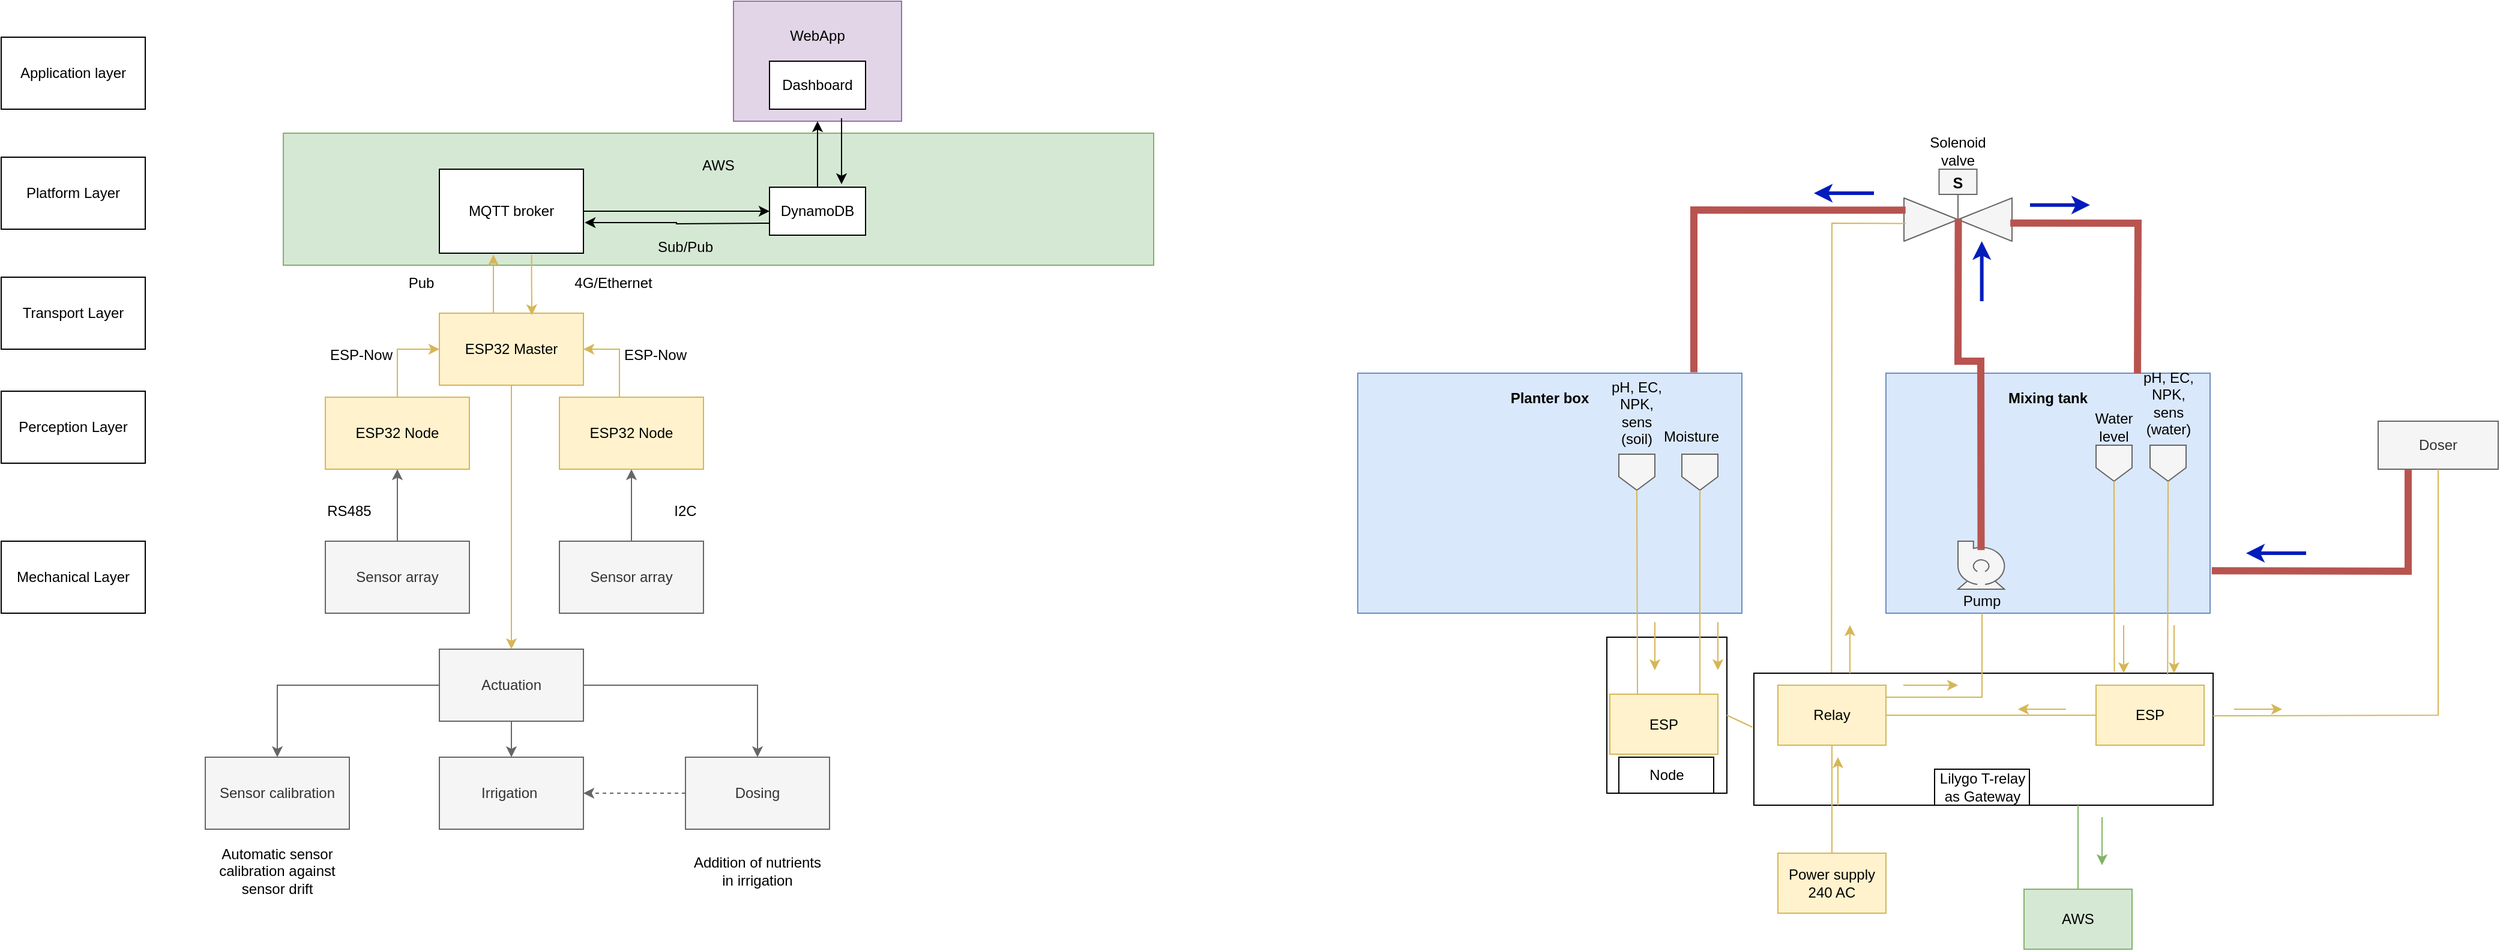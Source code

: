 <mxfile version="22.1.3" type="github" pages="10">
  <diagram name="Base reference" id="KbNva6xg7A-uu2KdlD7H">
    <mxGraphModel dx="1050" dy="553" grid="1" gridSize="10" guides="1" tooltips="1" connect="1" arrows="1" fold="1" page="1" pageScale="1" pageWidth="1100" pageHeight="850" math="0" shadow="0">
      <root>
        <mxCell id="xmJIriCBekTQ6MhUrHxU-0" />
        <mxCell id="xmJIriCBekTQ6MhUrHxU-1" parent="xmJIriCBekTQ6MhUrHxU-0" />
        <mxCell id="xmJIriCBekTQ6MhUrHxU-2" value="WebApp&lt;br&gt;&lt;br&gt;&lt;br&gt;&lt;br&gt;" style="rounded=0;whiteSpace=wrap;html=1;fillColor=#e1d5e7;strokeColor=#9673a6;" parent="xmJIriCBekTQ6MhUrHxU-1" vertex="1">
          <mxGeometry x="640" y="10" width="140" height="100" as="geometry" />
        </mxCell>
        <mxCell id="xmJIriCBekTQ6MhUrHxU-3" value="Application layer" style="rounded=0;whiteSpace=wrap;html=1;" parent="xmJIriCBekTQ6MhUrHxU-1" vertex="1">
          <mxGeometry x="30" y="40" width="120" height="60" as="geometry" />
        </mxCell>
        <mxCell id="xmJIriCBekTQ6MhUrHxU-4" value="Platform Layer" style="rounded=0;whiteSpace=wrap;html=1;" parent="xmJIriCBekTQ6MhUrHxU-1" vertex="1">
          <mxGeometry x="30" y="140" width="120" height="60" as="geometry" />
        </mxCell>
        <mxCell id="xmJIriCBekTQ6MhUrHxU-5" value="Transport Layer" style="rounded=0;whiteSpace=wrap;html=1;" parent="xmJIriCBekTQ6MhUrHxU-1" vertex="1">
          <mxGeometry x="30" y="240" width="120" height="60" as="geometry" />
        </mxCell>
        <mxCell id="xmJIriCBekTQ6MhUrHxU-6" value="Perception Layer" style="rounded=0;whiteSpace=wrap;html=1;" parent="xmJIriCBekTQ6MhUrHxU-1" vertex="1">
          <mxGeometry x="30" y="335" width="120" height="60" as="geometry" />
        </mxCell>
        <mxCell id="xmJIriCBekTQ6MhUrHxU-7" value="" style="edgeStyle=orthogonalEdgeStyle;rounded=0;orthogonalLoop=1;jettySize=auto;html=1;fillColor=#f5f5f5;strokeColor=#666666;" parent="xmJIriCBekTQ6MhUrHxU-1" source="xmJIriCBekTQ6MhUrHxU-8" edge="1">
          <mxGeometry relative="1" as="geometry">
            <mxPoint x="360" y="400" as="targetPoint" />
          </mxGeometry>
        </mxCell>
        <mxCell id="xmJIriCBekTQ6MhUrHxU-8" value="Sensor array" style="rounded=0;whiteSpace=wrap;html=1;fillColor=#f5f5f5;fontColor=#333333;strokeColor=#666666;" parent="xmJIriCBekTQ6MhUrHxU-1" vertex="1">
          <mxGeometry x="300" y="460" width="120" height="60" as="geometry" />
        </mxCell>
        <mxCell id="xmJIriCBekTQ6MhUrHxU-9" value="" style="edgeStyle=orthogonalEdgeStyle;rounded=0;orthogonalLoop=1;jettySize=auto;html=1;entryX=0;entryY=0.5;entryDx=0;entryDy=0;fillColor=#fff2cc;strokeColor=#d6b656;" parent="xmJIriCBekTQ6MhUrHxU-1" source="xmJIriCBekTQ6MhUrHxU-10" target="xmJIriCBekTQ6MhUrHxU-18" edge="1">
          <mxGeometry relative="1" as="geometry">
            <mxPoint x="360" y="300" as="targetPoint" />
          </mxGeometry>
        </mxCell>
        <mxCell id="xmJIriCBekTQ6MhUrHxU-10" value="ESP32 Node" style="rounded=0;whiteSpace=wrap;html=1;fillColor=#fff2cc;strokeColor=#d6b656;" parent="xmJIriCBekTQ6MhUrHxU-1" vertex="1">
          <mxGeometry x="300" y="340" width="120" height="60" as="geometry" />
        </mxCell>
        <mxCell id="xmJIriCBekTQ6MhUrHxU-11" value="RS485" style="text;html=1;strokeColor=none;fillColor=none;align=center;verticalAlign=middle;whiteSpace=wrap;rounded=0;" parent="xmJIriCBekTQ6MhUrHxU-1" vertex="1">
          <mxGeometry x="290" y="420" width="60" height="30" as="geometry" />
        </mxCell>
        <mxCell id="xmJIriCBekTQ6MhUrHxU-12" value="" style="edgeStyle=orthogonalEdgeStyle;rounded=0;orthogonalLoop=1;jettySize=auto;html=1;entryX=0.5;entryY=1;entryDx=0;entryDy=0;fillColor=#f5f5f5;strokeColor=#666666;" parent="xmJIriCBekTQ6MhUrHxU-1" source="xmJIriCBekTQ6MhUrHxU-13" target="xmJIriCBekTQ6MhUrHxU-15" edge="1">
          <mxGeometry relative="1" as="geometry">
            <mxPoint x="545" y="400" as="targetPoint" />
          </mxGeometry>
        </mxCell>
        <mxCell id="xmJIriCBekTQ6MhUrHxU-13" value="Sensor array" style="rounded=0;whiteSpace=wrap;html=1;fillColor=#f5f5f5;fontColor=#333333;strokeColor=#666666;" parent="xmJIriCBekTQ6MhUrHxU-1" vertex="1">
          <mxGeometry x="495" y="460" width="120" height="60" as="geometry" />
        </mxCell>
        <mxCell id="xmJIriCBekTQ6MhUrHxU-14" value="" style="edgeStyle=orthogonalEdgeStyle;rounded=0;orthogonalLoop=1;jettySize=auto;html=1;entryX=1;entryY=0.5;entryDx=0;entryDy=0;fillColor=#fff2cc;strokeColor=#d6b656;" parent="xmJIriCBekTQ6MhUrHxU-1" source="xmJIriCBekTQ6MhUrHxU-15" target="xmJIriCBekTQ6MhUrHxU-18" edge="1">
          <mxGeometry relative="1" as="geometry">
            <Array as="points">
              <mxPoint x="545" y="300" />
            </Array>
          </mxGeometry>
        </mxCell>
        <mxCell id="xmJIriCBekTQ6MhUrHxU-15" value="ESP32 Node" style="rounded=0;whiteSpace=wrap;html=1;fillColor=#fff2cc;strokeColor=#d6b656;" parent="xmJIriCBekTQ6MhUrHxU-1" vertex="1">
          <mxGeometry x="495" y="340" width="120" height="60" as="geometry" />
        </mxCell>
        <mxCell id="xmJIriCBekTQ6MhUrHxU-16" value="I2C" style="text;html=1;strokeColor=none;fillColor=none;align=center;verticalAlign=middle;whiteSpace=wrap;rounded=0;" parent="xmJIriCBekTQ6MhUrHxU-1" vertex="1">
          <mxGeometry x="570" y="420" width="60" height="30" as="geometry" />
        </mxCell>
        <mxCell id="xmJIriCBekTQ6MhUrHxU-18" value="ESP32 Master" style="rounded=0;whiteSpace=wrap;html=1;fillColor=#fff2cc;strokeColor=#d6b656;" parent="xmJIriCBekTQ6MhUrHxU-1" vertex="1">
          <mxGeometry x="395" y="270" width="120" height="60" as="geometry" />
        </mxCell>
        <mxCell id="xmJIriCBekTQ6MhUrHxU-19" value="ESP-Now" style="text;html=1;strokeColor=none;fillColor=none;align=center;verticalAlign=middle;whiteSpace=wrap;rounded=0;" parent="xmJIriCBekTQ6MhUrHxU-1" vertex="1">
          <mxGeometry x="300" y="290" width="60" height="30" as="geometry" />
        </mxCell>
        <mxCell id="xmJIriCBekTQ6MhUrHxU-20" value="ESP-Now" style="text;html=1;strokeColor=none;fillColor=none;align=center;verticalAlign=middle;whiteSpace=wrap;rounded=0;" parent="xmJIriCBekTQ6MhUrHxU-1" vertex="1">
          <mxGeometry x="545" y="290" width="60" height="30" as="geometry" />
        </mxCell>
        <mxCell id="xmJIriCBekTQ6MhUrHxU-21" value="AWS&lt;br&gt;&lt;br&gt;&lt;br&gt;&lt;br&gt;&lt;br&gt;" style="whiteSpace=wrap;html=1;rounded=0;fillColor=#d5e8d4;strokeColor=#82b366;" parent="xmJIriCBekTQ6MhUrHxU-1" vertex="1">
          <mxGeometry x="265" y="120" width="725" height="110" as="geometry" />
        </mxCell>
        <mxCell id="xmJIriCBekTQ6MhUrHxU-22" value="MQTT broker" style="rounded=0;whiteSpace=wrap;html=1;" parent="xmJIriCBekTQ6MhUrHxU-1" vertex="1">
          <mxGeometry x="395" y="150" width="120" height="70" as="geometry" />
        </mxCell>
        <mxCell id="xmJIriCBekTQ6MhUrHxU-23" value="Dashboard" style="rounded=0;whiteSpace=wrap;html=1;" parent="xmJIriCBekTQ6MhUrHxU-1" vertex="1">
          <mxGeometry x="670" y="60" width="80" height="40" as="geometry" />
        </mxCell>
        <mxCell id="xmJIriCBekTQ6MhUrHxU-24" value="DynamoDB" style="rounded=0;whiteSpace=wrap;html=1;" parent="xmJIriCBekTQ6MhUrHxU-1" vertex="1">
          <mxGeometry x="670" y="165" width="80" height="40" as="geometry" />
        </mxCell>
        <mxCell id="xmJIriCBekTQ6MhUrHxU-25" value="4G/Ethernet" style="text;html=1;strokeColor=none;fillColor=none;align=center;verticalAlign=middle;whiteSpace=wrap;rounded=0;" parent="xmJIriCBekTQ6MhUrHxU-1" vertex="1">
          <mxGeometry x="510" y="230" width="60" height="30" as="geometry" />
        </mxCell>
        <mxCell id="xmJIriCBekTQ6MhUrHxU-26" value="Pub" style="text;html=1;strokeColor=none;fillColor=none;align=center;verticalAlign=middle;whiteSpace=wrap;rounded=0;" parent="xmJIriCBekTQ6MhUrHxU-1" vertex="1">
          <mxGeometry x="350" y="230" width="60" height="30" as="geometry" />
        </mxCell>
        <mxCell id="xmJIriCBekTQ6MhUrHxU-27" value="" style="endArrow=classic;html=1;rounded=0;entryX=0;entryY=0.5;entryDx=0;entryDy=0;" parent="xmJIriCBekTQ6MhUrHxU-1" source="xmJIriCBekTQ6MhUrHxU-22" target="xmJIriCBekTQ6MhUrHxU-24" edge="1">
          <mxGeometry width="50" height="50" relative="1" as="geometry">
            <mxPoint x="515" y="245" as="sourcePoint" />
            <mxPoint x="585.711" y="195" as="targetPoint" />
          </mxGeometry>
        </mxCell>
        <mxCell id="xmJIriCBekTQ6MhUrHxU-28" value="" style="endArrow=classic;html=1;rounded=0;entryX=0.5;entryY=1;entryDx=0;entryDy=0;exitX=0.5;exitY=0;exitDx=0;exitDy=0;" parent="xmJIriCBekTQ6MhUrHxU-1" source="xmJIriCBekTQ6MhUrHxU-24" target="xmJIriCBekTQ6MhUrHxU-2" edge="1">
          <mxGeometry width="50" height="50" relative="1" as="geometry">
            <mxPoint x="574.71" y="165" as="sourcePoint" />
            <mxPoint x="574.71" y="100" as="targetPoint" />
          </mxGeometry>
        </mxCell>
        <mxCell id="xmJIriCBekTQ6MhUrHxU-29" value="Sub/Pub" style="text;html=1;strokeColor=none;fillColor=none;align=center;verticalAlign=middle;whiteSpace=wrap;rounded=0;" parent="xmJIriCBekTQ6MhUrHxU-1" vertex="1">
          <mxGeometry x="570" y="200" width="60" height="30" as="geometry" />
        </mxCell>
        <mxCell id="s84fk3XlwiBCn8pIxgJ6-0" value="Actuation" style="rounded=0;whiteSpace=wrap;html=1;fillColor=#f5f5f5;fontColor=#333333;strokeColor=#666666;" parent="xmJIriCBekTQ6MhUrHxU-1" vertex="1">
          <mxGeometry x="395" y="550" width="120" height="60" as="geometry" />
        </mxCell>
        <mxCell id="s84fk3XlwiBCn8pIxgJ6-1" value="" style="edgeStyle=orthogonalEdgeStyle;rounded=0;orthogonalLoop=1;jettySize=auto;html=1;entryX=0.5;entryY=0;entryDx=0;entryDy=0;fillColor=#fff2cc;strokeColor=#d6b656;exitX=0.5;exitY=1;exitDx=0;exitDy=0;" parent="xmJIriCBekTQ6MhUrHxU-1" source="xmJIriCBekTQ6MhUrHxU-18" target="s84fk3XlwiBCn8pIxgJ6-0" edge="1">
          <mxGeometry relative="1" as="geometry">
            <mxPoint x="500" y="409.5" as="targetPoint" />
            <mxPoint x="465" y="449.5" as="sourcePoint" />
          </mxGeometry>
        </mxCell>
        <mxCell id="s84fk3XlwiBCn8pIxgJ6-3" value="Irrigation&amp;nbsp;" style="rounded=0;whiteSpace=wrap;html=1;fillColor=#f5f5f5;fontColor=#333333;strokeColor=#666666;" parent="xmJIriCBekTQ6MhUrHxU-1" vertex="1">
          <mxGeometry x="395" y="640" width="120" height="60" as="geometry" />
        </mxCell>
        <mxCell id="s84fk3XlwiBCn8pIxgJ6-4" value="Dosing" style="rounded=0;whiteSpace=wrap;html=1;fillColor=#f5f5f5;fontColor=#333333;strokeColor=#666666;" parent="xmJIriCBekTQ6MhUrHxU-1" vertex="1">
          <mxGeometry x="600" y="640" width="120" height="60" as="geometry" />
        </mxCell>
        <mxCell id="s84fk3XlwiBCn8pIxgJ6-5" value="Sensor calibration" style="rounded=0;whiteSpace=wrap;html=1;fillColor=#f5f5f5;fontColor=#333333;strokeColor=#666666;" parent="xmJIriCBekTQ6MhUrHxU-1" vertex="1">
          <mxGeometry x="200" y="640" width="120" height="60" as="geometry" />
        </mxCell>
        <mxCell id="s84fk3XlwiBCn8pIxgJ6-6" value="" style="edgeStyle=orthogonalEdgeStyle;rounded=0;orthogonalLoop=1;jettySize=auto;html=1;fillColor=#f5f5f5;strokeColor=#666666;exitX=0;exitY=0.5;exitDx=0;exitDy=0;entryX=0.5;entryY=0;entryDx=0;entryDy=0;" parent="xmJIriCBekTQ6MhUrHxU-1" source="s84fk3XlwiBCn8pIxgJ6-0" target="s84fk3XlwiBCn8pIxgJ6-5" edge="1">
          <mxGeometry relative="1" as="geometry">
            <mxPoint x="350" y="540" as="targetPoint" />
            <mxPoint x="350" y="600" as="sourcePoint" />
          </mxGeometry>
        </mxCell>
        <mxCell id="s84fk3XlwiBCn8pIxgJ6-7" value="" style="edgeStyle=orthogonalEdgeStyle;rounded=0;orthogonalLoop=1;jettySize=auto;html=1;fillColor=#f5f5f5;strokeColor=#666666;exitX=0.5;exitY=1;exitDx=0;exitDy=0;entryX=0.5;entryY=0;entryDx=0;entryDy=0;" parent="xmJIriCBekTQ6MhUrHxU-1" source="s84fk3XlwiBCn8pIxgJ6-0" target="s84fk3XlwiBCn8pIxgJ6-3" edge="1">
          <mxGeometry relative="1" as="geometry">
            <mxPoint x="270" y="650" as="targetPoint" />
            <mxPoint x="405" y="590" as="sourcePoint" />
          </mxGeometry>
        </mxCell>
        <mxCell id="s84fk3XlwiBCn8pIxgJ6-8" value="" style="edgeStyle=orthogonalEdgeStyle;rounded=0;orthogonalLoop=1;jettySize=auto;html=1;fillColor=#f5f5f5;strokeColor=#666666;exitX=1;exitY=0.5;exitDx=0;exitDy=0;entryX=0.5;entryY=0;entryDx=0;entryDy=0;" parent="xmJIriCBekTQ6MhUrHxU-1" source="s84fk3XlwiBCn8pIxgJ6-0" target="s84fk3XlwiBCn8pIxgJ6-4" edge="1">
          <mxGeometry relative="1" as="geometry">
            <mxPoint x="280" y="660" as="targetPoint" />
            <mxPoint x="415" y="600" as="sourcePoint" />
          </mxGeometry>
        </mxCell>
        <mxCell id="s84fk3XlwiBCn8pIxgJ6-9" value="" style="edgeStyle=orthogonalEdgeStyle;rounded=0;orthogonalLoop=1;jettySize=auto;html=1;fillColor=#f5f5f5;strokeColor=#666666;exitX=0;exitY=0.5;exitDx=0;exitDy=0;entryX=1;entryY=0.5;entryDx=0;entryDy=0;dashed=1;" parent="xmJIriCBekTQ6MhUrHxU-1" source="s84fk3XlwiBCn8pIxgJ6-4" target="s84fk3XlwiBCn8pIxgJ6-3" edge="1">
          <mxGeometry relative="1" as="geometry">
            <mxPoint x="670" y="650" as="targetPoint" />
            <mxPoint x="525" y="590" as="sourcePoint" />
          </mxGeometry>
        </mxCell>
        <mxCell id="s84fk3XlwiBCn8pIxgJ6-10" value="Automatic sensor calibration against sensor drift" style="text;html=1;strokeColor=none;fillColor=none;align=center;verticalAlign=middle;whiteSpace=wrap;rounded=0;" parent="xmJIriCBekTQ6MhUrHxU-1" vertex="1">
          <mxGeometry x="205" y="700" width="110" height="70" as="geometry" />
        </mxCell>
        <mxCell id="s84fk3XlwiBCn8pIxgJ6-11" value="Addition of nutrients in irrigation" style="text;html=1;strokeColor=none;fillColor=none;align=center;verticalAlign=middle;whiteSpace=wrap;rounded=0;" parent="xmJIriCBekTQ6MhUrHxU-1" vertex="1">
          <mxGeometry x="600" y="700" width="120" height="70" as="geometry" />
        </mxCell>
        <mxCell id="9skn-7TFnYOAHaPbOPjV-0" value="Mechanical Layer" style="rounded=0;whiteSpace=wrap;html=1;" parent="xmJIriCBekTQ6MhUrHxU-1" vertex="1">
          <mxGeometry x="30" y="460" width="120" height="60" as="geometry" />
        </mxCell>
        <mxCell id="o5kT-xbqFP2VXxvaOxSa-0" value="" style="edgeStyle=orthogonalEdgeStyle;rounded=0;orthogonalLoop=1;jettySize=auto;html=1;fillColor=#fff2cc;strokeColor=#d6b656;exitX=0.64;exitY=1.02;exitDx=0;exitDy=0;exitPerimeter=0;entryX=0.642;entryY=0.028;entryDx=0;entryDy=0;entryPerimeter=0;" parent="xmJIriCBekTQ6MhUrHxU-1" source="xmJIriCBekTQ6MhUrHxU-22" target="xmJIriCBekTQ6MhUrHxU-18" edge="1">
          <mxGeometry relative="1" as="geometry">
            <mxPoint x="470" y="230" as="sourcePoint" />
            <mxPoint x="460" y="260" as="targetPoint" />
            <Array as="points">
              <mxPoint x="472" y="245" />
              <mxPoint x="472" y="245" />
            </Array>
          </mxGeometry>
        </mxCell>
        <mxCell id="o5kT-xbqFP2VXxvaOxSa-1" value="" style="endArrow=classic;html=1;rounded=0;entryX=0.5;entryY=1;entryDx=0;entryDy=0;exitX=0.5;exitY=0;exitDx=0;exitDy=0;" parent="xmJIriCBekTQ6MhUrHxU-1" edge="1">
          <mxGeometry width="50" height="50" relative="1" as="geometry">
            <mxPoint x="730" y="107.5" as="sourcePoint" />
            <mxPoint x="730" y="162.5" as="targetPoint" />
          </mxGeometry>
        </mxCell>
        <mxCell id="o5kT-xbqFP2VXxvaOxSa-2" value="" style="endArrow=classic;html=1;rounded=0;entryX=1.009;entryY=0.635;entryDx=0;entryDy=0;entryPerimeter=0;edgeStyle=orthogonalEdgeStyle;" parent="xmJIriCBekTQ6MhUrHxU-1" target="xmJIriCBekTQ6MhUrHxU-22" edge="1">
          <mxGeometry width="50" height="50" relative="1" as="geometry">
            <mxPoint x="670" y="195" as="sourcePoint" />
            <mxPoint x="545" y="195" as="targetPoint" />
          </mxGeometry>
        </mxCell>
        <mxCell id="QZBWvn9n8nCalu4DrqaM-0" value="&lt;b&gt;Planter box&lt;/b&gt;&lt;br&gt;&lt;br&gt;&lt;br&gt;&lt;br&gt;&lt;br&gt;&lt;br&gt;&lt;br&gt;&lt;br&gt;&lt;br&gt;&lt;br&gt;&lt;br&gt;&lt;br&gt;" style="rounded=0;whiteSpace=wrap;html=1;fillColor=#dae8fc;strokeColor=#6c8ebf;" parent="xmJIriCBekTQ6MhUrHxU-1" vertex="1">
          <mxGeometry x="1160" y="320" width="320" height="200" as="geometry" />
        </mxCell>
        <mxCell id="QZBWvn9n8nCalu4DrqaM-1" value="" style="rounded=0;whiteSpace=wrap;html=1;" parent="xmJIriCBekTQ6MhUrHxU-1" vertex="1">
          <mxGeometry x="1367.5" y="540" width="100" height="130" as="geometry" />
        </mxCell>
        <mxCell id="QZBWvn9n8nCalu4DrqaM-2" value="" style="rounded=0;whiteSpace=wrap;html=1;" parent="xmJIriCBekTQ6MhUrHxU-1" vertex="1">
          <mxGeometry x="1490" y="570" width="382.5" height="110" as="geometry" />
        </mxCell>
        <mxCell id="QZBWvn9n8nCalu4DrqaM-3" value="&lt;b&gt;Mixing tank&lt;/b&gt;&lt;br&gt;&lt;br&gt;&lt;br&gt;&lt;br&gt;&lt;br&gt;&lt;br&gt;&lt;br&gt;&lt;br&gt;&lt;br&gt;&lt;br&gt;&lt;br&gt;&lt;br&gt;" style="rounded=0;whiteSpace=wrap;html=1;fillColor=#dae8fc;strokeColor=#6c8ebf;" parent="xmJIriCBekTQ6MhUrHxU-1" vertex="1">
          <mxGeometry x="1600" y="320" width="270" height="200" as="geometry" />
        </mxCell>
        <mxCell id="QZBWvn9n8nCalu4DrqaM-4" value="Doser" style="rounded=0;whiteSpace=wrap;html=1;fillColor=#f5f5f5;strokeColor=#666666;fontColor=#333333;" parent="xmJIriCBekTQ6MhUrHxU-1" vertex="1">
          <mxGeometry x="2010" y="360" width="100" height="40" as="geometry" />
        </mxCell>
        <mxCell id="QZBWvn9n8nCalu4DrqaM-5" value="" style="verticalLabelPosition=bottom;align=center;html=1;verticalAlign=top;pointerEvents=1;dashed=0;shape=mxgraph.pid2valves.valve;valveType=gate;actuator=solenoid;fillColor=#f5f5f5;fontColor=#333333;strokeColor=#666666;" parent="xmJIriCBekTQ6MhUrHxU-1" vertex="1">
          <mxGeometry x="1615" y="150" width="90" height="60" as="geometry" />
        </mxCell>
        <mxCell id="QZBWvn9n8nCalu4DrqaM-6" value="" style="shape=mxgraph.pid.pumps.centrifugal_pump_2;html=1;pointerEvents=1;align=center;verticalLabelPosition=bottom;verticalAlign=top;dashed=0;fillColor=#f5f5f5;fontColor=#333333;strokeColor=#666666;" parent="xmJIriCBekTQ6MhUrHxU-1" vertex="1">
          <mxGeometry x="1660" y="460" width="40" height="40" as="geometry" />
        </mxCell>
        <mxCell id="QZBWvn9n8nCalu4DrqaM-7" value="" style="shape=offPageConnector;whiteSpace=wrap;html=1;fillColor=#f5f5f5;fontColor=#333333;strokeColor=#666666;" parent="xmJIriCBekTQ6MhUrHxU-1" vertex="1">
          <mxGeometry x="1775" y="380" width="30" height="30" as="geometry" />
        </mxCell>
        <mxCell id="QZBWvn9n8nCalu4DrqaM-8" value="" style="shape=offPageConnector;whiteSpace=wrap;html=1;fillColor=#f5f5f5;fontColor=#333333;strokeColor=#666666;" parent="xmJIriCBekTQ6MhUrHxU-1" vertex="1">
          <mxGeometry x="1820" y="380" width="30" height="30" as="geometry" />
        </mxCell>
        <mxCell id="QZBWvn9n8nCalu4DrqaM-9" value="ESP" style="rounded=0;whiteSpace=wrap;html=1;fillColor=#fff2cc;strokeColor=#d6b656;" parent="xmJIriCBekTQ6MhUrHxU-1" vertex="1">
          <mxGeometry x="1775" y="580" width="90" height="50" as="geometry" />
        </mxCell>
        <mxCell id="QZBWvn9n8nCalu4DrqaM-10" value="Water level" style="text;html=1;strokeColor=none;fillColor=none;align=center;verticalAlign=middle;whiteSpace=wrap;rounded=0;" parent="xmJIriCBekTQ6MhUrHxU-1" vertex="1">
          <mxGeometry x="1760" y="350" width="60" height="30" as="geometry" />
        </mxCell>
        <mxCell id="QZBWvn9n8nCalu4DrqaM-11" value="pH, EC, NPK, sens (water)" style="text;html=1;strokeColor=none;fillColor=none;align=center;verticalAlign=middle;whiteSpace=wrap;rounded=0;" parent="xmJIriCBekTQ6MhUrHxU-1" vertex="1">
          <mxGeometry x="1812.5" y="330" width="45" height="30" as="geometry" />
        </mxCell>
        <mxCell id="QZBWvn9n8nCalu4DrqaM-12" value="Relay" style="rounded=0;whiteSpace=wrap;html=1;fillColor=#fff2cc;strokeColor=#d6b656;" parent="xmJIriCBekTQ6MhUrHxU-1" vertex="1">
          <mxGeometry x="1510" y="580" width="90" height="50" as="geometry" />
        </mxCell>
        <mxCell id="QZBWvn9n8nCalu4DrqaM-13" value="Power supply&lt;br&gt;240 AC" style="rounded=0;whiteSpace=wrap;html=1;fillColor=#fff2cc;strokeColor=#d6b656;" parent="xmJIriCBekTQ6MhUrHxU-1" vertex="1">
          <mxGeometry x="1510" y="720" width="90" height="50" as="geometry" />
        </mxCell>
        <mxCell id="QZBWvn9n8nCalu4DrqaM-14" value="" style="endArrow=none;html=1;rounded=0;entryX=0.901;entryY=0.011;entryDx=0;entryDy=0;exitX=0.5;exitY=1;exitDx=0;exitDy=0;entryPerimeter=0;fillColor=#fff2cc;strokeColor=#d6b656;" parent="xmJIriCBekTQ6MhUrHxU-1" source="QZBWvn9n8nCalu4DrqaM-8" target="QZBWvn9n8nCalu4DrqaM-2" edge="1">
          <mxGeometry width="50" height="50" relative="1" as="geometry">
            <mxPoint x="1760" y="520" as="sourcePoint" />
            <mxPoint x="1810" y="470" as="targetPoint" />
          </mxGeometry>
        </mxCell>
        <mxCell id="QZBWvn9n8nCalu4DrqaM-15" value="" style="endArrow=none;html=1;rounded=0;entryX=0.785;entryY=-0.01;entryDx=0;entryDy=0;entryPerimeter=0;fillColor=#fff2cc;strokeColor=#d6b656;exitX=0.5;exitY=1;exitDx=0;exitDy=0;" parent="xmJIriCBekTQ6MhUrHxU-1" source="QZBWvn9n8nCalu4DrqaM-7" target="QZBWvn9n8nCalu4DrqaM-2" edge="1">
          <mxGeometry width="50" height="50" relative="1" as="geometry">
            <mxPoint x="1789" y="410" as="sourcePoint" />
            <mxPoint x="1789.83" y="579" as="targetPoint" />
          </mxGeometry>
        </mxCell>
        <mxCell id="QZBWvn9n8nCalu4DrqaM-16" value="" style="endArrow=none;html=1;rounded=0;entryX=0;entryY=0.5;entryDx=0;entryDy=0;exitX=1;exitY=0.5;exitDx=0;exitDy=0;fillColor=#fff2cc;strokeColor=#d6b656;" parent="xmJIriCBekTQ6MhUrHxU-1" source="QZBWvn9n8nCalu4DrqaM-12" target="QZBWvn9n8nCalu4DrqaM-9" edge="1">
          <mxGeometry width="50" height="50" relative="1" as="geometry">
            <mxPoint x="1700" y="601" as="sourcePoint" />
            <mxPoint x="1700" y="770" as="targetPoint" />
          </mxGeometry>
        </mxCell>
        <mxCell id="QZBWvn9n8nCalu4DrqaM-17" value="" style="endArrow=none;html=1;rounded=0;entryX=0.5;entryY=0;entryDx=0;entryDy=0;exitX=0.5;exitY=1;exitDx=0;exitDy=0;fillColor=#fff2cc;strokeColor=#d6b656;" parent="xmJIriCBekTQ6MhUrHxU-1" source="QZBWvn9n8nCalu4DrqaM-12" target="QZBWvn9n8nCalu4DrqaM-13" edge="1">
          <mxGeometry width="50" height="50" relative="1" as="geometry">
            <mxPoint x="1554.5" y="551" as="sourcePoint" />
            <mxPoint x="1554.5" y="720" as="targetPoint" />
          </mxGeometry>
        </mxCell>
        <mxCell id="QZBWvn9n8nCalu4DrqaM-18" value="Pump" style="text;html=1;strokeColor=none;fillColor=none;align=center;verticalAlign=middle;whiteSpace=wrap;rounded=0;" parent="xmJIriCBekTQ6MhUrHxU-1" vertex="1">
          <mxGeometry x="1660" y="500" width="40" height="20" as="geometry" />
        </mxCell>
        <mxCell id="QZBWvn9n8nCalu4DrqaM-19" value="" style="endArrow=none;html=1;rounded=0;fillColor=#fff2cc;strokeColor=#d6b656;entryX=0.5;entryY=1;entryDx=0;entryDy=0;" parent="xmJIriCBekTQ6MhUrHxU-1" target="QZBWvn9n8nCalu4DrqaM-18" edge="1">
          <mxGeometry width="50" height="50" relative="1" as="geometry">
            <mxPoint x="1600" y="590" as="sourcePoint" />
            <mxPoint x="1680" y="590" as="targetPoint" />
            <Array as="points">
              <mxPoint x="1680" y="590" />
            </Array>
          </mxGeometry>
        </mxCell>
        <mxCell id="QZBWvn9n8nCalu4DrqaM-20" value="" style="endArrow=none;html=1;rounded=0;fillColor=#fff2cc;strokeColor=#d6b656;exitX=0.018;exitY=0.755;exitDx=0;exitDy=0;exitPerimeter=0;entryX=0.169;entryY=-0.005;entryDx=0;entryDy=0;entryPerimeter=0;" parent="xmJIriCBekTQ6MhUrHxU-1" source="QZBWvn9n8nCalu4DrqaM-5" target="QZBWvn9n8nCalu4DrqaM-2" edge="1">
          <mxGeometry width="50" height="50" relative="1" as="geometry">
            <mxPoint x="1550" y="240" as="sourcePoint" />
            <mxPoint x="1555" y="580" as="targetPoint" />
            <Array as="points">
              <mxPoint x="1555" y="195" />
            </Array>
          </mxGeometry>
        </mxCell>
        <mxCell id="QZBWvn9n8nCalu4DrqaM-21" value="" style="endArrow=none;html=1;rounded=0;entryX=0.5;entryY=1;entryDx=0;entryDy=0;fillColor=#fff2cc;strokeColor=#d6b656;exitX=1;exitY=0.323;exitDx=0;exitDy=0;exitPerimeter=0;" parent="xmJIriCBekTQ6MhUrHxU-1" source="QZBWvn9n8nCalu4DrqaM-2" target="QZBWvn9n8nCalu4DrqaM-4" edge="1">
          <mxGeometry width="50" height="50" relative="1" as="geometry">
            <mxPoint x="1870" y="605" as="sourcePoint" />
            <mxPoint x="2040" y="604.66" as="targetPoint" />
            <Array as="points">
              <mxPoint x="2060" y="605" />
            </Array>
          </mxGeometry>
        </mxCell>
        <mxCell id="QZBWvn9n8nCalu4DrqaM-22" value="Solenoid valve" style="text;html=1;strokeColor=none;fillColor=none;align=center;verticalAlign=middle;whiteSpace=wrap;rounded=0;" parent="xmJIriCBekTQ6MhUrHxU-1" vertex="1">
          <mxGeometry x="1630" y="120" width="60" height="30" as="geometry" />
        </mxCell>
        <mxCell id="QZBWvn9n8nCalu4DrqaM-23" value="" style="endArrow=classic;html=1;rounded=0;endWidth=11.724;fillColor=#fff2cc;strokeColor=#d6b656;" parent="xmJIriCBekTQ6MhUrHxU-1" edge="1">
          <mxGeometry width="50" height="50" relative="1" as="geometry">
            <mxPoint x="1890" y="600" as="sourcePoint" />
            <mxPoint x="1930" y="600" as="targetPoint" />
          </mxGeometry>
        </mxCell>
        <mxCell id="QZBWvn9n8nCalu4DrqaM-24" value="" style="endArrow=classic;html=1;rounded=0;endWidth=11.724;fillColor=#fff2cc;strokeColor=#d6b656;" parent="xmJIriCBekTQ6MhUrHxU-1" edge="1">
          <mxGeometry width="50" height="50" relative="1" as="geometry">
            <mxPoint x="1840" y="530" as="sourcePoint" />
            <mxPoint x="1840" y="570" as="targetPoint" />
          </mxGeometry>
        </mxCell>
        <mxCell id="QZBWvn9n8nCalu4DrqaM-25" value="" style="endArrow=classic;html=1;rounded=0;endWidth=11.724;fillColor=#fff2cc;strokeColor=#d6b656;" parent="xmJIriCBekTQ6MhUrHxU-1" edge="1">
          <mxGeometry width="50" height="50" relative="1" as="geometry">
            <mxPoint x="1798" y="530" as="sourcePoint" />
            <mxPoint x="1798" y="570" as="targetPoint" />
          </mxGeometry>
        </mxCell>
        <mxCell id="QZBWvn9n8nCalu4DrqaM-26" value="" style="endArrow=classic;html=1;rounded=0;endWidth=11.724;fillColor=#fff2cc;strokeColor=#d6b656;" parent="xmJIriCBekTQ6MhUrHxU-1" edge="1">
          <mxGeometry width="50" height="50" relative="1" as="geometry">
            <mxPoint x="1750" y="600" as="sourcePoint" />
            <mxPoint x="1710" y="600" as="targetPoint" />
          </mxGeometry>
        </mxCell>
        <mxCell id="QZBWvn9n8nCalu4DrqaM-27" value="" style="endArrow=classic;html=1;rounded=0;endWidth=11.724;fillColor=#fff2cc;strokeColor=#d6b656;" parent="xmJIriCBekTQ6MhUrHxU-1" edge="1">
          <mxGeometry width="50" height="50" relative="1" as="geometry">
            <mxPoint x="1560" y="680" as="sourcePoint" />
            <mxPoint x="1560" y="640" as="targetPoint" />
          </mxGeometry>
        </mxCell>
        <mxCell id="QZBWvn9n8nCalu4DrqaM-28" value="" style="endArrow=classic;html=1;rounded=0;endWidth=11.724;fillColor=#fff2cc;strokeColor=#d6b656;" parent="xmJIriCBekTQ6MhUrHxU-1" edge="1">
          <mxGeometry width="50" height="50" relative="1" as="geometry">
            <mxPoint x="1614.43" y="580" as="sourcePoint" />
            <mxPoint x="1660" y="580" as="targetPoint" />
          </mxGeometry>
        </mxCell>
        <mxCell id="QZBWvn9n8nCalu4DrqaM-29" value="" style="endArrow=classic;html=1;rounded=0;endWidth=11.724;fillColor=#fff2cc;strokeColor=#d6b656;" parent="xmJIriCBekTQ6MhUrHxU-1" edge="1">
          <mxGeometry width="50" height="50" relative="1" as="geometry">
            <mxPoint x="1570" y="570" as="sourcePoint" />
            <mxPoint x="1570" y="530" as="targetPoint" />
          </mxGeometry>
        </mxCell>
        <mxCell id="QZBWvn9n8nCalu4DrqaM-30" value="" style="endArrow=none;html=1;rounded=0;entryX=0.5;entryY=1;entryDx=0;entryDy=0;exitX=1.005;exitY=0.823;exitDx=0;exitDy=0;fillColor=#f8cecc;strokeColor=#b85450;strokeWidth=6;exitPerimeter=0;" parent="xmJIriCBekTQ6MhUrHxU-1" source="QZBWvn9n8nCalu4DrqaM-3" edge="1">
          <mxGeometry width="50" height="50" relative="1" as="geometry">
            <mxPoint x="1840" y="604.66" as="sourcePoint" />
            <mxPoint x="2035" y="400" as="targetPoint" />
            <Array as="points">
              <mxPoint x="2035" y="485" />
            </Array>
          </mxGeometry>
        </mxCell>
        <mxCell id="QZBWvn9n8nCalu4DrqaM-31" value="" style="endArrow=none;html=1;rounded=0;fillColor=#f8cecc;strokeColor=#b85450;strokeWidth=6;exitX=0.503;exitY=0.688;exitDx=0;exitDy=0;exitPerimeter=0;entryX=0.481;entryY=0.183;entryDx=0;entryDy=0;entryPerimeter=0;" parent="xmJIriCBekTQ6MhUrHxU-1" source="QZBWvn9n8nCalu4DrqaM-5" target="QZBWvn9n8nCalu4DrqaM-6" edge="1">
          <mxGeometry width="50" height="50" relative="1" as="geometry">
            <mxPoint x="1661.35" y="200.0" as="sourcePoint" />
            <mxPoint x="1680" y="460" as="targetPoint" />
            <Array as="points">
              <mxPoint x="1660" y="310" />
              <mxPoint x="1679" y="310" />
            </Array>
          </mxGeometry>
        </mxCell>
        <mxCell id="QZBWvn9n8nCalu4DrqaM-32" value="" style="endArrow=none;html=1;rounded=0;entryX=0.776;entryY=0.001;entryDx=0;entryDy=0;exitX=0.984;exitY=0.747;exitDx=0;exitDy=0;fillColor=#f8cecc;strokeColor=#b85450;strokeWidth=6;exitPerimeter=0;entryPerimeter=0;" parent="xmJIriCBekTQ6MhUrHxU-1" source="QZBWvn9n8nCalu4DrqaM-5" target="QZBWvn9n8nCalu4DrqaM-3" edge="1">
          <mxGeometry width="50" height="50" relative="1" as="geometry">
            <mxPoint x="1705" y="185" as="sourcePoint" />
            <mxPoint x="1869" y="100" as="targetPoint" />
            <Array as="points">
              <mxPoint x="1810" y="195" />
            </Array>
          </mxGeometry>
        </mxCell>
        <mxCell id="QZBWvn9n8nCalu4DrqaM-33" value="" style="endArrow=none;html=1;rounded=0;fillColor=#f8cecc;strokeColor=#b85450;strokeWidth=6;exitX=0.015;exitY=0.569;exitDx=0;exitDy=0;exitPerimeter=0;entryX=0.875;entryY=-0.004;entryDx=0;entryDy=0;entryPerimeter=0;" parent="xmJIriCBekTQ6MhUrHxU-1" source="QZBWvn9n8nCalu4DrqaM-5" target="QZBWvn9n8nCalu4DrqaM-0" edge="1">
          <mxGeometry width="50" height="50" relative="1" as="geometry">
            <mxPoint x="1610" y="180" as="sourcePoint" />
            <mxPoint x="1430" y="280" as="targetPoint" />
            <Array as="points">
              <mxPoint x="1440" y="184" />
            </Array>
          </mxGeometry>
        </mxCell>
        <mxCell id="QZBWvn9n8nCalu4DrqaM-34" value="" style="endArrow=classic;html=1;rounded=0;endWidth=11.724;fillColor=#0050ef;strokeColor=#001DBC;strokeWidth=3;" parent="xmJIriCBekTQ6MhUrHxU-1" edge="1">
          <mxGeometry width="50" height="50" relative="1" as="geometry">
            <mxPoint x="1950" y="470" as="sourcePoint" />
            <mxPoint x="1900" y="470" as="targetPoint" />
          </mxGeometry>
        </mxCell>
        <mxCell id="QZBWvn9n8nCalu4DrqaM-35" value="" style="endArrow=classic;html=1;rounded=0;endWidth=11.724;fillColor=#0050ef;strokeColor=#001DBC;strokeWidth=3;" parent="xmJIriCBekTQ6MhUrHxU-1" edge="1">
          <mxGeometry width="50" height="50" relative="1" as="geometry">
            <mxPoint x="1720" y="179.83" as="sourcePoint" />
            <mxPoint x="1770" y="179.83" as="targetPoint" />
          </mxGeometry>
        </mxCell>
        <mxCell id="QZBWvn9n8nCalu4DrqaM-36" value="" style="endArrow=classic;html=1;rounded=0;endWidth=11.724;fillColor=#0050ef;strokeColor=#001DBC;strokeWidth=3;" parent="xmJIriCBekTQ6MhUrHxU-1" edge="1">
          <mxGeometry width="50" height="50" relative="1" as="geometry">
            <mxPoint x="1590" y="170" as="sourcePoint" />
            <mxPoint x="1540" y="170" as="targetPoint" />
          </mxGeometry>
        </mxCell>
        <mxCell id="QZBWvn9n8nCalu4DrqaM-37" value="" style="endArrow=classic;html=1;rounded=0;endWidth=11.724;fillColor=#0050ef;strokeColor=#001DBC;strokeWidth=3;" parent="xmJIriCBekTQ6MhUrHxU-1" edge="1">
          <mxGeometry width="50" height="50" relative="1" as="geometry">
            <mxPoint x="1679.83" y="260" as="sourcePoint" />
            <mxPoint x="1679.83" y="210" as="targetPoint" />
          </mxGeometry>
        </mxCell>
        <mxCell id="QZBWvn9n8nCalu4DrqaM-38" value="Lilygo T-relay as Gateway" style="text;html=1;strokeColor=default;fillColor=none;align=center;verticalAlign=middle;whiteSpace=wrap;rounded=0;" parent="xmJIriCBekTQ6MhUrHxU-1" vertex="1">
          <mxGeometry x="1640.5" y="650" width="79" height="30" as="geometry" />
        </mxCell>
        <mxCell id="QZBWvn9n8nCalu4DrqaM-39" value="" style="shape=offPageConnector;whiteSpace=wrap;html=1;fillColor=#f5f5f5;fontColor=#333333;strokeColor=#666666;" parent="xmJIriCBekTQ6MhUrHxU-1" vertex="1">
          <mxGeometry x="1377.5" y="387.5" width="30" height="30" as="geometry" />
        </mxCell>
        <mxCell id="QZBWvn9n8nCalu4DrqaM-40" value="pH, EC, NPK, sens (soil)" style="text;html=1;strokeColor=none;fillColor=none;align=center;verticalAlign=middle;whiteSpace=wrap;rounded=0;" parent="xmJIriCBekTQ6MhUrHxU-1" vertex="1">
          <mxGeometry x="1370" y="337.5" width="45" height="30" as="geometry" />
        </mxCell>
        <mxCell id="QZBWvn9n8nCalu4DrqaM-41" value="" style="endArrow=none;html=1;rounded=0;exitX=0.5;exitY=1;exitDx=0;exitDy=0;fillColor=#fff2cc;strokeColor=#d6b656;" parent="xmJIriCBekTQ6MhUrHxU-1" source="QZBWvn9n8nCalu4DrqaM-39" edge="1">
          <mxGeometry width="50" height="50" relative="1" as="geometry">
            <mxPoint x="1317.5" y="527.5" as="sourcePoint" />
            <mxPoint x="1393" y="587.5" as="targetPoint" />
            <Array as="points" />
          </mxGeometry>
        </mxCell>
        <mxCell id="QZBWvn9n8nCalu4DrqaM-42" value="" style="shape=offPageConnector;whiteSpace=wrap;html=1;fillColor=#f5f5f5;fontColor=#333333;strokeColor=#666666;" parent="xmJIriCBekTQ6MhUrHxU-1" vertex="1">
          <mxGeometry x="1430" y="387.5" width="30" height="30" as="geometry" />
        </mxCell>
        <mxCell id="QZBWvn9n8nCalu4DrqaM-43" value="Moisture" style="text;html=1;strokeColor=none;fillColor=none;align=center;verticalAlign=middle;whiteSpace=wrap;rounded=0;" parent="xmJIriCBekTQ6MhUrHxU-1" vertex="1">
          <mxGeometry x="1407.5" y="357.5" width="60" height="30" as="geometry" />
        </mxCell>
        <mxCell id="QZBWvn9n8nCalu4DrqaM-44" value="" style="endArrow=none;html=1;rounded=0;fillColor=#fff2cc;strokeColor=#d6b656;exitX=0.5;exitY=1;exitDx=0;exitDy=0;" parent="xmJIriCBekTQ6MhUrHxU-1" source="QZBWvn9n8nCalu4DrqaM-42" edge="1">
          <mxGeometry width="50" height="50" relative="1" as="geometry">
            <mxPoint x="1444" y="417.5" as="sourcePoint" />
            <mxPoint x="1445" y="587.5" as="targetPoint" />
            <Array as="points" />
          </mxGeometry>
        </mxCell>
        <mxCell id="QZBWvn9n8nCalu4DrqaM-45" value="" style="endArrow=classic;html=1;rounded=0;endWidth=11.724;fillColor=#fff2cc;strokeColor=#d6b656;" parent="xmJIriCBekTQ6MhUrHxU-1" edge="1">
          <mxGeometry width="50" height="50" relative="1" as="geometry">
            <mxPoint x="1460" y="557.5" as="sourcePoint" />
            <mxPoint x="1460" y="567.5" as="targetPoint" />
            <Array as="points">
              <mxPoint x="1460" y="527.5" />
            </Array>
          </mxGeometry>
        </mxCell>
        <mxCell id="QZBWvn9n8nCalu4DrqaM-46" value="" style="endArrow=classic;html=1;rounded=0;endWidth=11.724;fillColor=#fff2cc;strokeColor=#d6b656;" parent="xmJIriCBekTQ6MhUrHxU-1" edge="1">
          <mxGeometry width="50" height="50" relative="1" as="geometry">
            <mxPoint x="1407.5" y="557.5" as="sourcePoint" />
            <mxPoint x="1407.5" y="567.5" as="targetPoint" />
            <Array as="points">
              <mxPoint x="1407.5" y="527.5" />
            </Array>
          </mxGeometry>
        </mxCell>
        <mxCell id="QZBWvn9n8nCalu4DrqaM-47" value="ESP" style="rounded=0;whiteSpace=wrap;html=1;fillColor=#fff2cc;strokeColor=#d6b656;" parent="xmJIriCBekTQ6MhUrHxU-1" vertex="1">
          <mxGeometry x="1370" y="587.5" width="90" height="50" as="geometry" />
        </mxCell>
        <mxCell id="QZBWvn9n8nCalu4DrqaM-48" value="Node" style="text;html=1;strokeColor=default;fillColor=none;align=center;verticalAlign=middle;whiteSpace=wrap;rounded=0;" parent="xmJIriCBekTQ6MhUrHxU-1" vertex="1">
          <mxGeometry x="1377.5" y="640" width="79" height="30" as="geometry" />
        </mxCell>
        <mxCell id="QZBWvn9n8nCalu4DrqaM-49" value="" style="endArrow=none;html=1;rounded=0;entryX=1;entryY=0.5;entryDx=0;entryDy=0;exitX=-0.003;exitY=0.409;exitDx=0;exitDy=0;fillColor=#fff2cc;strokeColor=#d6b656;exitPerimeter=0;" parent="xmJIriCBekTQ6MhUrHxU-1" source="QZBWvn9n8nCalu4DrqaM-2" target="QZBWvn9n8nCalu4DrqaM-1" edge="1">
          <mxGeometry width="50" height="50" relative="1" as="geometry">
            <mxPoint x="1480" y="550" as="sourcePoint" />
            <mxPoint x="1480" y="640" as="targetPoint" />
          </mxGeometry>
        </mxCell>
        <mxCell id="QZBWvn9n8nCalu4DrqaM-50" value="" style="endArrow=none;html=1;rounded=0;entryX=0.75;entryY=1;entryDx=0;entryDy=0;fillColor=#d5e8d4;strokeColor=#82b366;" parent="xmJIriCBekTQ6MhUrHxU-1" edge="1">
          <mxGeometry width="50" height="50" relative="1" as="geometry">
            <mxPoint x="1760" y="750" as="sourcePoint" />
            <mxPoint x="1760.005" y="680" as="targetPoint" />
          </mxGeometry>
        </mxCell>
        <mxCell id="QZBWvn9n8nCalu4DrqaM-51" value="AWS" style="rounded=0;whiteSpace=wrap;html=1;fillColor=#d5e8d4;strokeColor=#82b366;" parent="xmJIriCBekTQ6MhUrHxU-1" vertex="1">
          <mxGeometry x="1715" y="750" width="90" height="50" as="geometry" />
        </mxCell>
        <mxCell id="QZBWvn9n8nCalu4DrqaM-52" value="" style="endArrow=classic;html=1;rounded=0;endWidth=11.724;fillColor=#d5e8d4;strokeColor=#82b366;" parent="xmJIriCBekTQ6MhUrHxU-1" edge="1">
          <mxGeometry width="50" height="50" relative="1" as="geometry">
            <mxPoint x="1780" y="690" as="sourcePoint" />
            <mxPoint x="1780" y="730" as="targetPoint" />
          </mxGeometry>
        </mxCell>
        <mxCell id="xmJIriCBekTQ6MhUrHxU-17" value="" style="edgeStyle=orthogonalEdgeStyle;rounded=0;orthogonalLoop=1;jettySize=auto;html=1;fillColor=#fff2cc;strokeColor=#d6b656;entryX=0.376;entryY=1.015;entryDx=0;entryDy=0;entryPerimeter=0;" parent="xmJIriCBekTQ6MhUrHxU-1" target="xmJIriCBekTQ6MhUrHxU-22" edge="1">
          <mxGeometry relative="1" as="geometry">
            <mxPoint x="440" y="270" as="sourcePoint" />
            <mxPoint x="440" y="230" as="targetPoint" />
            <Array as="points">
              <mxPoint x="440" y="221" />
            </Array>
          </mxGeometry>
        </mxCell>
      </root>
    </mxGraphModel>
  </diagram>
  <diagram id="CUe8OZiWTuhVKs_pex8e" name="App">
    <mxGraphModel dx="1050" dy="553" grid="1" gridSize="10" guides="1" tooltips="1" connect="1" arrows="1" fold="1" page="1" pageScale="1" pageWidth="1100" pageHeight="850" math="0" shadow="0">
      <root>
        <mxCell id="0" />
        <mxCell id="1" parent="0" />
        <mxCell id="IkcOaClrOV2IMdutTx2J-1" value="App&lt;br&gt;&lt;br&gt;&lt;br&gt;&lt;br&gt;&lt;br&gt;&lt;br&gt;&lt;br&gt;&lt;br&gt;&lt;br&gt;&lt;br&gt;&lt;br&gt;&lt;br&gt;&lt;br&gt;&lt;br&gt;&lt;br&gt;&lt;br&gt;&lt;br&gt;&lt;br&gt;&lt;br&gt;&lt;br&gt;&lt;br&gt;&lt;br&gt;&lt;br&gt;&lt;br&gt;&lt;br&gt;&lt;br&gt;" style="rounded=0;whiteSpace=wrap;html=1;fillColor=#e1d5e7;strokeColor=#9673a6;" parent="1" vertex="1">
          <mxGeometry x="188" y="70" width="475" height="420" as="geometry" />
        </mxCell>
      </root>
    </mxGraphModel>
  </diagram>
  <diagram id="8qxrUt4LO3YLlWGlouKu" name="Server">
    <mxGraphModel dx="1050" dy="553" grid="1" gridSize="10" guides="1" tooltips="1" connect="1" arrows="1" fold="1" page="1" pageScale="1" pageWidth="1100" pageHeight="850" math="0" shadow="0">
      <root>
        <mxCell id="0" />
        <mxCell id="1" parent="0" />
        <mxCell id="OabInMyspNWyhehbnjft-1" value="Server&lt;br&gt;&lt;br&gt;&lt;br&gt;&lt;br&gt;&lt;br&gt;&lt;br&gt;&lt;br&gt;&lt;br&gt;&lt;br&gt;&lt;br&gt;&lt;br&gt;&lt;br&gt;&lt;br&gt;&lt;br&gt;&lt;br&gt;&lt;br&gt;&lt;br&gt;&lt;br&gt;&lt;br&gt;&lt;br&gt;&lt;br&gt;&lt;br&gt;&lt;br&gt;&lt;br&gt;&lt;br&gt;&lt;br&gt;&lt;br&gt;&lt;br&gt;&lt;br&gt;&lt;br&gt;&lt;br&gt;" style="rounded=0;whiteSpace=wrap;html=1;fillColor=#d5e8d4;strokeColor=#82b366;" parent="1" vertex="1">
          <mxGeometry x="170" y="30" width="540" height="480" as="geometry" />
        </mxCell>
      </root>
    </mxGraphModel>
  </diagram>
  <diagram id="i4SwDzQ8E4Ux9Z7S_F5O" name="ESP">
    <mxGraphModel dx="1036" dy="606" grid="1" gridSize="10" guides="1" tooltips="1" connect="1" arrows="1" fold="1" page="1" pageScale="1" pageWidth="1100" pageHeight="850" math="0" shadow="0">
      <root>
        <mxCell id="0" />
        <mxCell id="1" parent="0" />
        <mxCell id="gpC7e7LL4Rxi2Fg7ldRm-1" value="" style="edgeStyle=orthogonalEdgeStyle;rounded=0;orthogonalLoop=1;jettySize=auto;html=1;entryX=0;entryY=0.5;entryDx=0;entryDy=0;fillColor=#fff2cc;strokeColor=#d6b656;" parent="1" source="gpC7e7LL4Rxi2Fg7ldRm-2" target="gpC7e7LL4Rxi2Fg7ldRm-5" edge="1">
          <mxGeometry relative="1" as="geometry">
            <mxPoint x="454" y="280" as="targetPoint" />
          </mxGeometry>
        </mxCell>
        <mxCell id="gpC7e7LL4Rxi2Fg7ldRm-2" value="ESP32 Node" style="rounded=0;whiteSpace=wrap;html=1;fillColor=#fff2cc;strokeColor=#d6b656;" parent="1" vertex="1">
          <mxGeometry x="394" y="320" width="120" height="60" as="geometry" />
        </mxCell>
        <mxCell id="gpC7e7LL4Rxi2Fg7ldRm-3" value="" style="edgeStyle=orthogonalEdgeStyle;rounded=0;orthogonalLoop=1;jettySize=auto;html=1;entryX=1;entryY=0.5;entryDx=0;entryDy=0;fillColor=#fff2cc;strokeColor=#d6b656;" parent="1" source="gpC7e7LL4Rxi2Fg7ldRm-4" target="gpC7e7LL4Rxi2Fg7ldRm-5" edge="1">
          <mxGeometry relative="1" as="geometry">
            <Array as="points">
              <mxPoint x="639" y="280" />
            </Array>
          </mxGeometry>
        </mxCell>
        <mxCell id="gpC7e7LL4Rxi2Fg7ldRm-4" value="ESP32 Node" style="rounded=0;whiteSpace=wrap;html=1;fillColor=#fff2cc;strokeColor=#d6b656;" parent="1" vertex="1">
          <mxGeometry x="589" y="320" width="120" height="60" as="geometry" />
        </mxCell>
        <mxCell id="gpC7e7LL4Rxi2Fg7ldRm-5" value="ESP32 Master" style="rounded=0;whiteSpace=wrap;html=1;fillColor=#fff2cc;strokeColor=#d6b656;" parent="1" vertex="1">
          <mxGeometry x="489" y="250" width="120" height="60" as="geometry" />
        </mxCell>
        <mxCell id="Kq6H3fl8UJE2srIsYnw5-1" value="ESP-Now" style="text;html=1;strokeColor=none;fillColor=none;align=center;verticalAlign=middle;whiteSpace=wrap;rounded=0;" parent="1" vertex="1">
          <mxGeometry x="391" y="265" width="60" height="30" as="geometry" />
        </mxCell>
        <mxCell id="Kq6H3fl8UJE2srIsYnw5-2" value="ESP-Now" style="text;html=1;strokeColor=none;fillColor=none;align=center;verticalAlign=middle;whiteSpace=wrap;rounded=0;" parent="1" vertex="1">
          <mxGeometry x="641" y="265" width="60" height="30" as="geometry" />
        </mxCell>
        <mxCell id="F0FxxxKuLPvzHPH0exUi-1" value="AWS&lt;br&gt;&lt;br&gt;&lt;br&gt;&lt;br&gt;&lt;br&gt;" style="whiteSpace=wrap;html=1;rounded=0;fillColor=#d5e8d4;strokeColor=#82b366;" parent="1" vertex="1">
          <mxGeometry x="459" y="100" width="180" height="110" as="geometry" />
        </mxCell>
        <mxCell id="F0FxxxKuLPvzHPH0exUi-2" value="" style="edgeStyle=orthogonalEdgeStyle;rounded=0;orthogonalLoop=1;jettySize=auto;html=1;entryX=0.5;entryY=1;entryDx=0;entryDy=0;fillColor=#fff2cc;strokeColor=#d6b656;exitX=0.5;exitY=0;exitDx=0;exitDy=0;" parent="1" source="gpC7e7LL4Rxi2Fg7ldRm-5" target="F0FxxxKuLPvzHPH0exUi-1" edge="1">
          <mxGeometry relative="1" as="geometry">
            <mxPoint x="499" y="290" as="targetPoint" />
            <mxPoint x="464" y="330" as="sourcePoint" />
          </mxGeometry>
        </mxCell>
      </root>
    </mxGraphModel>
  </diagram>
  <diagram id="Fw0O5qRvP9H7kOsGSPlL" name="Actuation">
    <mxGraphModel dx="1050" dy="553" grid="1" gridSize="10" guides="1" tooltips="1" connect="1" arrows="1" fold="1" page="1" pageScale="1" pageWidth="1100" pageHeight="850" math="0" shadow="0">
      <root>
        <mxCell id="0" />
        <mxCell id="1" parent="0" />
        <mxCell id="cdqcha-Zq3T_9HPRH_yj-1" value="Sensor Array&lt;br&gt;&lt;br&gt;&lt;br&gt;&lt;br&gt;&lt;br&gt;&lt;br&gt;&lt;br&gt;&lt;br&gt;&lt;br&gt;&lt;br&gt;&lt;br&gt;&lt;br&gt;&lt;br&gt;&lt;br&gt;&lt;br&gt;" style="rounded=0;whiteSpace=wrap;html=1;fillColor=#f5f5f5;fontColor=#333333;strokeColor=#666666;" parent="1" vertex="1">
          <mxGeometry x="10" y="60" width="620" height="240" as="geometry" />
        </mxCell>
        <mxCell id="cdqcha-Zq3T_9HPRH_yj-13" value="" style="group" parent="1" vertex="1" connectable="0">
          <mxGeometry x="290" y="120" width="110" height="120" as="geometry" />
        </mxCell>
        <mxCell id="cdqcha-Zq3T_9HPRH_yj-14" value="&lt;br&gt;Moisture&amp;nbsp;&lt;br&gt;Humidity&lt;br&gt;Temp&lt;br&gt;pH&lt;br&gt;EC" style="rounded=0;whiteSpace=wrap;html=1;fillColor=#f5f5f5;fontColor=#333333;strokeColor=#666666;" parent="cdqcha-Zq3T_9HPRH_yj-13" vertex="1">
          <mxGeometry x="-50" width="160" height="120" as="geometry" />
        </mxCell>
        <mxCell id="cdqcha-Zq3T_9HPRH_yj-16" value="Ver 2" style="rounded=0;whiteSpace=wrap;html=1;" parent="cdqcha-Zq3T_9HPRH_yj-13" vertex="1">
          <mxGeometry x="5" width="50" height="20" as="geometry" />
        </mxCell>
        <mxCell id="cdqcha-Zq3T_9HPRH_yj-17" value="" style="group" parent="1" vertex="1" connectable="0">
          <mxGeometry x="440" y="120" width="160" height="120" as="geometry" />
        </mxCell>
        <mxCell id="cdqcha-Zq3T_9HPRH_yj-18" value="&lt;br&gt;Moisture&amp;nbsp;&lt;br&gt;Humidity&lt;br&gt;Temp&lt;br&gt;pH&lt;br&gt;EC&lt;br&gt;NPK" style="rounded=0;whiteSpace=wrap;html=1;fillColor=#f5f5f5;fontColor=#333333;strokeColor=#666666;" parent="cdqcha-Zq3T_9HPRH_yj-17" vertex="1">
          <mxGeometry width="160" height="120" as="geometry" />
        </mxCell>
        <mxCell id="cdqcha-Zq3T_9HPRH_yj-19" value="" style="group" parent="cdqcha-Zq3T_9HPRH_yj-17" vertex="1" connectable="0">
          <mxGeometry x="28.235" width="103.529" height="60" as="geometry" />
        </mxCell>
        <mxCell id="cdqcha-Zq3T_9HPRH_yj-20" value="Ver 3" style="rounded=0;whiteSpace=wrap;html=1;" parent="cdqcha-Zq3T_9HPRH_yj-19" vertex="1">
          <mxGeometry x="28.235" width="47.059" height="17.143" as="geometry" />
        </mxCell>
        <mxCell id="cdqcha-Zq3T_9HPRH_yj-2" value="&lt;br&gt;Moisture&amp;nbsp;&lt;br&gt;Humidity&lt;br&gt;Temp" style="rounded=0;whiteSpace=wrap;html=1;fillColor=#f5f5f5;fontColor=#333333;strokeColor=#666666;" parent="1" vertex="1">
          <mxGeometry x="40" y="120" width="160" height="120" as="geometry" />
        </mxCell>
        <mxCell id="cdqcha-Zq3T_9HPRH_yj-3" value="Ver 1" style="rounded=0;whiteSpace=wrap;html=1;" parent="1" vertex="1">
          <mxGeometry x="83.636" y="120" width="72.727" height="28.571" as="geometry" />
        </mxCell>
        <mxCell id="HsU3-UToXXPNC3h645_T-2" value="" style="group;strokeWidth=20;" parent="1" vertex="1" connectable="0">
          <mxGeometry x="1210" y="201.43" width="460" height="350" as="geometry" />
        </mxCell>
        <mxCell id="HsU3-UToXXPNC3h645_T-3" value="&lt;br&gt;" style="rounded=0;whiteSpace=wrap;html=1;fillColor=#f5f5f5;fontColor=#333333;strokeColor=#666666;" parent="HsU3-UToXXPNC3h645_T-2" vertex="1">
          <mxGeometry x="-75" width="510" height="310" as="geometry" />
        </mxCell>
        <mxCell id="HsU3-UToXXPNC3h645_T-26" style="edgeStyle=orthogonalEdgeStyle;rounded=0;orthogonalLoop=1;jettySize=auto;html=1;entryX=0;entryY=0.5;entryDx=0;entryDy=0;" parent="HsU3-UToXXPNC3h645_T-2" source="HsU3-UToXXPNC3h645_T-7" target="HsU3-UToXXPNC3h645_T-22" edge="1">
          <mxGeometry relative="1" as="geometry">
            <Array as="points">
              <mxPoint x="100" y="155" />
            </Array>
          </mxGeometry>
        </mxCell>
        <mxCell id="HsU3-UToXXPNC3h645_T-7" value="Fertilizer 1" style="rounded=0;whiteSpace=wrap;html=1;" parent="HsU3-UToXXPNC3h645_T-2" vertex="1">
          <mxGeometry x="70" y="210" width="60" height="60" as="geometry" />
        </mxCell>
        <mxCell id="HsU3-UToXXPNC3h645_T-24" style="edgeStyle=orthogonalEdgeStyle;rounded=0;orthogonalLoop=1;jettySize=auto;html=1;entryX=0.5;entryY=1;entryDx=0;entryDy=0;" parent="HsU3-UToXXPNC3h645_T-2" source="HsU3-UToXXPNC3h645_T-8" target="HsU3-UToXXPNC3h645_T-22" edge="1">
          <mxGeometry relative="1" as="geometry" />
        </mxCell>
        <mxCell id="HsU3-UToXXPNC3h645_T-8" value="Fertilizer 2" style="rounded=0;whiteSpace=wrap;html=1;" parent="HsU3-UToXXPNC3h645_T-2" vertex="1">
          <mxGeometry x="150" y="210" width="60" height="60" as="geometry" />
        </mxCell>
        <mxCell id="HsU3-UToXXPNC3h645_T-31" style="edgeStyle=orthogonalEdgeStyle;rounded=0;orthogonalLoop=1;jettySize=auto;html=1;entryX=0.5;entryY=1;entryDx=0;entryDy=0;" parent="HsU3-UToXXPNC3h645_T-2" source="HsU3-UToXXPNC3h645_T-22" target="HsU3-UToXXPNC3h645_T-33" edge="1">
          <mxGeometry relative="1" as="geometry" />
        </mxCell>
        <mxCell id="HsU3-UToXXPNC3h645_T-22" value="3-way Solenoid valve" style="rounded=0;whiteSpace=wrap;html=1;" parent="HsU3-UToXXPNC3h645_T-2" vertex="1">
          <mxGeometry x="150" y="125" width="60" height="60" as="geometry" />
        </mxCell>
        <mxCell id="HsU3-UToXXPNC3h645_T-25" style="edgeStyle=orthogonalEdgeStyle;rounded=0;orthogonalLoop=1;jettySize=auto;html=1;entryX=1;entryY=0.5;entryDx=0;entryDy=0;" parent="HsU3-UToXXPNC3h645_T-2" source="HsU3-UToXXPNC3h645_T-23" target="HsU3-UToXXPNC3h645_T-22" edge="1">
          <mxGeometry relative="1" as="geometry">
            <Array as="points">
              <mxPoint x="260" y="155" />
            </Array>
          </mxGeometry>
        </mxCell>
        <mxCell id="HsU3-UToXXPNC3h645_T-23" value="Fertilizer 3" style="rounded=0;whiteSpace=wrap;html=1;" parent="HsU3-UToXXPNC3h645_T-2" vertex="1">
          <mxGeometry x="230" y="210" width="60" height="60" as="geometry" />
        </mxCell>
        <mxCell id="HsU3-UToXXPNC3h645_T-5" value="Doser" style="rounded=0;whiteSpace=wrap;html=1;" parent="HsU3-UToXXPNC3h645_T-2" vertex="1">
          <mxGeometry x="143.001" y="292.86" width="47.059" height="17.143" as="geometry" />
        </mxCell>
        <mxCell id="HsU3-UToXXPNC3h645_T-33" value="Flowmeter" style="rounded=0;whiteSpace=wrap;html=1;" parent="HsU3-UToXXPNC3h645_T-2" vertex="1">
          <mxGeometry x="150" y="30" width="60" height="60" as="geometry" />
        </mxCell>
        <mxCell id="HsU3-UToXXPNC3h645_T-27" value="ESP" style="rounded=0;whiteSpace=wrap;html=1;fillColor=#fff2cc;strokeColor=#d6b656;" parent="1" vertex="1">
          <mxGeometry x="950" y="311.43" width="120" height="60" as="geometry" />
        </mxCell>
        <mxCell id="HsU3-UToXXPNC3h645_T-28" style="edgeStyle=orthogonalEdgeStyle;rounded=0;orthogonalLoop=1;jettySize=auto;html=1;entryX=0;entryY=0.25;entryDx=0;entryDy=0;fillColor=#fff2cc;strokeColor=#d6b656;" parent="1" source="HsU3-UToXXPNC3h645_T-27" target="HsU3-UToXXPNC3h645_T-22" edge="1">
          <mxGeometry relative="1" as="geometry" />
        </mxCell>
        <mxCell id="HsU3-UToXXPNC3h645_T-35" style="edgeStyle=orthogonalEdgeStyle;rounded=0;orthogonalLoop=1;jettySize=auto;html=1;entryX=0.75;entryY=0;entryDx=0;entryDy=0;fillColor=#fff2cc;strokeColor=#d6b656;" parent="1" source="HsU3-UToXXPNC3h645_T-33" target="HsU3-UToXXPNC3h645_T-27" edge="1">
          <mxGeometry relative="1" as="geometry" />
        </mxCell>
        <mxCell id="HsU3-UToXXPNC3h645_T-37" style="edgeStyle=orthogonalEdgeStyle;rounded=0;orthogonalLoop=1;jettySize=auto;html=1;entryX=0.5;entryY=1;entryDx=0;entryDy=0;" parent="1" source="HsU3-UToXXPNC3h645_T-29" target="HsU3-UToXXPNC3h645_T-38" edge="1">
          <mxGeometry relative="1" as="geometry">
            <mxPoint x="1390.0" y="10" as="targetPoint" />
          </mxGeometry>
        </mxCell>
        <mxCell id="HsU3-UToXXPNC3h645_T-29" value="Mixing Tank" style="rounded=0;whiteSpace=wrap;html=1;fillColor=#f5f5f5;strokeColor=#666666;fontColor=#333333;strokeWidth=2;" parent="1" vertex="1">
          <mxGeometry x="1330" y="110" width="120" height="60" as="geometry" />
        </mxCell>
        <mxCell id="HsU3-UToXXPNC3h645_T-34" style="edgeStyle=orthogonalEdgeStyle;rounded=0;orthogonalLoop=1;jettySize=auto;html=1;entryX=0.5;entryY=1;entryDx=0;entryDy=0;" parent="1" source="HsU3-UToXXPNC3h645_T-33" target="HsU3-UToXXPNC3h645_T-29" edge="1">
          <mxGeometry relative="1" as="geometry" />
        </mxCell>
        <mxCell id="HsU3-UToXXPNC3h645_T-38" value="Irrigation" style="rounded=0;whiteSpace=wrap;html=1;fillColor=#f5f5f5;strokeColor=#666666;fontColor=#333333;strokeWidth=2;" parent="1" vertex="1">
          <mxGeometry x="1330" y="10" width="120" height="60" as="geometry" />
        </mxCell>
      </root>
    </mxGraphModel>
  </diagram>
  <diagram name="Iter 0" id="43GS6H--M_LePTsknsF2">
    <mxGraphModel dx="1400" dy="1587" grid="1" gridSize="10" guides="1" tooltips="1" connect="1" arrows="1" fold="1" page="1" pageScale="1" pageWidth="1100" pageHeight="850" math="0" shadow="0">
      <root>
        <mxCell id="c7XDUeptNdEERzf1kLrp-0" />
        <mxCell id="c7XDUeptNdEERzf1kLrp-1" parent="c7XDUeptNdEERzf1kLrp-0" />
        <mxCell id="c7XDUeptNdEERzf1kLrp-2" value="Application layer" style="rounded=0;whiteSpace=wrap;html=1;" vertex="1" parent="c7XDUeptNdEERzf1kLrp-1">
          <mxGeometry x="30" y="40" width="120" height="60" as="geometry" />
        </mxCell>
        <mxCell id="c7XDUeptNdEERzf1kLrp-3" value="Platform Layer" style="rounded=0;whiteSpace=wrap;html=1;" vertex="1" parent="c7XDUeptNdEERzf1kLrp-1">
          <mxGeometry x="30" y="140" width="120" height="60" as="geometry" />
        </mxCell>
        <mxCell id="c7XDUeptNdEERzf1kLrp-4" value="Transport Layer" style="rounded=0;whiteSpace=wrap;html=1;" vertex="1" parent="c7XDUeptNdEERzf1kLrp-1">
          <mxGeometry x="30" y="240" width="120" height="60" as="geometry" />
        </mxCell>
        <mxCell id="c7XDUeptNdEERzf1kLrp-5" value="Perception Layer" style="rounded=0;whiteSpace=wrap;html=1;" vertex="1" parent="c7XDUeptNdEERzf1kLrp-1">
          <mxGeometry x="30" y="335" width="120" height="60" as="geometry" />
        </mxCell>
        <mxCell id="c7XDUeptNdEERzf1kLrp-6" value="" style="edgeStyle=orthogonalEdgeStyle;rounded=0;orthogonalLoop=1;jettySize=auto;html=1;fillColor=#f5f5f5;strokeColor=#666666;" edge="1" parent="c7XDUeptNdEERzf1kLrp-1" source="c7XDUeptNdEERzf1kLrp-7">
          <mxGeometry relative="1" as="geometry">
            <mxPoint x="360" y="400" as="targetPoint" />
          </mxGeometry>
        </mxCell>
        <mxCell id="c7XDUeptNdEERzf1kLrp-7" value="Sensor array" style="rounded=0;whiteSpace=wrap;html=1;fillColor=#f5f5f5;fontColor=#333333;strokeColor=#666666;" vertex="1" parent="c7XDUeptNdEERzf1kLrp-1">
          <mxGeometry x="300" y="460" width="120" height="60" as="geometry" />
        </mxCell>
        <mxCell id="c7XDUeptNdEERzf1kLrp-8" value="" style="edgeStyle=orthogonalEdgeStyle;rounded=0;orthogonalLoop=1;jettySize=auto;html=1;entryX=0;entryY=0.5;entryDx=0;entryDy=0;fillColor=#fff2cc;strokeColor=#d6b656;" edge="1" parent="c7XDUeptNdEERzf1kLrp-1" source="c7XDUeptNdEERzf1kLrp-9" target="c7XDUeptNdEERzf1kLrp-16">
          <mxGeometry relative="1" as="geometry">
            <mxPoint x="360" y="300" as="targetPoint" />
          </mxGeometry>
        </mxCell>
        <mxCell id="c7XDUeptNdEERzf1kLrp-9" value="Sensor Node" style="rounded=0;whiteSpace=wrap;html=1;fillColor=#fff2cc;strokeColor=#d6b656;" vertex="1" parent="c7XDUeptNdEERzf1kLrp-1">
          <mxGeometry x="300" y="340" width="120" height="60" as="geometry" />
        </mxCell>
        <mxCell id="c7XDUeptNdEERzf1kLrp-10" value="RS485" style="text;html=1;strokeColor=none;fillColor=none;align=center;verticalAlign=middle;whiteSpace=wrap;rounded=0;" vertex="1" parent="c7XDUeptNdEERzf1kLrp-1">
          <mxGeometry x="290" y="420" width="60" height="30" as="geometry" />
        </mxCell>
        <mxCell id="c7XDUeptNdEERzf1kLrp-11" value="" style="edgeStyle=orthogonalEdgeStyle;rounded=0;orthogonalLoop=1;jettySize=auto;html=1;entryX=0.5;entryY=1;entryDx=0;entryDy=0;fillColor=#f5f5f5;strokeColor=#666666;" edge="1" parent="c7XDUeptNdEERzf1kLrp-1" source="c7XDUeptNdEERzf1kLrp-12" target="c7XDUeptNdEERzf1kLrp-14">
          <mxGeometry relative="1" as="geometry">
            <mxPoint x="545" y="400" as="targetPoint" />
          </mxGeometry>
        </mxCell>
        <mxCell id="c7XDUeptNdEERzf1kLrp-12" value="Sensor array" style="rounded=0;whiteSpace=wrap;html=1;fillColor=#f5f5f5;fontColor=#333333;strokeColor=#666666;" vertex="1" parent="c7XDUeptNdEERzf1kLrp-1">
          <mxGeometry x="495" y="460" width="120" height="60" as="geometry" />
        </mxCell>
        <mxCell id="c7XDUeptNdEERzf1kLrp-13" value="" style="edgeStyle=orthogonalEdgeStyle;rounded=0;orthogonalLoop=1;jettySize=auto;html=1;entryX=1;entryY=0.5;entryDx=0;entryDy=0;fillColor=#fff2cc;strokeColor=#d6b656;" edge="1" parent="c7XDUeptNdEERzf1kLrp-1" source="c7XDUeptNdEERzf1kLrp-14" target="c7XDUeptNdEERzf1kLrp-16">
          <mxGeometry relative="1" as="geometry">
            <Array as="points">
              <mxPoint x="545" y="300" />
            </Array>
          </mxGeometry>
        </mxCell>
        <mxCell id="c7XDUeptNdEERzf1kLrp-14" value="Sensor Node" style="rounded=0;whiteSpace=wrap;html=1;fillColor=#fff2cc;strokeColor=#d6b656;" vertex="1" parent="c7XDUeptNdEERzf1kLrp-1">
          <mxGeometry x="495" y="340" width="120" height="60" as="geometry" />
        </mxCell>
        <mxCell id="c7XDUeptNdEERzf1kLrp-15" value="I2C" style="text;html=1;strokeColor=none;fillColor=none;align=center;verticalAlign=middle;whiteSpace=wrap;rounded=0;" vertex="1" parent="c7XDUeptNdEERzf1kLrp-1">
          <mxGeometry x="570" y="420" width="60" height="30" as="geometry" />
        </mxCell>
        <mxCell id="c7XDUeptNdEERzf1kLrp-16" value="Gateway" style="rounded=0;whiteSpace=wrap;html=1;fillColor=#fff2cc;strokeColor=#d6b656;" vertex="1" parent="c7XDUeptNdEERzf1kLrp-1">
          <mxGeometry x="395" y="270" width="120" height="60" as="geometry" />
        </mxCell>
        <mxCell id="c7XDUeptNdEERzf1kLrp-18" value="WiFi/LoRa/4G" style="text;html=1;strokeColor=none;fillColor=none;align=center;verticalAlign=middle;whiteSpace=wrap;rounded=0;" vertex="1" parent="c7XDUeptNdEERzf1kLrp-1">
          <mxGeometry x="555" y="290" width="60" height="30" as="geometry" />
        </mxCell>
        <mxCell id="c7XDUeptNdEERzf1kLrp-20" value="Broker" style="rounded=0;whiteSpace=wrap;html=1;" vertex="1" parent="c7XDUeptNdEERzf1kLrp-1">
          <mxGeometry x="395" y="150" width="120" height="70" as="geometry" />
        </mxCell>
        <mxCell id="c7XDUeptNdEERzf1kLrp-21" value="Database" style="rounded=0;whiteSpace=wrap;html=1;" vertex="1" parent="c7XDUeptNdEERzf1kLrp-1">
          <mxGeometry x="730" y="165" width="80" height="40" as="geometry" />
        </mxCell>
        <mxCell id="c7XDUeptNdEERzf1kLrp-22" value="Sub" style="text;html=1;strokeColor=none;fillColor=none;align=center;verticalAlign=middle;whiteSpace=wrap;rounded=0;" vertex="1" parent="c7XDUeptNdEERzf1kLrp-1">
          <mxGeometry x="510" y="230" width="60" height="30" as="geometry" />
        </mxCell>
        <mxCell id="c7XDUeptNdEERzf1kLrp-23" value="Pub" style="text;html=1;strokeColor=none;fillColor=none;align=center;verticalAlign=middle;whiteSpace=wrap;rounded=0;" vertex="1" parent="c7XDUeptNdEERzf1kLrp-1">
          <mxGeometry x="350" y="230" width="60" height="30" as="geometry" />
        </mxCell>
        <mxCell id="c7XDUeptNdEERzf1kLrp-24" value="" style="endArrow=classic;html=1;rounded=0;entryX=0;entryY=0.5;entryDx=0;entryDy=0;" edge="1" parent="c7XDUeptNdEERzf1kLrp-1" source="c7XDUeptNdEERzf1kLrp-20" target="c7XDUeptNdEERzf1kLrp-21">
          <mxGeometry width="50" height="50" relative="1" as="geometry">
            <mxPoint x="515" y="245" as="sourcePoint" />
            <mxPoint x="585.711" y="195" as="targetPoint" />
          </mxGeometry>
        </mxCell>
        <mxCell id="c7XDUeptNdEERzf1kLrp-25" value="Sub/Pub" style="text;html=1;strokeColor=none;fillColor=none;align=center;verticalAlign=middle;whiteSpace=wrap;rounded=0;" vertex="1" parent="c7XDUeptNdEERzf1kLrp-1">
          <mxGeometry x="490" y="100" width="60" height="30" as="geometry" />
        </mxCell>
        <mxCell id="c7XDUeptNdEERzf1kLrp-26" value="Mechanical Layer" style="rounded=0;whiteSpace=wrap;html=1;" vertex="1" parent="c7XDUeptNdEERzf1kLrp-1">
          <mxGeometry x="30" y="460" width="120" height="60" as="geometry" />
        </mxCell>
        <mxCell id="c7XDUeptNdEERzf1kLrp-27" value="" style="edgeStyle=orthogonalEdgeStyle;rounded=0;orthogonalLoop=1;jettySize=auto;html=1;fillColor=#fff2cc;strokeColor=#d6b656;exitX=0.632;exitY=0.994;exitDx=0;exitDy=0;exitPerimeter=0;" edge="1" parent="c7XDUeptNdEERzf1kLrp-1" source="c7XDUeptNdEERzf1kLrp-20">
          <mxGeometry relative="1" as="geometry">
            <mxPoint x="470" y="230" as="sourcePoint" />
            <mxPoint x="470" y="270" as="targetPoint" />
          </mxGeometry>
        </mxCell>
        <mxCell id="c7XDUeptNdEERzf1kLrp-28" value="" style="endArrow=classic;html=1;rounded=0;exitX=0;exitY=1;exitDx=0;exitDy=0;entryX=1.013;entryY=0.717;entryDx=0;entryDy=0;entryPerimeter=0;edgeStyle=orthogonalEdgeStyle;" edge="1" parent="c7XDUeptNdEERzf1kLrp-1" source="c7XDUeptNdEERzf1kLrp-21" target="c7XDUeptNdEERzf1kLrp-20">
          <mxGeometry width="50" height="50" relative="1" as="geometry">
            <mxPoint x="715" y="200" as="sourcePoint" />
            <mxPoint x="515" y="199" as="targetPoint" />
            <Array as="points">
              <mxPoint x="730" y="200" />
              <mxPoint x="623" y="200" />
            </Array>
          </mxGeometry>
        </mxCell>
        <mxCell id="c7XDUeptNdEERzf1kLrp-82" value="" style="edgeStyle=orthogonalEdgeStyle;rounded=0;orthogonalLoop=1;jettySize=auto;html=1;fillColor=#fff2cc;strokeColor=#d6b656;entryX=0.377;entryY=1.014;entryDx=0;entryDy=0;entryPerimeter=0;" edge="1" parent="c7XDUeptNdEERzf1kLrp-1" target="c7XDUeptNdEERzf1kLrp-20">
          <mxGeometry relative="1" as="geometry">
            <mxPoint x="440" y="270" as="sourcePoint" />
            <mxPoint x="440" y="230" as="targetPoint" />
          </mxGeometry>
        </mxCell>
        <mxCell id="rQ15pLk1UdAVaOWI1dPg-0" value="WiFi/Lora/4G" style="text;html=1;strokeColor=none;fillColor=none;align=center;verticalAlign=middle;whiteSpace=wrap;rounded=0;" vertex="1" parent="c7XDUeptNdEERzf1kLrp-1">
          <mxGeometry x="290" y="285" width="60" height="30" as="geometry" />
        </mxCell>
        <mxCell id="raj0LTYUqSeXHeGp2eAB-0" value="WebApp&lt;br&gt;&lt;br&gt;&lt;br&gt;&lt;br&gt;" style="rounded=0;whiteSpace=wrap;html=1;fillColor=#e1d5e7;strokeColor=#9673a6;" vertex="1" parent="c7XDUeptNdEERzf1kLrp-1">
          <mxGeometry x="385" y="-10" width="140" height="100" as="geometry" />
        </mxCell>
        <mxCell id="raj0LTYUqSeXHeGp2eAB-1" value="Dashboard" style="rounded=0;whiteSpace=wrap;html=1;" vertex="1" parent="c7XDUeptNdEERzf1kLrp-1">
          <mxGeometry x="415" y="42.5" width="80" height="40" as="geometry" />
        </mxCell>
        <mxCell id="raj0LTYUqSeXHeGp2eAB-2" value="" style="endArrow=classic;html=1;rounded=0;entryX=0.5;entryY=1;entryDx=0;entryDy=0;exitX=0.5;exitY=0;exitDx=0;exitDy=0;" edge="1" parent="c7XDUeptNdEERzf1kLrp-1" target="raj0LTYUqSeXHeGp2eAB-0">
          <mxGeometry width="50" height="50" relative="1" as="geometry">
            <mxPoint x="455" y="147.5" as="sourcePoint" />
            <mxPoint x="319.71" y="82.5" as="targetPoint" />
          </mxGeometry>
        </mxCell>
        <mxCell id="raj0LTYUqSeXHeGp2eAB-3" value="" style="endArrow=classic;html=1;rounded=0;entryX=0.5;entryY=1;entryDx=0;entryDy=0;exitX=0.5;exitY=0;exitDx=0;exitDy=0;" edge="1" parent="c7XDUeptNdEERzf1kLrp-1">
          <mxGeometry width="50" height="50" relative="1" as="geometry">
            <mxPoint x="475" y="90" as="sourcePoint" />
            <mxPoint x="475" y="145" as="targetPoint" />
          </mxGeometry>
        </mxCell>
        <mxCell id="raj0LTYUqSeXHeGp2eAB-4" value="Sub/Pub" style="text;html=1;strokeColor=none;fillColor=none;align=center;verticalAlign=middle;whiteSpace=wrap;rounded=0;" vertex="1" parent="c7XDUeptNdEERzf1kLrp-1">
          <mxGeometry x="600" y="210" width="60" height="30" as="geometry" />
        </mxCell>
      </root>
    </mxGraphModel>
  </diagram>
  <diagram id="U8L7utbREioDdAjuj2Wo" name="Iter-0.5">
    <mxGraphModel dx="1235" dy="1751" grid="1" gridSize="10" guides="1" tooltips="1" connect="1" arrows="1" fold="1" page="1" pageScale="1" pageWidth="850" pageHeight="1100" math="0" shadow="0">
      <root>
        <mxCell id="0" />
        <mxCell id="1" parent="0" />
        <mxCell id="66YbiKN_5FQkQtgDJv8K-1" value="Application layer" style="rounded=0;whiteSpace=wrap;html=1;" vertex="1" parent="1">
          <mxGeometry x="30" y="40" width="120" height="60" as="geometry" />
        </mxCell>
        <mxCell id="66YbiKN_5FQkQtgDJv8K-2" value="Platform Layer" style="rounded=0;whiteSpace=wrap;html=1;" vertex="1" parent="1">
          <mxGeometry x="30" y="140" width="120" height="60" as="geometry" />
        </mxCell>
        <mxCell id="66YbiKN_5FQkQtgDJv8K-3" value="Transport Layer" style="rounded=0;whiteSpace=wrap;html=1;" vertex="1" parent="1">
          <mxGeometry x="30" y="240" width="120" height="60" as="geometry" />
        </mxCell>
        <mxCell id="66YbiKN_5FQkQtgDJv8K-4" value="Perception Layer" style="rounded=0;whiteSpace=wrap;html=1;" vertex="1" parent="1">
          <mxGeometry x="30" y="335" width="120" height="60" as="geometry" />
        </mxCell>
        <mxCell id="66YbiKN_5FQkQtgDJv8K-5" value="" style="edgeStyle=orthogonalEdgeStyle;rounded=0;orthogonalLoop=1;jettySize=auto;html=1;fillColor=#f5f5f5;strokeColor=#666666;" edge="1" parent="1" source="66YbiKN_5FQkQtgDJv8K-6">
          <mxGeometry relative="1" as="geometry">
            <mxPoint x="360" y="400" as="targetPoint" />
          </mxGeometry>
        </mxCell>
        <mxCell id="66YbiKN_5FQkQtgDJv8K-6" value="Sensor array" style="rounded=0;whiteSpace=wrap;html=1;fillColor=#f5f5f5;fontColor=#333333;strokeColor=#666666;" vertex="1" parent="1">
          <mxGeometry x="300" y="460" width="120" height="60" as="geometry" />
        </mxCell>
        <mxCell id="66YbiKN_5FQkQtgDJv8K-8" value="Sensor Node" style="rounded=0;whiteSpace=wrap;html=1;fillColor=#fff2cc;strokeColor=#d6b656;" vertex="1" parent="1">
          <mxGeometry x="300" y="340" width="120" height="60" as="geometry" />
        </mxCell>
        <mxCell id="66YbiKN_5FQkQtgDJv8K-9" value="RS485" style="text;html=1;strokeColor=none;fillColor=none;align=center;verticalAlign=middle;whiteSpace=wrap;rounded=0;" vertex="1" parent="1">
          <mxGeometry x="290" y="420" width="60" height="30" as="geometry" />
        </mxCell>
        <mxCell id="66YbiKN_5FQkQtgDJv8K-10" value="" style="edgeStyle=orthogonalEdgeStyle;rounded=0;orthogonalLoop=1;jettySize=auto;html=1;entryX=0.5;entryY=1;entryDx=0;entryDy=0;fillColor=#f5f5f5;strokeColor=#666666;" edge="1" parent="1" source="66YbiKN_5FQkQtgDJv8K-11" target="66YbiKN_5FQkQtgDJv8K-13">
          <mxGeometry relative="1" as="geometry">
            <mxPoint x="545" y="400" as="targetPoint" />
          </mxGeometry>
        </mxCell>
        <mxCell id="66YbiKN_5FQkQtgDJv8K-11" value="Sensor array" style="rounded=0;whiteSpace=wrap;html=1;fillColor=#f5f5f5;fontColor=#333333;strokeColor=#666666;" vertex="1" parent="1">
          <mxGeometry x="495" y="460" width="120" height="60" as="geometry" />
        </mxCell>
        <mxCell id="66YbiKN_5FQkQtgDJv8K-12" value="" style="edgeStyle=orthogonalEdgeStyle;rounded=0;orthogonalLoop=1;jettySize=auto;html=1;fillColor=#d5e8d4;strokeColor=#82b366;endArrow=none;endFill=0;" edge="1" parent="1" source="66YbiKN_5FQkQtgDJv8K-13">
          <mxGeometry relative="1" as="geometry">
            <Array as="points">
              <mxPoint x="545" y="300" />
            </Array>
            <mxPoint x="440" y="270" as="targetPoint" />
          </mxGeometry>
        </mxCell>
        <mxCell id="66YbiKN_5FQkQtgDJv8K-13" value="Sensor Node" style="rounded=0;whiteSpace=wrap;html=1;fillColor=#fff2cc;strokeColor=#d6b656;" vertex="1" parent="1">
          <mxGeometry x="495" y="340" width="120" height="60" as="geometry" />
        </mxCell>
        <mxCell id="66YbiKN_5FQkQtgDJv8K-14" value="I2C" style="text;html=1;strokeColor=none;fillColor=none;align=center;verticalAlign=middle;whiteSpace=wrap;rounded=0;" vertex="1" parent="1">
          <mxGeometry x="570" y="420" width="60" height="30" as="geometry" />
        </mxCell>
        <mxCell id="66YbiKN_5FQkQtgDJv8K-17" value="Broker" style="rounded=0;whiteSpace=wrap;html=1;" vertex="1" parent="1">
          <mxGeometry x="395" y="150" width="120" height="70" as="geometry" />
        </mxCell>
        <mxCell id="66YbiKN_5FQkQtgDJv8K-18" value="Database" style="rounded=0;whiteSpace=wrap;html=1;" vertex="1" parent="1">
          <mxGeometry x="730" y="165" width="80" height="40" as="geometry" />
        </mxCell>
        <mxCell id="66YbiKN_5FQkQtgDJv8K-19" value="Sub" style="text;html=1;strokeColor=none;fillColor=none;align=center;verticalAlign=middle;whiteSpace=wrap;rounded=0;" vertex="1" parent="1">
          <mxGeometry x="480" y="230" width="60" height="30" as="geometry" />
        </mxCell>
        <mxCell id="66YbiKN_5FQkQtgDJv8K-20" value="Pub" style="text;html=1;strokeColor=none;fillColor=none;align=center;verticalAlign=middle;whiteSpace=wrap;rounded=0;" vertex="1" parent="1">
          <mxGeometry x="350" y="230" width="60" height="30" as="geometry" />
        </mxCell>
        <mxCell id="66YbiKN_5FQkQtgDJv8K-21" value="" style="endArrow=classic;html=1;rounded=0;entryX=0;entryY=0.5;entryDx=0;entryDy=0;" edge="1" parent="1" source="66YbiKN_5FQkQtgDJv8K-17" target="66YbiKN_5FQkQtgDJv8K-18">
          <mxGeometry width="50" height="50" relative="1" as="geometry">
            <mxPoint x="515" y="245" as="sourcePoint" />
            <mxPoint x="585.711" y="195" as="targetPoint" />
          </mxGeometry>
        </mxCell>
        <mxCell id="66YbiKN_5FQkQtgDJv8K-22" value="Sub/Pub" style="text;html=1;strokeColor=none;fillColor=none;align=center;verticalAlign=middle;whiteSpace=wrap;rounded=0;" vertex="1" parent="1">
          <mxGeometry x="490" y="100" width="60" height="30" as="geometry" />
        </mxCell>
        <mxCell id="66YbiKN_5FQkQtgDJv8K-23" value="Mechanical Layer" style="rounded=0;whiteSpace=wrap;html=1;" vertex="1" parent="1">
          <mxGeometry x="30" y="460" width="120" height="60" as="geometry" />
        </mxCell>
        <mxCell id="66YbiKN_5FQkQtgDJv8K-24" value="" style="edgeStyle=orthogonalEdgeStyle;rounded=0;orthogonalLoop=1;jettySize=auto;html=1;fillColor=#fff2cc;strokeColor=#d6b656;exitX=0.632;exitY=0.994;exitDx=0;exitDy=0;exitPerimeter=0;" edge="1" parent="1" source="66YbiKN_5FQkQtgDJv8K-17">
          <mxGeometry relative="1" as="geometry">
            <mxPoint x="470" y="230" as="sourcePoint" />
            <mxPoint x="470" y="270" as="targetPoint" />
          </mxGeometry>
        </mxCell>
        <mxCell id="66YbiKN_5FQkQtgDJv8K-25" value="" style="endArrow=classic;html=1;rounded=0;exitX=0;exitY=1;exitDx=0;exitDy=0;entryX=1.013;entryY=0.717;entryDx=0;entryDy=0;entryPerimeter=0;edgeStyle=orthogonalEdgeStyle;" edge="1" parent="1" source="66YbiKN_5FQkQtgDJv8K-18" target="66YbiKN_5FQkQtgDJv8K-17">
          <mxGeometry width="50" height="50" relative="1" as="geometry">
            <mxPoint x="715" y="200" as="sourcePoint" />
            <mxPoint x="515" y="199" as="targetPoint" />
            <Array as="points">
              <mxPoint x="730" y="200" />
              <mxPoint x="623" y="200" />
            </Array>
          </mxGeometry>
        </mxCell>
        <mxCell id="66YbiKN_5FQkQtgDJv8K-26" value="" style="edgeStyle=orthogonalEdgeStyle;rounded=0;orthogonalLoop=1;jettySize=auto;html=1;fillColor=#d5e8d4;strokeColor=#82b366;entryX=0.377;entryY=1.014;entryDx=0;entryDy=0;entryPerimeter=0;" edge="1" parent="1" target="66YbiKN_5FQkQtgDJv8K-17">
          <mxGeometry relative="1" as="geometry">
            <mxPoint x="440" y="270" as="sourcePoint" />
            <mxPoint x="440" y="230" as="targetPoint" />
          </mxGeometry>
        </mxCell>
        <mxCell id="66YbiKN_5FQkQtgDJv8K-28" value="WebApp&lt;br&gt;&lt;br&gt;&lt;br&gt;&lt;br&gt;" style="rounded=0;whiteSpace=wrap;html=1;fillColor=#e1d5e7;strokeColor=#9673a6;" vertex="1" parent="1">
          <mxGeometry x="385" y="-10" width="140" height="100" as="geometry" />
        </mxCell>
        <mxCell id="66YbiKN_5FQkQtgDJv8K-29" value="Dashboard" style="rounded=0;whiteSpace=wrap;html=1;" vertex="1" parent="1">
          <mxGeometry x="415" y="42.5" width="80" height="40" as="geometry" />
        </mxCell>
        <mxCell id="66YbiKN_5FQkQtgDJv8K-30" value="" style="endArrow=classic;html=1;rounded=0;entryX=0.5;entryY=1;entryDx=0;entryDy=0;exitX=0.5;exitY=0;exitDx=0;exitDy=0;" edge="1" parent="1" target="66YbiKN_5FQkQtgDJv8K-28">
          <mxGeometry width="50" height="50" relative="1" as="geometry">
            <mxPoint x="455" y="147.5" as="sourcePoint" />
            <mxPoint x="319.71" y="82.5" as="targetPoint" />
          </mxGeometry>
        </mxCell>
        <mxCell id="66YbiKN_5FQkQtgDJv8K-31" value="" style="endArrow=classic;html=1;rounded=0;entryX=0.5;entryY=1;entryDx=0;entryDy=0;exitX=0.5;exitY=0;exitDx=0;exitDy=0;" edge="1" parent="1">
          <mxGeometry width="50" height="50" relative="1" as="geometry">
            <mxPoint x="475" y="90" as="sourcePoint" />
            <mxPoint x="475" y="145" as="targetPoint" />
          </mxGeometry>
        </mxCell>
        <mxCell id="66YbiKN_5FQkQtgDJv8K-32" value="Sub/Pub" style="text;html=1;strokeColor=none;fillColor=none;align=center;verticalAlign=middle;whiteSpace=wrap;rounded=0;" vertex="1" parent="1">
          <mxGeometry x="600" y="210" width="60" height="30" as="geometry" />
        </mxCell>
        <mxCell id="66YbiKN_5FQkQtgDJv8K-33" value="" style="edgeStyle=orthogonalEdgeStyle;rounded=0;orthogonalLoop=1;jettySize=auto;html=1;fillColor=#d5e8d4;strokeColor=#82b366;exitX=0.25;exitY=0;exitDx=0;exitDy=0;endArrow=none;endFill=0;" edge="1" parent="1" source="66YbiKN_5FQkQtgDJv8K-8">
          <mxGeometry relative="1" as="geometry">
            <Array as="points">
              <mxPoint x="330" y="300" />
              <mxPoint x="440" y="300" />
            </Array>
            <mxPoint x="555" y="350" as="sourcePoint" />
            <mxPoint x="440" y="280" as="targetPoint" />
          </mxGeometry>
        </mxCell>
        <mxCell id="66YbiKN_5FQkQtgDJv8K-34" value="" style="edgeStyle=orthogonalEdgeStyle;rounded=0;orthogonalLoop=1;jettySize=auto;html=1;fillColor=#fff2cc;strokeColor=#d6b656;entryX=0.75;entryY=0;entryDx=0;entryDy=0;" edge="1" parent="1" target="66YbiKN_5FQkQtgDJv8K-8">
          <mxGeometry relative="1" as="geometry">
            <mxPoint x="470" y="270" as="sourcePoint" />
            <mxPoint x="480" y="280" as="targetPoint" />
            <Array as="points">
              <mxPoint x="470" y="320" />
              <mxPoint x="390" y="320" />
            </Array>
          </mxGeometry>
        </mxCell>
        <mxCell id="66YbiKN_5FQkQtgDJv8K-35" value="" style="edgeStyle=orthogonalEdgeStyle;rounded=0;orthogonalLoop=1;jettySize=auto;html=1;fillColor=#fff2cc;strokeColor=#d6b656;entryX=0.25;entryY=0;entryDx=0;entryDy=0;" edge="1" parent="1" target="66YbiKN_5FQkQtgDJv8K-13">
          <mxGeometry relative="1" as="geometry">
            <mxPoint x="470" y="320" as="sourcePoint" />
            <mxPoint x="490" y="290" as="targetPoint" />
            <Array as="points">
              <mxPoint x="525" y="320" />
            </Array>
          </mxGeometry>
        </mxCell>
      </root>
    </mxGraphModel>
  </diagram>
  <diagram name="Iter1" id="zmhZhM8CQIxDoj_jNqV4">
    <mxGraphModel dx="1050" dy="553" grid="1" gridSize="10" guides="1" tooltips="1" connect="1" arrows="1" fold="1" page="1" pageScale="1" pageWidth="1100" pageHeight="850" math="0" shadow="0">
      <root>
        <mxCell id="r37aGIfni6xgvilkSFrG-0" />
        <mxCell id="r37aGIfni6xgvilkSFrG-1" parent="r37aGIfni6xgvilkSFrG-0" />
        <mxCell id="r37aGIfni6xgvilkSFrG-3" value="Application layer" style="rounded=0;whiteSpace=wrap;html=1;" parent="r37aGIfni6xgvilkSFrG-1" vertex="1">
          <mxGeometry x="30" y="40" width="120" height="60" as="geometry" />
        </mxCell>
        <mxCell id="r37aGIfni6xgvilkSFrG-4" value="Platform Layer" style="rounded=0;whiteSpace=wrap;html=1;" parent="r37aGIfni6xgvilkSFrG-1" vertex="1">
          <mxGeometry x="30" y="140" width="120" height="60" as="geometry" />
        </mxCell>
        <mxCell id="r37aGIfni6xgvilkSFrG-5" value="Transport Layer" style="rounded=0;whiteSpace=wrap;html=1;" parent="r37aGIfni6xgvilkSFrG-1" vertex="1">
          <mxGeometry x="30" y="240" width="120" height="60" as="geometry" />
        </mxCell>
        <mxCell id="r37aGIfni6xgvilkSFrG-6" value="Perception Layer" style="rounded=0;whiteSpace=wrap;html=1;" parent="r37aGIfni6xgvilkSFrG-1" vertex="1">
          <mxGeometry x="30" y="335" width="120" height="60" as="geometry" />
        </mxCell>
        <mxCell id="r37aGIfni6xgvilkSFrG-7" value="" style="edgeStyle=orthogonalEdgeStyle;rounded=0;orthogonalLoop=1;jettySize=auto;html=1;fillColor=#f5f5f5;strokeColor=#666666;" parent="r37aGIfni6xgvilkSFrG-1" source="r37aGIfni6xgvilkSFrG-8" edge="1">
          <mxGeometry relative="1" as="geometry">
            <mxPoint x="360" y="400" as="targetPoint" />
          </mxGeometry>
        </mxCell>
        <mxCell id="r37aGIfni6xgvilkSFrG-8" value="Sensor array" style="rounded=0;whiteSpace=wrap;html=1;fillColor=#f5f5f5;fontColor=#333333;strokeColor=#666666;" parent="r37aGIfni6xgvilkSFrG-1" vertex="1">
          <mxGeometry x="300" y="460" width="120" height="60" as="geometry" />
        </mxCell>
        <mxCell id="r37aGIfni6xgvilkSFrG-9" value="" style="edgeStyle=orthogonalEdgeStyle;rounded=0;orthogonalLoop=1;jettySize=auto;html=1;entryX=0;entryY=0.5;entryDx=0;entryDy=0;fillColor=#fff2cc;strokeColor=#d6b656;" parent="r37aGIfni6xgvilkSFrG-1" source="r37aGIfni6xgvilkSFrG-10" target="r37aGIfni6xgvilkSFrG-18" edge="1">
          <mxGeometry relative="1" as="geometry">
            <mxPoint x="360" y="300" as="targetPoint" />
          </mxGeometry>
        </mxCell>
        <mxCell id="r37aGIfni6xgvilkSFrG-10" value="ESP32 Node" style="rounded=0;whiteSpace=wrap;html=1;fillColor=#fff2cc;strokeColor=#d6b656;" parent="r37aGIfni6xgvilkSFrG-1" vertex="1">
          <mxGeometry x="300" y="340" width="120" height="60" as="geometry" />
        </mxCell>
        <mxCell id="r37aGIfni6xgvilkSFrG-11" value="RS485" style="text;html=1;strokeColor=none;fillColor=none;align=center;verticalAlign=middle;whiteSpace=wrap;rounded=0;" parent="r37aGIfni6xgvilkSFrG-1" vertex="1">
          <mxGeometry x="290" y="420" width="60" height="30" as="geometry" />
        </mxCell>
        <mxCell id="r37aGIfni6xgvilkSFrG-12" value="" style="edgeStyle=orthogonalEdgeStyle;rounded=0;orthogonalLoop=1;jettySize=auto;html=1;entryX=0.5;entryY=1;entryDx=0;entryDy=0;fillColor=#f5f5f5;strokeColor=#666666;" parent="r37aGIfni6xgvilkSFrG-1" source="r37aGIfni6xgvilkSFrG-13" target="r37aGIfni6xgvilkSFrG-15" edge="1">
          <mxGeometry relative="1" as="geometry">
            <mxPoint x="545" y="400" as="targetPoint" />
          </mxGeometry>
        </mxCell>
        <mxCell id="r37aGIfni6xgvilkSFrG-13" value="Sensor array" style="rounded=0;whiteSpace=wrap;html=1;fillColor=#f5f5f5;fontColor=#333333;strokeColor=#666666;" parent="r37aGIfni6xgvilkSFrG-1" vertex="1">
          <mxGeometry x="495" y="460" width="120" height="60" as="geometry" />
        </mxCell>
        <mxCell id="r37aGIfni6xgvilkSFrG-14" value="" style="edgeStyle=orthogonalEdgeStyle;rounded=0;orthogonalLoop=1;jettySize=auto;html=1;entryX=1;entryY=0.5;entryDx=0;entryDy=0;fillColor=#fff2cc;strokeColor=#d6b656;" parent="r37aGIfni6xgvilkSFrG-1" source="r37aGIfni6xgvilkSFrG-15" target="r37aGIfni6xgvilkSFrG-18" edge="1">
          <mxGeometry relative="1" as="geometry">
            <Array as="points">
              <mxPoint x="545" y="300" />
            </Array>
          </mxGeometry>
        </mxCell>
        <mxCell id="r37aGIfni6xgvilkSFrG-15" value="ESP32 Node" style="rounded=0;whiteSpace=wrap;html=1;fillColor=#fff2cc;strokeColor=#d6b656;" parent="r37aGIfni6xgvilkSFrG-1" vertex="1">
          <mxGeometry x="495" y="340" width="120" height="60" as="geometry" />
        </mxCell>
        <mxCell id="r37aGIfni6xgvilkSFrG-16" value="I2C" style="text;html=1;strokeColor=none;fillColor=none;align=center;verticalAlign=middle;whiteSpace=wrap;rounded=0;" parent="r37aGIfni6xgvilkSFrG-1" vertex="1">
          <mxGeometry x="570" y="420" width="60" height="30" as="geometry" />
        </mxCell>
        <mxCell id="r37aGIfni6xgvilkSFrG-18" value="ESP32 Master" style="rounded=0;whiteSpace=wrap;html=1;fillColor=#fff2cc;strokeColor=#d6b656;" parent="r37aGIfni6xgvilkSFrG-1" vertex="1">
          <mxGeometry x="395" y="270" width="120" height="60" as="geometry" />
        </mxCell>
        <mxCell id="r37aGIfni6xgvilkSFrG-19" value="ESP-Now" style="text;html=1;strokeColor=none;fillColor=none;align=center;verticalAlign=middle;whiteSpace=wrap;rounded=0;" parent="r37aGIfni6xgvilkSFrG-1" vertex="1">
          <mxGeometry x="300" y="290" width="60" height="30" as="geometry" />
        </mxCell>
        <mxCell id="r37aGIfni6xgvilkSFrG-20" value="ESP-Now" style="text;html=1;strokeColor=none;fillColor=none;align=center;verticalAlign=middle;whiteSpace=wrap;rounded=0;" parent="r37aGIfni6xgvilkSFrG-1" vertex="1">
          <mxGeometry x="545" y="290" width="60" height="30" as="geometry" />
        </mxCell>
        <mxCell id="r37aGIfni6xgvilkSFrG-21" value="AWS&lt;br&gt;&lt;br&gt;&lt;br&gt;&lt;br&gt;&lt;br&gt;" style="whiteSpace=wrap;html=1;rounded=0;fillColor=#d5e8d4;strokeColor=#82b366;" parent="r37aGIfni6xgvilkSFrG-1" vertex="1">
          <mxGeometry x="265" y="120" width="665" height="110" as="geometry" />
        </mxCell>
        <mxCell id="r37aGIfni6xgvilkSFrG-22" value="MQTT broker" style="rounded=0;whiteSpace=wrap;html=1;" parent="r37aGIfni6xgvilkSFrG-1" vertex="1">
          <mxGeometry x="395" y="150" width="120" height="70" as="geometry" />
        </mxCell>
        <mxCell id="r37aGIfni6xgvilkSFrG-24" value="Database" style="rounded=0;whiteSpace=wrap;html=1;" parent="r37aGIfni6xgvilkSFrG-1" vertex="1">
          <mxGeometry x="730" y="165" width="80" height="40" as="geometry" />
        </mxCell>
        <mxCell id="r37aGIfni6xgvilkSFrG-25" value="4G/Ethernet" style="text;html=1;strokeColor=none;fillColor=none;align=center;verticalAlign=middle;whiteSpace=wrap;rounded=0;" parent="r37aGIfni6xgvilkSFrG-1" vertex="1">
          <mxGeometry x="510" y="230" width="60" height="30" as="geometry" />
        </mxCell>
        <mxCell id="r37aGIfni6xgvilkSFrG-26" value="Pub" style="text;html=1;strokeColor=none;fillColor=none;align=center;verticalAlign=middle;whiteSpace=wrap;rounded=0;" parent="r37aGIfni6xgvilkSFrG-1" vertex="1">
          <mxGeometry x="350" y="230" width="60" height="30" as="geometry" />
        </mxCell>
        <mxCell id="r37aGIfni6xgvilkSFrG-27" value="" style="endArrow=classic;html=1;rounded=0;entryX=0;entryY=0.5;entryDx=0;entryDy=0;" parent="r37aGIfni6xgvilkSFrG-1" source="r37aGIfni6xgvilkSFrG-22" target="r37aGIfni6xgvilkSFrG-24" edge="1">
          <mxGeometry width="50" height="50" relative="1" as="geometry">
            <mxPoint x="515" y="245" as="sourcePoint" />
            <mxPoint x="585.711" y="195" as="targetPoint" />
          </mxGeometry>
        </mxCell>
        <mxCell id="r37aGIfni6xgvilkSFrG-29" value="Sub/Pub" style="text;html=1;strokeColor=none;fillColor=none;align=center;verticalAlign=middle;whiteSpace=wrap;rounded=0;" parent="r37aGIfni6xgvilkSFrG-1" vertex="1">
          <mxGeometry x="590" y="200" width="60" height="30" as="geometry" />
        </mxCell>
        <mxCell id="r37aGIfni6xgvilkSFrG-41" value="Mechanical Layer" style="rounded=0;whiteSpace=wrap;html=1;" parent="r37aGIfni6xgvilkSFrG-1" vertex="1">
          <mxGeometry x="30" y="460" width="120" height="60" as="geometry" />
        </mxCell>
        <mxCell id="r37aGIfni6xgvilkSFrG-42" value="" style="edgeStyle=orthogonalEdgeStyle;rounded=0;orthogonalLoop=1;jettySize=auto;html=1;fillColor=#fff2cc;strokeColor=#d6b656;exitX=0.632;exitY=0.994;exitDx=0;exitDy=0;exitPerimeter=0;" parent="r37aGIfni6xgvilkSFrG-1" source="r37aGIfni6xgvilkSFrG-22" edge="1">
          <mxGeometry relative="1" as="geometry">
            <mxPoint x="470" y="230" as="sourcePoint" />
            <mxPoint x="470" y="270" as="targetPoint" />
          </mxGeometry>
        </mxCell>
        <mxCell id="r37aGIfni6xgvilkSFrG-44" value="" style="endArrow=classic;html=1;rounded=0;exitX=0;exitY=1;exitDx=0;exitDy=0;entryX=1.013;entryY=0.717;entryDx=0;entryDy=0;entryPerimeter=0;edgeStyle=orthogonalEdgeStyle;" parent="r37aGIfni6xgvilkSFrG-1" source="r37aGIfni6xgvilkSFrG-24" target="r37aGIfni6xgvilkSFrG-22" edge="1">
          <mxGeometry width="50" height="50" relative="1" as="geometry">
            <mxPoint x="715" y="200" as="sourcePoint" />
            <mxPoint x="515" y="199" as="targetPoint" />
            <Array as="points">
              <mxPoint x="730" y="200" />
              <mxPoint x="623" y="200" />
            </Array>
          </mxGeometry>
        </mxCell>
        <mxCell id="r37aGIfni6xgvilkSFrG-45" value="&lt;b&gt;Planter box&lt;/b&gt;&lt;br&gt;&lt;br&gt;&lt;br&gt;&lt;br&gt;&lt;br&gt;&lt;br&gt;&lt;br&gt;&lt;br&gt;&lt;br&gt;&lt;br&gt;&lt;br&gt;&lt;br&gt;" style="rounded=0;whiteSpace=wrap;html=1;fillColor=#dae8fc;strokeColor=#6c8ebf;" parent="r37aGIfni6xgvilkSFrG-1" vertex="1">
          <mxGeometry x="1160" y="320" width="320" height="200" as="geometry" />
        </mxCell>
        <mxCell id="r37aGIfni6xgvilkSFrG-46" value="" style="rounded=0;whiteSpace=wrap;html=1;" parent="r37aGIfni6xgvilkSFrG-1" vertex="1">
          <mxGeometry x="1367.5" y="540" width="100" height="130" as="geometry" />
        </mxCell>
        <mxCell id="r37aGIfni6xgvilkSFrG-47" value="" style="rounded=0;whiteSpace=wrap;html=1;" parent="r37aGIfni6xgvilkSFrG-1" vertex="1">
          <mxGeometry x="1490" y="570" width="382.5" height="110" as="geometry" />
        </mxCell>
        <mxCell id="r37aGIfni6xgvilkSFrG-48" value="&lt;b&gt;Mixing tank&lt;/b&gt;&lt;br&gt;&lt;br&gt;&lt;br&gt;&lt;br&gt;&lt;br&gt;&lt;br&gt;&lt;br&gt;&lt;br&gt;&lt;br&gt;&lt;br&gt;&lt;br&gt;&lt;br&gt;" style="rounded=0;whiteSpace=wrap;html=1;fillColor=#dae8fc;strokeColor=#6c8ebf;" parent="r37aGIfni6xgvilkSFrG-1" vertex="1">
          <mxGeometry x="1600" y="320" width="270" height="200" as="geometry" />
        </mxCell>
        <mxCell id="r37aGIfni6xgvilkSFrG-49" value="Doser" style="rounded=0;whiteSpace=wrap;html=1;fillColor=#f5f5f5;strokeColor=#666666;fontColor=#333333;" parent="r37aGIfni6xgvilkSFrG-1" vertex="1">
          <mxGeometry x="2010" y="360" width="100" height="40" as="geometry" />
        </mxCell>
        <mxCell id="r37aGIfni6xgvilkSFrG-50" value="" style="verticalLabelPosition=bottom;align=center;html=1;verticalAlign=top;pointerEvents=1;dashed=0;shape=mxgraph.pid2valves.valve;valveType=gate;actuator=solenoid;fillColor=#f5f5f5;fontColor=#333333;strokeColor=#666666;" parent="r37aGIfni6xgvilkSFrG-1" vertex="1">
          <mxGeometry x="1615" y="150" width="90" height="60" as="geometry" />
        </mxCell>
        <mxCell id="r37aGIfni6xgvilkSFrG-51" value="" style="shape=mxgraph.pid.pumps.centrifugal_pump_2;html=1;pointerEvents=1;align=center;verticalLabelPosition=bottom;verticalAlign=top;dashed=0;fillColor=#f5f5f5;fontColor=#333333;strokeColor=#666666;" parent="r37aGIfni6xgvilkSFrG-1" vertex="1">
          <mxGeometry x="1660" y="460" width="40" height="40" as="geometry" />
        </mxCell>
        <mxCell id="r37aGIfni6xgvilkSFrG-52" value="" style="shape=offPageConnector;whiteSpace=wrap;html=1;fillColor=#f5f5f5;fontColor=#333333;strokeColor=#666666;" parent="r37aGIfni6xgvilkSFrG-1" vertex="1">
          <mxGeometry x="1775" y="380" width="30" height="30" as="geometry" />
        </mxCell>
        <mxCell id="r37aGIfni6xgvilkSFrG-53" value="" style="shape=offPageConnector;whiteSpace=wrap;html=1;fillColor=#f5f5f5;fontColor=#333333;strokeColor=#666666;" parent="r37aGIfni6xgvilkSFrG-1" vertex="1">
          <mxGeometry x="1820" y="380" width="30" height="30" as="geometry" />
        </mxCell>
        <mxCell id="r37aGIfni6xgvilkSFrG-54" value="ESP" style="rounded=0;whiteSpace=wrap;html=1;fillColor=#fff2cc;strokeColor=#d6b656;" parent="r37aGIfni6xgvilkSFrG-1" vertex="1">
          <mxGeometry x="1775" y="580" width="90" height="50" as="geometry" />
        </mxCell>
        <mxCell id="r37aGIfni6xgvilkSFrG-55" value="Water level" style="text;html=1;strokeColor=none;fillColor=none;align=center;verticalAlign=middle;whiteSpace=wrap;rounded=0;" parent="r37aGIfni6xgvilkSFrG-1" vertex="1">
          <mxGeometry x="1760" y="350" width="60" height="30" as="geometry" />
        </mxCell>
        <mxCell id="r37aGIfni6xgvilkSFrG-56" value="pH, EC, NPK, sens (water)" style="text;html=1;strokeColor=none;fillColor=none;align=center;verticalAlign=middle;whiteSpace=wrap;rounded=0;" parent="r37aGIfni6xgvilkSFrG-1" vertex="1">
          <mxGeometry x="1812.5" y="330" width="45" height="30" as="geometry" />
        </mxCell>
        <mxCell id="r37aGIfni6xgvilkSFrG-57" value="Relay" style="rounded=0;whiteSpace=wrap;html=1;fillColor=#fff2cc;strokeColor=#d6b656;" parent="r37aGIfni6xgvilkSFrG-1" vertex="1">
          <mxGeometry x="1510" y="580" width="90" height="50" as="geometry" />
        </mxCell>
        <mxCell id="r37aGIfni6xgvilkSFrG-58" value="Power supply&lt;br&gt;240 AC" style="rounded=0;whiteSpace=wrap;html=1;fillColor=#fff2cc;strokeColor=#d6b656;" parent="r37aGIfni6xgvilkSFrG-1" vertex="1">
          <mxGeometry x="1510" y="720" width="90" height="50" as="geometry" />
        </mxCell>
        <mxCell id="r37aGIfni6xgvilkSFrG-59" value="" style="endArrow=none;html=1;rounded=0;entryX=0.901;entryY=0.011;entryDx=0;entryDy=0;exitX=0.5;exitY=1;exitDx=0;exitDy=0;entryPerimeter=0;fillColor=#fff2cc;strokeColor=#d6b656;" parent="r37aGIfni6xgvilkSFrG-1" source="r37aGIfni6xgvilkSFrG-53" target="r37aGIfni6xgvilkSFrG-47" edge="1">
          <mxGeometry width="50" height="50" relative="1" as="geometry">
            <mxPoint x="1760" y="520" as="sourcePoint" />
            <mxPoint x="1810" y="470" as="targetPoint" />
          </mxGeometry>
        </mxCell>
        <mxCell id="r37aGIfni6xgvilkSFrG-60" value="" style="endArrow=none;html=1;rounded=0;entryX=0.785;entryY=-0.01;entryDx=0;entryDy=0;entryPerimeter=0;fillColor=#fff2cc;strokeColor=#d6b656;exitX=0.5;exitY=1;exitDx=0;exitDy=0;" parent="r37aGIfni6xgvilkSFrG-1" source="r37aGIfni6xgvilkSFrG-52" target="r37aGIfni6xgvilkSFrG-47" edge="1">
          <mxGeometry width="50" height="50" relative="1" as="geometry">
            <mxPoint x="1789" y="410" as="sourcePoint" />
            <mxPoint x="1789.83" y="579" as="targetPoint" />
          </mxGeometry>
        </mxCell>
        <mxCell id="r37aGIfni6xgvilkSFrG-61" value="" style="endArrow=none;html=1;rounded=0;entryX=0;entryY=0.5;entryDx=0;entryDy=0;exitX=1;exitY=0.5;exitDx=0;exitDy=0;fillColor=#fff2cc;strokeColor=#d6b656;" parent="r37aGIfni6xgvilkSFrG-1" source="r37aGIfni6xgvilkSFrG-57" target="r37aGIfni6xgvilkSFrG-54" edge="1">
          <mxGeometry width="50" height="50" relative="1" as="geometry">
            <mxPoint x="1700" y="601" as="sourcePoint" />
            <mxPoint x="1700" y="770" as="targetPoint" />
          </mxGeometry>
        </mxCell>
        <mxCell id="r37aGIfni6xgvilkSFrG-62" value="" style="endArrow=none;html=1;rounded=0;entryX=0.5;entryY=0;entryDx=0;entryDy=0;exitX=0.5;exitY=1;exitDx=0;exitDy=0;fillColor=#fff2cc;strokeColor=#d6b656;" parent="r37aGIfni6xgvilkSFrG-1" source="r37aGIfni6xgvilkSFrG-57" target="r37aGIfni6xgvilkSFrG-58" edge="1">
          <mxGeometry width="50" height="50" relative="1" as="geometry">
            <mxPoint x="1554.5" y="551" as="sourcePoint" />
            <mxPoint x="1554.5" y="720" as="targetPoint" />
          </mxGeometry>
        </mxCell>
        <mxCell id="r37aGIfni6xgvilkSFrG-63" value="Pump" style="text;html=1;strokeColor=none;fillColor=none;align=center;verticalAlign=middle;whiteSpace=wrap;rounded=0;" parent="r37aGIfni6xgvilkSFrG-1" vertex="1">
          <mxGeometry x="1660" y="500" width="40" height="20" as="geometry" />
        </mxCell>
        <mxCell id="r37aGIfni6xgvilkSFrG-64" value="" style="endArrow=none;html=1;rounded=0;fillColor=#fff2cc;strokeColor=#d6b656;entryX=0.5;entryY=1;entryDx=0;entryDy=0;" parent="r37aGIfni6xgvilkSFrG-1" target="r37aGIfni6xgvilkSFrG-63" edge="1">
          <mxGeometry width="50" height="50" relative="1" as="geometry">
            <mxPoint x="1600" y="590" as="sourcePoint" />
            <mxPoint x="1680" y="590" as="targetPoint" />
            <Array as="points">
              <mxPoint x="1680" y="590" />
            </Array>
          </mxGeometry>
        </mxCell>
        <mxCell id="r37aGIfni6xgvilkSFrG-65" value="" style="endArrow=none;html=1;rounded=0;fillColor=#fff2cc;strokeColor=#d6b656;exitX=0.018;exitY=0.755;exitDx=0;exitDy=0;exitPerimeter=0;entryX=0.169;entryY=-0.005;entryDx=0;entryDy=0;entryPerimeter=0;" parent="r37aGIfni6xgvilkSFrG-1" source="r37aGIfni6xgvilkSFrG-50" target="r37aGIfni6xgvilkSFrG-47" edge="1">
          <mxGeometry width="50" height="50" relative="1" as="geometry">
            <mxPoint x="1550" y="240" as="sourcePoint" />
            <mxPoint x="1555" y="580" as="targetPoint" />
            <Array as="points">
              <mxPoint x="1555" y="195" />
            </Array>
          </mxGeometry>
        </mxCell>
        <mxCell id="r37aGIfni6xgvilkSFrG-66" value="" style="endArrow=none;html=1;rounded=0;entryX=0.5;entryY=1;entryDx=0;entryDy=0;fillColor=#fff2cc;strokeColor=#d6b656;exitX=1;exitY=0.323;exitDx=0;exitDy=0;exitPerimeter=0;" parent="r37aGIfni6xgvilkSFrG-1" source="r37aGIfni6xgvilkSFrG-47" target="r37aGIfni6xgvilkSFrG-49" edge="1">
          <mxGeometry width="50" height="50" relative="1" as="geometry">
            <mxPoint x="1870" y="605" as="sourcePoint" />
            <mxPoint x="2040" y="604.66" as="targetPoint" />
            <Array as="points">
              <mxPoint x="2060" y="605" />
            </Array>
          </mxGeometry>
        </mxCell>
        <mxCell id="r37aGIfni6xgvilkSFrG-67" value="Solenoid valve" style="text;html=1;strokeColor=none;fillColor=none;align=center;verticalAlign=middle;whiteSpace=wrap;rounded=0;" parent="r37aGIfni6xgvilkSFrG-1" vertex="1">
          <mxGeometry x="1630" y="120" width="60" height="30" as="geometry" />
        </mxCell>
        <mxCell id="r37aGIfni6xgvilkSFrG-68" value="" style="endArrow=classic;html=1;rounded=0;endWidth=11.724;fillColor=#fff2cc;strokeColor=#d6b656;" parent="r37aGIfni6xgvilkSFrG-1" edge="1">
          <mxGeometry width="50" height="50" relative="1" as="geometry">
            <mxPoint x="1890" y="600" as="sourcePoint" />
            <mxPoint x="1930" y="600" as="targetPoint" />
          </mxGeometry>
        </mxCell>
        <mxCell id="r37aGIfni6xgvilkSFrG-69" value="" style="endArrow=classic;html=1;rounded=0;endWidth=11.724;fillColor=#fff2cc;strokeColor=#d6b656;" parent="r37aGIfni6xgvilkSFrG-1" edge="1">
          <mxGeometry width="50" height="50" relative="1" as="geometry">
            <mxPoint x="1840" y="530" as="sourcePoint" />
            <mxPoint x="1840" y="570" as="targetPoint" />
          </mxGeometry>
        </mxCell>
        <mxCell id="r37aGIfni6xgvilkSFrG-70" value="" style="endArrow=classic;html=1;rounded=0;endWidth=11.724;fillColor=#fff2cc;strokeColor=#d6b656;" parent="r37aGIfni6xgvilkSFrG-1" edge="1">
          <mxGeometry width="50" height="50" relative="1" as="geometry">
            <mxPoint x="1798" y="530" as="sourcePoint" />
            <mxPoint x="1798" y="570" as="targetPoint" />
          </mxGeometry>
        </mxCell>
        <mxCell id="r37aGIfni6xgvilkSFrG-71" value="" style="endArrow=classic;html=1;rounded=0;endWidth=11.724;fillColor=#fff2cc;strokeColor=#d6b656;" parent="r37aGIfni6xgvilkSFrG-1" edge="1">
          <mxGeometry width="50" height="50" relative="1" as="geometry">
            <mxPoint x="1750" y="600" as="sourcePoint" />
            <mxPoint x="1710" y="600" as="targetPoint" />
          </mxGeometry>
        </mxCell>
        <mxCell id="r37aGIfni6xgvilkSFrG-72" value="" style="endArrow=classic;html=1;rounded=0;endWidth=11.724;fillColor=#fff2cc;strokeColor=#d6b656;" parent="r37aGIfni6xgvilkSFrG-1" edge="1">
          <mxGeometry width="50" height="50" relative="1" as="geometry">
            <mxPoint x="1560" y="680" as="sourcePoint" />
            <mxPoint x="1560" y="640" as="targetPoint" />
          </mxGeometry>
        </mxCell>
        <mxCell id="r37aGIfni6xgvilkSFrG-73" value="" style="endArrow=classic;html=1;rounded=0;endWidth=11.724;fillColor=#fff2cc;strokeColor=#d6b656;" parent="r37aGIfni6xgvilkSFrG-1" edge="1">
          <mxGeometry width="50" height="50" relative="1" as="geometry">
            <mxPoint x="1614.43" y="580" as="sourcePoint" />
            <mxPoint x="1660" y="580" as="targetPoint" />
          </mxGeometry>
        </mxCell>
        <mxCell id="r37aGIfni6xgvilkSFrG-74" value="" style="endArrow=classic;html=1;rounded=0;endWidth=11.724;fillColor=#fff2cc;strokeColor=#d6b656;" parent="r37aGIfni6xgvilkSFrG-1" edge="1">
          <mxGeometry width="50" height="50" relative="1" as="geometry">
            <mxPoint x="1570" y="570" as="sourcePoint" />
            <mxPoint x="1570" y="530" as="targetPoint" />
          </mxGeometry>
        </mxCell>
        <mxCell id="r37aGIfni6xgvilkSFrG-75" value="" style="endArrow=none;html=1;rounded=0;entryX=0.5;entryY=1;entryDx=0;entryDy=0;exitX=1.005;exitY=0.823;exitDx=0;exitDy=0;fillColor=#f8cecc;strokeColor=#b85450;strokeWidth=6;exitPerimeter=0;" parent="r37aGIfni6xgvilkSFrG-1" source="r37aGIfni6xgvilkSFrG-48" edge="1">
          <mxGeometry width="50" height="50" relative="1" as="geometry">
            <mxPoint x="1840" y="604.66" as="sourcePoint" />
            <mxPoint x="2035" y="400" as="targetPoint" />
            <Array as="points">
              <mxPoint x="2035" y="485" />
            </Array>
          </mxGeometry>
        </mxCell>
        <mxCell id="r37aGIfni6xgvilkSFrG-76" value="" style="endArrow=none;html=1;rounded=0;fillColor=#f8cecc;strokeColor=#b85450;strokeWidth=6;exitX=0.503;exitY=0.688;exitDx=0;exitDy=0;exitPerimeter=0;entryX=0.481;entryY=0.183;entryDx=0;entryDy=0;entryPerimeter=0;" parent="r37aGIfni6xgvilkSFrG-1" source="r37aGIfni6xgvilkSFrG-50" target="r37aGIfni6xgvilkSFrG-51" edge="1">
          <mxGeometry width="50" height="50" relative="1" as="geometry">
            <mxPoint x="1661.35" y="200.0" as="sourcePoint" />
            <mxPoint x="1680" y="460" as="targetPoint" />
            <Array as="points">
              <mxPoint x="1660" y="310" />
              <mxPoint x="1679" y="310" />
            </Array>
          </mxGeometry>
        </mxCell>
        <mxCell id="r37aGIfni6xgvilkSFrG-77" value="" style="endArrow=none;html=1;rounded=0;entryX=0.776;entryY=0.001;entryDx=0;entryDy=0;exitX=0.984;exitY=0.747;exitDx=0;exitDy=0;fillColor=#f8cecc;strokeColor=#b85450;strokeWidth=6;exitPerimeter=0;entryPerimeter=0;" parent="r37aGIfni6xgvilkSFrG-1" source="r37aGIfni6xgvilkSFrG-50" target="r37aGIfni6xgvilkSFrG-48" edge="1">
          <mxGeometry width="50" height="50" relative="1" as="geometry">
            <mxPoint x="1705" y="185" as="sourcePoint" />
            <mxPoint x="1869" y="100" as="targetPoint" />
            <Array as="points">
              <mxPoint x="1810" y="195" />
            </Array>
          </mxGeometry>
        </mxCell>
        <mxCell id="r37aGIfni6xgvilkSFrG-78" value="" style="endArrow=none;html=1;rounded=0;fillColor=#f8cecc;strokeColor=#b85450;strokeWidth=6;exitX=0.015;exitY=0.569;exitDx=0;exitDy=0;exitPerimeter=0;entryX=0.875;entryY=-0.004;entryDx=0;entryDy=0;entryPerimeter=0;" parent="r37aGIfni6xgvilkSFrG-1" source="r37aGIfni6xgvilkSFrG-50" target="r37aGIfni6xgvilkSFrG-45" edge="1">
          <mxGeometry width="50" height="50" relative="1" as="geometry">
            <mxPoint x="1610" y="180" as="sourcePoint" />
            <mxPoint x="1430" y="280" as="targetPoint" />
            <Array as="points">
              <mxPoint x="1440" y="184" />
            </Array>
          </mxGeometry>
        </mxCell>
        <mxCell id="r37aGIfni6xgvilkSFrG-79" value="" style="endArrow=classic;html=1;rounded=0;endWidth=11.724;fillColor=#0050ef;strokeColor=#001DBC;strokeWidth=3;" parent="r37aGIfni6xgvilkSFrG-1" edge="1">
          <mxGeometry width="50" height="50" relative="1" as="geometry">
            <mxPoint x="1950" y="470" as="sourcePoint" />
            <mxPoint x="1900" y="470" as="targetPoint" />
          </mxGeometry>
        </mxCell>
        <mxCell id="r37aGIfni6xgvilkSFrG-80" value="" style="endArrow=classic;html=1;rounded=0;endWidth=11.724;fillColor=#0050ef;strokeColor=#001DBC;strokeWidth=3;" parent="r37aGIfni6xgvilkSFrG-1" edge="1">
          <mxGeometry width="50" height="50" relative="1" as="geometry">
            <mxPoint x="1720" y="179.83" as="sourcePoint" />
            <mxPoint x="1770" y="179.83" as="targetPoint" />
          </mxGeometry>
        </mxCell>
        <mxCell id="r37aGIfni6xgvilkSFrG-81" value="" style="endArrow=classic;html=1;rounded=0;endWidth=11.724;fillColor=#0050ef;strokeColor=#001DBC;strokeWidth=3;" parent="r37aGIfni6xgvilkSFrG-1" edge="1">
          <mxGeometry width="50" height="50" relative="1" as="geometry">
            <mxPoint x="1590" y="170" as="sourcePoint" />
            <mxPoint x="1540" y="170" as="targetPoint" />
          </mxGeometry>
        </mxCell>
        <mxCell id="r37aGIfni6xgvilkSFrG-82" value="" style="endArrow=classic;html=1;rounded=0;endWidth=11.724;fillColor=#0050ef;strokeColor=#001DBC;strokeWidth=3;" parent="r37aGIfni6xgvilkSFrG-1" edge="1">
          <mxGeometry width="50" height="50" relative="1" as="geometry">
            <mxPoint x="1679.83" y="260" as="sourcePoint" />
            <mxPoint x="1679.83" y="210" as="targetPoint" />
          </mxGeometry>
        </mxCell>
        <mxCell id="r37aGIfni6xgvilkSFrG-83" value="Lilygo T-relay as Gateway" style="text;html=1;strokeColor=default;fillColor=none;align=center;verticalAlign=middle;whiteSpace=wrap;rounded=0;" parent="r37aGIfni6xgvilkSFrG-1" vertex="1">
          <mxGeometry x="1640.5" y="650" width="79" height="30" as="geometry" />
        </mxCell>
        <mxCell id="r37aGIfni6xgvilkSFrG-84" value="" style="shape=offPageConnector;whiteSpace=wrap;html=1;fillColor=#f5f5f5;fontColor=#333333;strokeColor=#666666;" parent="r37aGIfni6xgvilkSFrG-1" vertex="1">
          <mxGeometry x="1377.5" y="387.5" width="30" height="30" as="geometry" />
        </mxCell>
        <mxCell id="r37aGIfni6xgvilkSFrG-85" value="pH, EC, NPK, sens (soil)" style="text;html=1;strokeColor=none;fillColor=none;align=center;verticalAlign=middle;whiteSpace=wrap;rounded=0;" parent="r37aGIfni6xgvilkSFrG-1" vertex="1">
          <mxGeometry x="1370" y="337.5" width="45" height="30" as="geometry" />
        </mxCell>
        <mxCell id="r37aGIfni6xgvilkSFrG-86" value="" style="endArrow=none;html=1;rounded=0;exitX=0.5;exitY=1;exitDx=0;exitDy=0;fillColor=#fff2cc;strokeColor=#d6b656;" parent="r37aGIfni6xgvilkSFrG-1" source="r37aGIfni6xgvilkSFrG-84" edge="1">
          <mxGeometry width="50" height="50" relative="1" as="geometry">
            <mxPoint x="1317.5" y="527.5" as="sourcePoint" />
            <mxPoint x="1393" y="587.5" as="targetPoint" />
            <Array as="points" />
          </mxGeometry>
        </mxCell>
        <mxCell id="r37aGIfni6xgvilkSFrG-87" value="" style="shape=offPageConnector;whiteSpace=wrap;html=1;fillColor=#f5f5f5;fontColor=#333333;strokeColor=#666666;" parent="r37aGIfni6xgvilkSFrG-1" vertex="1">
          <mxGeometry x="1430" y="387.5" width="30" height="30" as="geometry" />
        </mxCell>
        <mxCell id="r37aGIfni6xgvilkSFrG-88" value="Moisture" style="text;html=1;strokeColor=none;fillColor=none;align=center;verticalAlign=middle;whiteSpace=wrap;rounded=0;" parent="r37aGIfni6xgvilkSFrG-1" vertex="1">
          <mxGeometry x="1407.5" y="357.5" width="60" height="30" as="geometry" />
        </mxCell>
        <mxCell id="r37aGIfni6xgvilkSFrG-89" value="" style="endArrow=none;html=1;rounded=0;fillColor=#fff2cc;strokeColor=#d6b656;exitX=0.5;exitY=1;exitDx=0;exitDy=0;" parent="r37aGIfni6xgvilkSFrG-1" source="r37aGIfni6xgvilkSFrG-87" edge="1">
          <mxGeometry width="50" height="50" relative="1" as="geometry">
            <mxPoint x="1444" y="417.5" as="sourcePoint" />
            <mxPoint x="1445" y="587.5" as="targetPoint" />
            <Array as="points" />
          </mxGeometry>
        </mxCell>
        <mxCell id="r37aGIfni6xgvilkSFrG-90" value="" style="endArrow=classic;html=1;rounded=0;endWidth=11.724;fillColor=#fff2cc;strokeColor=#d6b656;" parent="r37aGIfni6xgvilkSFrG-1" edge="1">
          <mxGeometry width="50" height="50" relative="1" as="geometry">
            <mxPoint x="1460" y="557.5" as="sourcePoint" />
            <mxPoint x="1460" y="567.5" as="targetPoint" />
            <Array as="points">
              <mxPoint x="1460" y="527.5" />
            </Array>
          </mxGeometry>
        </mxCell>
        <mxCell id="r37aGIfni6xgvilkSFrG-91" value="" style="endArrow=classic;html=1;rounded=0;endWidth=11.724;fillColor=#fff2cc;strokeColor=#d6b656;" parent="r37aGIfni6xgvilkSFrG-1" edge="1">
          <mxGeometry width="50" height="50" relative="1" as="geometry">
            <mxPoint x="1407.5" y="557.5" as="sourcePoint" />
            <mxPoint x="1407.5" y="567.5" as="targetPoint" />
            <Array as="points">
              <mxPoint x="1407.5" y="527.5" />
            </Array>
          </mxGeometry>
        </mxCell>
        <mxCell id="r37aGIfni6xgvilkSFrG-92" value="ESP" style="rounded=0;whiteSpace=wrap;html=1;fillColor=#fff2cc;strokeColor=#d6b656;" parent="r37aGIfni6xgvilkSFrG-1" vertex="1">
          <mxGeometry x="1370" y="587.5" width="90" height="50" as="geometry" />
        </mxCell>
        <mxCell id="r37aGIfni6xgvilkSFrG-93" value="Node" style="text;html=1;strokeColor=default;fillColor=none;align=center;verticalAlign=middle;whiteSpace=wrap;rounded=0;" parent="r37aGIfni6xgvilkSFrG-1" vertex="1">
          <mxGeometry x="1377.5" y="640" width="79" height="30" as="geometry" />
        </mxCell>
        <mxCell id="r37aGIfni6xgvilkSFrG-94" value="" style="endArrow=none;html=1;rounded=0;entryX=1;entryY=0.5;entryDx=0;entryDy=0;exitX=-0.003;exitY=0.409;exitDx=0;exitDy=0;fillColor=#fff2cc;strokeColor=#d6b656;exitPerimeter=0;" parent="r37aGIfni6xgvilkSFrG-1" source="r37aGIfni6xgvilkSFrG-47" target="r37aGIfni6xgvilkSFrG-46" edge="1">
          <mxGeometry width="50" height="50" relative="1" as="geometry">
            <mxPoint x="1480" y="550" as="sourcePoint" />
            <mxPoint x="1480" y="640" as="targetPoint" />
          </mxGeometry>
        </mxCell>
        <mxCell id="r37aGIfni6xgvilkSFrG-95" value="" style="endArrow=none;html=1;rounded=0;entryX=0.75;entryY=1;entryDx=0;entryDy=0;fillColor=#d5e8d4;strokeColor=#82b366;" parent="r37aGIfni6xgvilkSFrG-1" edge="1">
          <mxGeometry width="50" height="50" relative="1" as="geometry">
            <mxPoint x="1760" y="750" as="sourcePoint" />
            <mxPoint x="1760.005" y="680" as="targetPoint" />
          </mxGeometry>
        </mxCell>
        <mxCell id="r37aGIfni6xgvilkSFrG-96" value="AWS" style="rounded=0;whiteSpace=wrap;html=1;fillColor=#d5e8d4;strokeColor=#82b366;" parent="r37aGIfni6xgvilkSFrG-1" vertex="1">
          <mxGeometry x="1715" y="750" width="90" height="50" as="geometry" />
        </mxCell>
        <mxCell id="r37aGIfni6xgvilkSFrG-97" value="" style="endArrow=classic;html=1;rounded=0;endWidth=11.724;fillColor=#d5e8d4;strokeColor=#82b366;" parent="r37aGIfni6xgvilkSFrG-1" edge="1">
          <mxGeometry width="50" height="50" relative="1" as="geometry">
            <mxPoint x="1780" y="690" as="sourcePoint" />
            <mxPoint x="1780" y="730" as="targetPoint" />
          </mxGeometry>
        </mxCell>
        <mxCell id="r37aGIfni6xgvilkSFrG-17" value="" style="edgeStyle=orthogonalEdgeStyle;rounded=0;orthogonalLoop=1;jettySize=auto;html=1;fillColor=#fff2cc;strokeColor=#d6b656;entryX=0.377;entryY=1.014;entryDx=0;entryDy=0;entryPerimeter=0;" parent="r37aGIfni6xgvilkSFrG-1" target="r37aGIfni6xgvilkSFrG-22" edge="1">
          <mxGeometry relative="1" as="geometry">
            <mxPoint x="440" y="270" as="sourcePoint" />
            <mxPoint x="440" y="230" as="targetPoint" />
          </mxGeometry>
        </mxCell>
      </root>
    </mxGraphModel>
  </diagram>
  <diagram name="Iter2" id="mSUXatx3NGZQLz7jR2bt">
    <mxGraphModel dx="1050" dy="553" grid="1" gridSize="10" guides="1" tooltips="1" connect="1" arrows="1" fold="1" page="1" pageScale="1" pageWidth="1100" pageHeight="850" math="0" shadow="0">
      <root>
        <mxCell id="pdjHVwJBZPTXlufEzGtt-0" />
        <mxCell id="pdjHVwJBZPTXlufEzGtt-1" parent="pdjHVwJBZPTXlufEzGtt-0" />
        <mxCell id="pdjHVwJBZPTXlufEzGtt-2" value="WebApp&lt;br&gt;&lt;br&gt;&lt;br&gt;&lt;br&gt;" style="rounded=0;whiteSpace=wrap;html=1;fillColor=#e1d5e7;strokeColor=#9673a6;" parent="pdjHVwJBZPTXlufEzGtt-1" vertex="1">
          <mxGeometry x="640" y="10" width="140" height="100" as="geometry" />
        </mxCell>
        <mxCell id="pdjHVwJBZPTXlufEzGtt-3" value="Application layer" style="rounded=0;whiteSpace=wrap;html=1;" parent="pdjHVwJBZPTXlufEzGtt-1" vertex="1">
          <mxGeometry x="30" y="40" width="120" height="60" as="geometry" />
        </mxCell>
        <mxCell id="pdjHVwJBZPTXlufEzGtt-4" value="Platform Layer" style="rounded=0;whiteSpace=wrap;html=1;" parent="pdjHVwJBZPTXlufEzGtt-1" vertex="1">
          <mxGeometry x="30" y="140" width="120" height="60" as="geometry" />
        </mxCell>
        <mxCell id="pdjHVwJBZPTXlufEzGtt-5" value="Transport Layer" style="rounded=0;whiteSpace=wrap;html=1;" parent="pdjHVwJBZPTXlufEzGtt-1" vertex="1">
          <mxGeometry x="30" y="240" width="120" height="60" as="geometry" />
        </mxCell>
        <mxCell id="pdjHVwJBZPTXlufEzGtt-6" value="Perception Layer" style="rounded=0;whiteSpace=wrap;html=1;" parent="pdjHVwJBZPTXlufEzGtt-1" vertex="1">
          <mxGeometry x="30" y="335" width="120" height="60" as="geometry" />
        </mxCell>
        <mxCell id="pdjHVwJBZPTXlufEzGtt-7" value="" style="edgeStyle=orthogonalEdgeStyle;rounded=0;orthogonalLoop=1;jettySize=auto;html=1;fillColor=#f5f5f5;strokeColor=#666666;" parent="pdjHVwJBZPTXlufEzGtt-1" source="pdjHVwJBZPTXlufEzGtt-8" edge="1">
          <mxGeometry relative="1" as="geometry">
            <mxPoint x="360" y="400" as="targetPoint" />
          </mxGeometry>
        </mxCell>
        <mxCell id="pdjHVwJBZPTXlufEzGtt-8" value="Sensor array" style="rounded=0;whiteSpace=wrap;html=1;fillColor=#f5f5f5;fontColor=#333333;strokeColor=#666666;" parent="pdjHVwJBZPTXlufEzGtt-1" vertex="1">
          <mxGeometry x="300" y="460" width="120" height="60" as="geometry" />
        </mxCell>
        <mxCell id="pdjHVwJBZPTXlufEzGtt-9" value="" style="edgeStyle=orthogonalEdgeStyle;rounded=0;orthogonalLoop=1;jettySize=auto;html=1;entryX=0;entryY=0.5;entryDx=0;entryDy=0;fillColor=#fff2cc;strokeColor=#d6b656;" parent="pdjHVwJBZPTXlufEzGtt-1" source="pdjHVwJBZPTXlufEzGtt-10" target="pdjHVwJBZPTXlufEzGtt-17" edge="1">
          <mxGeometry relative="1" as="geometry">
            <mxPoint x="360" y="300" as="targetPoint" />
          </mxGeometry>
        </mxCell>
        <mxCell id="pdjHVwJBZPTXlufEzGtt-10" value="ESP32 Node" style="rounded=0;whiteSpace=wrap;html=1;fillColor=#fff2cc;strokeColor=#d6b656;" parent="pdjHVwJBZPTXlufEzGtt-1" vertex="1">
          <mxGeometry x="300" y="340" width="120" height="60" as="geometry" />
        </mxCell>
        <mxCell id="pdjHVwJBZPTXlufEzGtt-11" value="RS485" style="text;html=1;strokeColor=none;fillColor=none;align=center;verticalAlign=middle;whiteSpace=wrap;rounded=0;" parent="pdjHVwJBZPTXlufEzGtt-1" vertex="1">
          <mxGeometry x="290" y="420" width="60" height="30" as="geometry" />
        </mxCell>
        <mxCell id="pdjHVwJBZPTXlufEzGtt-12" value="" style="edgeStyle=orthogonalEdgeStyle;rounded=0;orthogonalLoop=1;jettySize=auto;html=1;entryX=0.5;entryY=1;entryDx=0;entryDy=0;fillColor=#f5f5f5;strokeColor=#666666;" parent="pdjHVwJBZPTXlufEzGtt-1" source="pdjHVwJBZPTXlufEzGtt-13" target="pdjHVwJBZPTXlufEzGtt-15" edge="1">
          <mxGeometry relative="1" as="geometry">
            <mxPoint x="545" y="400" as="targetPoint" />
          </mxGeometry>
        </mxCell>
        <mxCell id="pdjHVwJBZPTXlufEzGtt-13" value="Sensor array" style="rounded=0;whiteSpace=wrap;html=1;fillColor=#f5f5f5;fontColor=#333333;strokeColor=#666666;" parent="pdjHVwJBZPTXlufEzGtt-1" vertex="1">
          <mxGeometry x="495" y="460" width="120" height="60" as="geometry" />
        </mxCell>
        <mxCell id="pdjHVwJBZPTXlufEzGtt-14" value="" style="edgeStyle=orthogonalEdgeStyle;rounded=0;orthogonalLoop=1;jettySize=auto;html=1;entryX=1;entryY=0.5;entryDx=0;entryDy=0;fillColor=#fff2cc;strokeColor=#d6b656;" parent="pdjHVwJBZPTXlufEzGtt-1" source="pdjHVwJBZPTXlufEzGtt-15" target="pdjHVwJBZPTXlufEzGtt-17" edge="1">
          <mxGeometry relative="1" as="geometry">
            <Array as="points">
              <mxPoint x="545" y="300" />
            </Array>
          </mxGeometry>
        </mxCell>
        <mxCell id="pdjHVwJBZPTXlufEzGtt-15" value="ESP32 Node" style="rounded=0;whiteSpace=wrap;html=1;fillColor=#fff2cc;strokeColor=#d6b656;" parent="pdjHVwJBZPTXlufEzGtt-1" vertex="1">
          <mxGeometry x="495" y="340" width="120" height="60" as="geometry" />
        </mxCell>
        <mxCell id="pdjHVwJBZPTXlufEzGtt-16" value="I2C" style="text;html=1;strokeColor=none;fillColor=none;align=center;verticalAlign=middle;whiteSpace=wrap;rounded=0;" parent="pdjHVwJBZPTXlufEzGtt-1" vertex="1">
          <mxGeometry x="570" y="420" width="60" height="30" as="geometry" />
        </mxCell>
        <mxCell id="pdjHVwJBZPTXlufEzGtt-17" value="ESP32 Master" style="rounded=0;whiteSpace=wrap;html=1;fillColor=#fff2cc;strokeColor=#d6b656;" parent="pdjHVwJBZPTXlufEzGtt-1" vertex="1">
          <mxGeometry x="395" y="270" width="120" height="60" as="geometry" />
        </mxCell>
        <mxCell id="pdjHVwJBZPTXlufEzGtt-18" value="ESP-Now" style="text;html=1;strokeColor=none;fillColor=none;align=center;verticalAlign=middle;whiteSpace=wrap;rounded=0;" parent="pdjHVwJBZPTXlufEzGtt-1" vertex="1">
          <mxGeometry x="300" y="290" width="60" height="30" as="geometry" />
        </mxCell>
        <mxCell id="pdjHVwJBZPTXlufEzGtt-19" value="ESP-Now" style="text;html=1;strokeColor=none;fillColor=none;align=center;verticalAlign=middle;whiteSpace=wrap;rounded=0;" parent="pdjHVwJBZPTXlufEzGtt-1" vertex="1">
          <mxGeometry x="545" y="290" width="60" height="30" as="geometry" />
        </mxCell>
        <mxCell id="pdjHVwJBZPTXlufEzGtt-20" value="AWS&lt;br&gt;&lt;br&gt;&lt;br&gt;&lt;br&gt;&lt;br&gt;" style="whiteSpace=wrap;html=1;rounded=0;fillColor=#d5e8d4;strokeColor=#82b366;" parent="pdjHVwJBZPTXlufEzGtt-1" vertex="1">
          <mxGeometry x="265" y="120" width="725" height="110" as="geometry" />
        </mxCell>
        <mxCell id="pdjHVwJBZPTXlufEzGtt-21" value="MQTT broker" style="rounded=0;whiteSpace=wrap;html=1;" parent="pdjHVwJBZPTXlufEzGtt-1" vertex="1">
          <mxGeometry x="395" y="150" width="120" height="70" as="geometry" />
        </mxCell>
        <mxCell id="pdjHVwJBZPTXlufEzGtt-22" value="Dashboard" style="rounded=0;whiteSpace=wrap;html=1;" parent="pdjHVwJBZPTXlufEzGtt-1" vertex="1">
          <mxGeometry x="670" y="60" width="80" height="40" as="geometry" />
        </mxCell>
        <mxCell id="pdjHVwJBZPTXlufEzGtt-23" value="DynamoDB" style="rounded=0;whiteSpace=wrap;html=1;" parent="pdjHVwJBZPTXlufEzGtt-1" vertex="1">
          <mxGeometry x="670" y="165" width="80" height="40" as="geometry" />
        </mxCell>
        <mxCell id="pdjHVwJBZPTXlufEzGtt-24" value="4G/Ethernet" style="text;html=1;strokeColor=none;fillColor=none;align=center;verticalAlign=middle;whiteSpace=wrap;rounded=0;" parent="pdjHVwJBZPTXlufEzGtt-1" vertex="1">
          <mxGeometry x="510" y="230" width="60" height="30" as="geometry" />
        </mxCell>
        <mxCell id="pdjHVwJBZPTXlufEzGtt-25" value="Pub" style="text;html=1;strokeColor=none;fillColor=none;align=center;verticalAlign=middle;whiteSpace=wrap;rounded=0;" parent="pdjHVwJBZPTXlufEzGtt-1" vertex="1">
          <mxGeometry x="350" y="230" width="60" height="30" as="geometry" />
        </mxCell>
        <mxCell id="pdjHVwJBZPTXlufEzGtt-26" value="" style="endArrow=classic;html=1;rounded=0;entryX=0;entryY=0.5;entryDx=0;entryDy=0;" parent="pdjHVwJBZPTXlufEzGtt-1" source="pdjHVwJBZPTXlufEzGtt-21" target="pdjHVwJBZPTXlufEzGtt-23" edge="1">
          <mxGeometry width="50" height="50" relative="1" as="geometry">
            <mxPoint x="515" y="245" as="sourcePoint" />
            <mxPoint x="585.711" y="195" as="targetPoint" />
          </mxGeometry>
        </mxCell>
        <mxCell id="pdjHVwJBZPTXlufEzGtt-27" value="" style="endArrow=classic;html=1;rounded=0;entryX=0.5;entryY=1;entryDx=0;entryDy=0;exitX=0.5;exitY=0;exitDx=0;exitDy=0;" parent="pdjHVwJBZPTXlufEzGtt-1" source="pdjHVwJBZPTXlufEzGtt-23" target="pdjHVwJBZPTXlufEzGtt-2" edge="1">
          <mxGeometry width="50" height="50" relative="1" as="geometry">
            <mxPoint x="574.71" y="165" as="sourcePoint" />
            <mxPoint x="574.71" y="100" as="targetPoint" />
          </mxGeometry>
        </mxCell>
        <mxCell id="pdjHVwJBZPTXlufEzGtt-28" value="Sub/Pub" style="text;html=1;strokeColor=none;fillColor=none;align=center;verticalAlign=middle;whiteSpace=wrap;rounded=0;" parent="pdjHVwJBZPTXlufEzGtt-1" vertex="1">
          <mxGeometry x="570" y="200" width="60" height="30" as="geometry" />
        </mxCell>
        <mxCell id="pdjHVwJBZPTXlufEzGtt-29" value="Actuation" style="rounded=0;whiteSpace=wrap;html=1;fillColor=#f5f5f5;fontColor=#333333;strokeColor=#666666;" parent="pdjHVwJBZPTXlufEzGtt-1" vertex="1">
          <mxGeometry x="395" y="550" width="120" height="60" as="geometry" />
        </mxCell>
        <mxCell id="pdjHVwJBZPTXlufEzGtt-30" value="" style="edgeStyle=orthogonalEdgeStyle;rounded=0;orthogonalLoop=1;jettySize=auto;html=1;entryX=0.5;entryY=0;entryDx=0;entryDy=0;fillColor=#fff2cc;strokeColor=#d6b656;exitX=0.5;exitY=1;exitDx=0;exitDy=0;" parent="pdjHVwJBZPTXlufEzGtt-1" source="pdjHVwJBZPTXlufEzGtt-17" target="pdjHVwJBZPTXlufEzGtt-29" edge="1">
          <mxGeometry relative="1" as="geometry">
            <mxPoint x="500" y="409.5" as="targetPoint" />
            <mxPoint x="465" y="449.5" as="sourcePoint" />
          </mxGeometry>
        </mxCell>
        <mxCell id="pdjHVwJBZPTXlufEzGtt-31" value="Irrigation&amp;nbsp;" style="rounded=0;whiteSpace=wrap;html=1;fillColor=#f5f5f5;fontColor=#333333;strokeColor=#666666;" parent="pdjHVwJBZPTXlufEzGtt-1" vertex="1">
          <mxGeometry x="395" y="640" width="120" height="60" as="geometry" />
        </mxCell>
        <mxCell id="pdjHVwJBZPTXlufEzGtt-32" value="Dosing" style="rounded=0;whiteSpace=wrap;html=1;fillColor=#f5f5f5;fontColor=#333333;strokeColor=#666666;" parent="pdjHVwJBZPTXlufEzGtt-1" vertex="1">
          <mxGeometry x="600" y="640" width="120" height="60" as="geometry" />
        </mxCell>
        <mxCell id="pdjHVwJBZPTXlufEzGtt-35" value="" style="edgeStyle=orthogonalEdgeStyle;rounded=0;orthogonalLoop=1;jettySize=auto;html=1;fillColor=#f5f5f5;strokeColor=#666666;exitX=0.5;exitY=1;exitDx=0;exitDy=0;entryX=0.5;entryY=0;entryDx=0;entryDy=0;" parent="pdjHVwJBZPTXlufEzGtt-1" source="pdjHVwJBZPTXlufEzGtt-29" target="pdjHVwJBZPTXlufEzGtt-31" edge="1">
          <mxGeometry relative="1" as="geometry">
            <mxPoint x="270" y="650" as="targetPoint" />
            <mxPoint x="405" y="590" as="sourcePoint" />
          </mxGeometry>
        </mxCell>
        <mxCell id="pdjHVwJBZPTXlufEzGtt-36" value="" style="edgeStyle=orthogonalEdgeStyle;rounded=0;orthogonalLoop=1;jettySize=auto;html=1;fillColor=#f5f5f5;strokeColor=#666666;exitX=1;exitY=0.5;exitDx=0;exitDy=0;entryX=0.5;entryY=0;entryDx=0;entryDy=0;" parent="pdjHVwJBZPTXlufEzGtt-1" source="pdjHVwJBZPTXlufEzGtt-29" target="pdjHVwJBZPTXlufEzGtt-32" edge="1">
          <mxGeometry relative="1" as="geometry">
            <mxPoint x="280" y="660" as="targetPoint" />
            <mxPoint x="415" y="600" as="sourcePoint" />
          </mxGeometry>
        </mxCell>
        <mxCell id="pdjHVwJBZPTXlufEzGtt-37" value="" style="edgeStyle=orthogonalEdgeStyle;rounded=0;orthogonalLoop=1;jettySize=auto;html=1;fillColor=#f5f5f5;strokeColor=#666666;exitX=0;exitY=0.5;exitDx=0;exitDy=0;entryX=1;entryY=0.5;entryDx=0;entryDy=0;dashed=1;" parent="pdjHVwJBZPTXlufEzGtt-1" source="pdjHVwJBZPTXlufEzGtt-32" target="pdjHVwJBZPTXlufEzGtt-31" edge="1">
          <mxGeometry relative="1" as="geometry">
            <mxPoint x="670" y="650" as="targetPoint" />
            <mxPoint x="525" y="590" as="sourcePoint" />
          </mxGeometry>
        </mxCell>
        <mxCell id="pdjHVwJBZPTXlufEzGtt-39" value="Addition of nutrients in irrigation" style="text;html=1;strokeColor=none;fillColor=none;align=center;verticalAlign=middle;whiteSpace=wrap;rounded=0;" parent="pdjHVwJBZPTXlufEzGtt-1" vertex="1">
          <mxGeometry x="600" y="700" width="120" height="70" as="geometry" />
        </mxCell>
        <mxCell id="pdjHVwJBZPTXlufEzGtt-40" value="Mechanical Layer" style="rounded=0;whiteSpace=wrap;html=1;" parent="pdjHVwJBZPTXlufEzGtt-1" vertex="1">
          <mxGeometry x="30" y="460" width="120" height="60" as="geometry" />
        </mxCell>
        <mxCell id="pdjHVwJBZPTXlufEzGtt-41" value="" style="edgeStyle=orthogonalEdgeStyle;rounded=0;orthogonalLoop=1;jettySize=auto;html=1;fillColor=#fff2cc;strokeColor=#d6b656;exitX=0.64;exitY=1.02;exitDx=0;exitDy=0;exitPerimeter=0;entryX=0.642;entryY=0.028;entryDx=0;entryDy=0;entryPerimeter=0;" parent="pdjHVwJBZPTXlufEzGtt-1" source="pdjHVwJBZPTXlufEzGtt-21" target="pdjHVwJBZPTXlufEzGtt-17" edge="1">
          <mxGeometry relative="1" as="geometry">
            <mxPoint x="470" y="230" as="sourcePoint" />
            <mxPoint x="460" y="260" as="targetPoint" />
            <Array as="points">
              <mxPoint x="472" y="245" />
              <mxPoint x="472" y="245" />
            </Array>
          </mxGeometry>
        </mxCell>
        <mxCell id="pdjHVwJBZPTXlufEzGtt-42" value="" style="endArrow=classic;html=1;rounded=0;entryX=0.5;entryY=1;entryDx=0;entryDy=0;exitX=0.5;exitY=0;exitDx=0;exitDy=0;" parent="pdjHVwJBZPTXlufEzGtt-1" edge="1">
          <mxGeometry width="50" height="50" relative="1" as="geometry">
            <mxPoint x="730" y="107.5" as="sourcePoint" />
            <mxPoint x="730" y="162.5" as="targetPoint" />
          </mxGeometry>
        </mxCell>
        <mxCell id="pdjHVwJBZPTXlufEzGtt-43" value="" style="endArrow=classic;html=1;rounded=0;entryX=1.009;entryY=0.635;entryDx=0;entryDy=0;entryPerimeter=0;edgeStyle=orthogonalEdgeStyle;" parent="pdjHVwJBZPTXlufEzGtt-1" target="pdjHVwJBZPTXlufEzGtt-21" edge="1">
          <mxGeometry width="50" height="50" relative="1" as="geometry">
            <mxPoint x="670" y="195" as="sourcePoint" />
            <mxPoint x="545" y="195" as="targetPoint" />
          </mxGeometry>
        </mxCell>
        <mxCell id="pdjHVwJBZPTXlufEzGtt-44" value="&lt;b&gt;Planter box&lt;/b&gt;&lt;br&gt;&lt;br&gt;&lt;br&gt;&lt;br&gt;&lt;br&gt;&lt;br&gt;&lt;br&gt;&lt;br&gt;&lt;br&gt;&lt;br&gt;&lt;br&gt;&lt;br&gt;" style="rounded=0;whiteSpace=wrap;html=1;fillColor=#dae8fc;strokeColor=#6c8ebf;" parent="pdjHVwJBZPTXlufEzGtt-1" vertex="1">
          <mxGeometry x="1160" y="320" width="320" height="200" as="geometry" />
        </mxCell>
        <mxCell id="pdjHVwJBZPTXlufEzGtt-45" value="" style="rounded=0;whiteSpace=wrap;html=1;" parent="pdjHVwJBZPTXlufEzGtt-1" vertex="1">
          <mxGeometry x="1367.5" y="540" width="100" height="130" as="geometry" />
        </mxCell>
        <mxCell id="pdjHVwJBZPTXlufEzGtt-46" value="" style="rounded=0;whiteSpace=wrap;html=1;" parent="pdjHVwJBZPTXlufEzGtt-1" vertex="1">
          <mxGeometry x="1490" y="570" width="382.5" height="110" as="geometry" />
        </mxCell>
        <mxCell id="pdjHVwJBZPTXlufEzGtt-47" value="&lt;b&gt;Mixing tank&lt;/b&gt;&lt;br&gt;&lt;br&gt;&lt;br&gt;&lt;br&gt;&lt;br&gt;&lt;br&gt;&lt;br&gt;&lt;br&gt;&lt;br&gt;&lt;br&gt;&lt;br&gt;&lt;br&gt;" style="rounded=0;whiteSpace=wrap;html=1;fillColor=#dae8fc;strokeColor=#6c8ebf;" parent="pdjHVwJBZPTXlufEzGtt-1" vertex="1">
          <mxGeometry x="1600" y="320" width="270" height="200" as="geometry" />
        </mxCell>
        <mxCell id="pdjHVwJBZPTXlufEzGtt-48" value="Doser" style="rounded=0;whiteSpace=wrap;html=1;fillColor=#f5f5f5;strokeColor=#666666;fontColor=#333333;" parent="pdjHVwJBZPTXlufEzGtt-1" vertex="1">
          <mxGeometry x="2010" y="360" width="100" height="40" as="geometry" />
        </mxCell>
        <mxCell id="pdjHVwJBZPTXlufEzGtt-49" value="" style="verticalLabelPosition=bottom;align=center;html=1;verticalAlign=top;pointerEvents=1;dashed=0;shape=mxgraph.pid2valves.valve;valveType=gate;actuator=solenoid;fillColor=#f5f5f5;fontColor=#333333;strokeColor=#666666;" parent="pdjHVwJBZPTXlufEzGtt-1" vertex="1">
          <mxGeometry x="1615" y="150" width="90" height="60" as="geometry" />
        </mxCell>
        <mxCell id="pdjHVwJBZPTXlufEzGtt-50" value="" style="shape=mxgraph.pid.pumps.centrifugal_pump_2;html=1;pointerEvents=1;align=center;verticalLabelPosition=bottom;verticalAlign=top;dashed=0;fillColor=#f5f5f5;fontColor=#333333;strokeColor=#666666;" parent="pdjHVwJBZPTXlufEzGtt-1" vertex="1">
          <mxGeometry x="1660" y="460" width="40" height="40" as="geometry" />
        </mxCell>
        <mxCell id="pdjHVwJBZPTXlufEzGtt-51" value="" style="shape=offPageConnector;whiteSpace=wrap;html=1;fillColor=#f5f5f5;fontColor=#333333;strokeColor=#666666;" parent="pdjHVwJBZPTXlufEzGtt-1" vertex="1">
          <mxGeometry x="1775" y="380" width="30" height="30" as="geometry" />
        </mxCell>
        <mxCell id="pdjHVwJBZPTXlufEzGtt-52" value="" style="shape=offPageConnector;whiteSpace=wrap;html=1;fillColor=#f5f5f5;fontColor=#333333;strokeColor=#666666;" parent="pdjHVwJBZPTXlufEzGtt-1" vertex="1">
          <mxGeometry x="1820" y="380" width="30" height="30" as="geometry" />
        </mxCell>
        <mxCell id="pdjHVwJBZPTXlufEzGtt-53" value="ESP" style="rounded=0;whiteSpace=wrap;html=1;fillColor=#fff2cc;strokeColor=#d6b656;" parent="pdjHVwJBZPTXlufEzGtt-1" vertex="1">
          <mxGeometry x="1775" y="580" width="90" height="50" as="geometry" />
        </mxCell>
        <mxCell id="pdjHVwJBZPTXlufEzGtt-54" value="Water level" style="text;html=1;strokeColor=none;fillColor=none;align=center;verticalAlign=middle;whiteSpace=wrap;rounded=0;" parent="pdjHVwJBZPTXlufEzGtt-1" vertex="1">
          <mxGeometry x="1760" y="350" width="60" height="30" as="geometry" />
        </mxCell>
        <mxCell id="pdjHVwJBZPTXlufEzGtt-55" value="pH, EC, NPK, sens (water)" style="text;html=1;strokeColor=none;fillColor=none;align=center;verticalAlign=middle;whiteSpace=wrap;rounded=0;" parent="pdjHVwJBZPTXlufEzGtt-1" vertex="1">
          <mxGeometry x="1812.5" y="330" width="45" height="30" as="geometry" />
        </mxCell>
        <mxCell id="pdjHVwJBZPTXlufEzGtt-56" value="Relay" style="rounded=0;whiteSpace=wrap;html=1;fillColor=#fff2cc;strokeColor=#d6b656;" parent="pdjHVwJBZPTXlufEzGtt-1" vertex="1">
          <mxGeometry x="1510" y="580" width="90" height="50" as="geometry" />
        </mxCell>
        <mxCell id="pdjHVwJBZPTXlufEzGtt-57" value="Power supply&lt;br&gt;240 AC" style="rounded=0;whiteSpace=wrap;html=1;fillColor=#fff2cc;strokeColor=#d6b656;" parent="pdjHVwJBZPTXlufEzGtt-1" vertex="1">
          <mxGeometry x="1510" y="720" width="90" height="50" as="geometry" />
        </mxCell>
        <mxCell id="pdjHVwJBZPTXlufEzGtt-58" value="" style="endArrow=none;html=1;rounded=0;entryX=0.901;entryY=0.011;entryDx=0;entryDy=0;exitX=0.5;exitY=1;exitDx=0;exitDy=0;entryPerimeter=0;fillColor=#fff2cc;strokeColor=#d6b656;" parent="pdjHVwJBZPTXlufEzGtt-1" source="pdjHVwJBZPTXlufEzGtt-52" target="pdjHVwJBZPTXlufEzGtt-46" edge="1">
          <mxGeometry width="50" height="50" relative="1" as="geometry">
            <mxPoint x="1760" y="520" as="sourcePoint" />
            <mxPoint x="1810" y="470" as="targetPoint" />
          </mxGeometry>
        </mxCell>
        <mxCell id="pdjHVwJBZPTXlufEzGtt-59" value="" style="endArrow=none;html=1;rounded=0;entryX=0.785;entryY=-0.01;entryDx=0;entryDy=0;entryPerimeter=0;fillColor=#fff2cc;strokeColor=#d6b656;exitX=0.5;exitY=1;exitDx=0;exitDy=0;" parent="pdjHVwJBZPTXlufEzGtt-1" source="pdjHVwJBZPTXlufEzGtt-51" target="pdjHVwJBZPTXlufEzGtt-46" edge="1">
          <mxGeometry width="50" height="50" relative="1" as="geometry">
            <mxPoint x="1789" y="410" as="sourcePoint" />
            <mxPoint x="1789.83" y="579" as="targetPoint" />
          </mxGeometry>
        </mxCell>
        <mxCell id="pdjHVwJBZPTXlufEzGtt-60" value="" style="endArrow=none;html=1;rounded=0;entryX=0;entryY=0.5;entryDx=0;entryDy=0;exitX=1;exitY=0.5;exitDx=0;exitDy=0;fillColor=#fff2cc;strokeColor=#d6b656;" parent="pdjHVwJBZPTXlufEzGtt-1" source="pdjHVwJBZPTXlufEzGtt-56" target="pdjHVwJBZPTXlufEzGtt-53" edge="1">
          <mxGeometry width="50" height="50" relative="1" as="geometry">
            <mxPoint x="1700" y="601" as="sourcePoint" />
            <mxPoint x="1700" y="770" as="targetPoint" />
          </mxGeometry>
        </mxCell>
        <mxCell id="pdjHVwJBZPTXlufEzGtt-61" value="" style="endArrow=none;html=1;rounded=0;entryX=0.5;entryY=0;entryDx=0;entryDy=0;exitX=0.5;exitY=1;exitDx=0;exitDy=0;fillColor=#fff2cc;strokeColor=#d6b656;" parent="pdjHVwJBZPTXlufEzGtt-1" source="pdjHVwJBZPTXlufEzGtt-56" target="pdjHVwJBZPTXlufEzGtt-57" edge="1">
          <mxGeometry width="50" height="50" relative="1" as="geometry">
            <mxPoint x="1554.5" y="551" as="sourcePoint" />
            <mxPoint x="1554.5" y="720" as="targetPoint" />
          </mxGeometry>
        </mxCell>
        <mxCell id="pdjHVwJBZPTXlufEzGtt-62" value="Pump" style="text;html=1;strokeColor=none;fillColor=none;align=center;verticalAlign=middle;whiteSpace=wrap;rounded=0;" parent="pdjHVwJBZPTXlufEzGtt-1" vertex="1">
          <mxGeometry x="1660" y="500" width="40" height="20" as="geometry" />
        </mxCell>
        <mxCell id="pdjHVwJBZPTXlufEzGtt-63" value="" style="endArrow=none;html=1;rounded=0;fillColor=#fff2cc;strokeColor=#d6b656;entryX=0.5;entryY=1;entryDx=0;entryDy=0;" parent="pdjHVwJBZPTXlufEzGtt-1" target="pdjHVwJBZPTXlufEzGtt-62" edge="1">
          <mxGeometry width="50" height="50" relative="1" as="geometry">
            <mxPoint x="1600" y="590" as="sourcePoint" />
            <mxPoint x="1680" y="590" as="targetPoint" />
            <Array as="points">
              <mxPoint x="1680" y="590" />
            </Array>
          </mxGeometry>
        </mxCell>
        <mxCell id="pdjHVwJBZPTXlufEzGtt-64" value="" style="endArrow=none;html=1;rounded=0;fillColor=#fff2cc;strokeColor=#d6b656;exitX=0.018;exitY=0.755;exitDx=0;exitDy=0;exitPerimeter=0;entryX=0.169;entryY=-0.005;entryDx=0;entryDy=0;entryPerimeter=0;" parent="pdjHVwJBZPTXlufEzGtt-1" source="pdjHVwJBZPTXlufEzGtt-49" target="pdjHVwJBZPTXlufEzGtt-46" edge="1">
          <mxGeometry width="50" height="50" relative="1" as="geometry">
            <mxPoint x="1550" y="240" as="sourcePoint" />
            <mxPoint x="1555" y="580" as="targetPoint" />
            <Array as="points">
              <mxPoint x="1555" y="195" />
            </Array>
          </mxGeometry>
        </mxCell>
        <mxCell id="pdjHVwJBZPTXlufEzGtt-65" value="" style="endArrow=none;html=1;rounded=0;entryX=0.5;entryY=1;entryDx=0;entryDy=0;fillColor=#fff2cc;strokeColor=#d6b656;exitX=1;exitY=0.323;exitDx=0;exitDy=0;exitPerimeter=0;" parent="pdjHVwJBZPTXlufEzGtt-1" source="pdjHVwJBZPTXlufEzGtt-46" target="pdjHVwJBZPTXlufEzGtt-48" edge="1">
          <mxGeometry width="50" height="50" relative="1" as="geometry">
            <mxPoint x="1870" y="605" as="sourcePoint" />
            <mxPoint x="2040" y="604.66" as="targetPoint" />
            <Array as="points">
              <mxPoint x="2060" y="605" />
            </Array>
          </mxGeometry>
        </mxCell>
        <mxCell id="pdjHVwJBZPTXlufEzGtt-66" value="Solenoid valve" style="text;html=1;strokeColor=none;fillColor=none;align=center;verticalAlign=middle;whiteSpace=wrap;rounded=0;" parent="pdjHVwJBZPTXlufEzGtt-1" vertex="1">
          <mxGeometry x="1630" y="120" width="60" height="30" as="geometry" />
        </mxCell>
        <mxCell id="pdjHVwJBZPTXlufEzGtt-67" value="" style="endArrow=classic;html=1;rounded=0;endWidth=11.724;fillColor=#fff2cc;strokeColor=#d6b656;" parent="pdjHVwJBZPTXlufEzGtt-1" edge="1">
          <mxGeometry width="50" height="50" relative="1" as="geometry">
            <mxPoint x="1890" y="600" as="sourcePoint" />
            <mxPoint x="1930" y="600" as="targetPoint" />
          </mxGeometry>
        </mxCell>
        <mxCell id="pdjHVwJBZPTXlufEzGtt-68" value="" style="endArrow=classic;html=1;rounded=0;endWidth=11.724;fillColor=#fff2cc;strokeColor=#d6b656;" parent="pdjHVwJBZPTXlufEzGtt-1" edge="1">
          <mxGeometry width="50" height="50" relative="1" as="geometry">
            <mxPoint x="1840" y="530" as="sourcePoint" />
            <mxPoint x="1840" y="570" as="targetPoint" />
          </mxGeometry>
        </mxCell>
        <mxCell id="pdjHVwJBZPTXlufEzGtt-69" value="" style="endArrow=classic;html=1;rounded=0;endWidth=11.724;fillColor=#fff2cc;strokeColor=#d6b656;" parent="pdjHVwJBZPTXlufEzGtt-1" edge="1">
          <mxGeometry width="50" height="50" relative="1" as="geometry">
            <mxPoint x="1798" y="530" as="sourcePoint" />
            <mxPoint x="1798" y="570" as="targetPoint" />
          </mxGeometry>
        </mxCell>
        <mxCell id="pdjHVwJBZPTXlufEzGtt-70" value="" style="endArrow=classic;html=1;rounded=0;endWidth=11.724;fillColor=#fff2cc;strokeColor=#d6b656;" parent="pdjHVwJBZPTXlufEzGtt-1" edge="1">
          <mxGeometry width="50" height="50" relative="1" as="geometry">
            <mxPoint x="1750" y="600" as="sourcePoint" />
            <mxPoint x="1710" y="600" as="targetPoint" />
          </mxGeometry>
        </mxCell>
        <mxCell id="pdjHVwJBZPTXlufEzGtt-71" value="" style="endArrow=classic;html=1;rounded=0;endWidth=11.724;fillColor=#fff2cc;strokeColor=#d6b656;" parent="pdjHVwJBZPTXlufEzGtt-1" edge="1">
          <mxGeometry width="50" height="50" relative="1" as="geometry">
            <mxPoint x="1560" y="680" as="sourcePoint" />
            <mxPoint x="1560" y="640" as="targetPoint" />
          </mxGeometry>
        </mxCell>
        <mxCell id="pdjHVwJBZPTXlufEzGtt-72" value="" style="endArrow=classic;html=1;rounded=0;endWidth=11.724;fillColor=#fff2cc;strokeColor=#d6b656;" parent="pdjHVwJBZPTXlufEzGtt-1" edge="1">
          <mxGeometry width="50" height="50" relative="1" as="geometry">
            <mxPoint x="1614.43" y="580" as="sourcePoint" />
            <mxPoint x="1660" y="580" as="targetPoint" />
          </mxGeometry>
        </mxCell>
        <mxCell id="pdjHVwJBZPTXlufEzGtt-73" value="" style="endArrow=classic;html=1;rounded=0;endWidth=11.724;fillColor=#fff2cc;strokeColor=#d6b656;" parent="pdjHVwJBZPTXlufEzGtt-1" edge="1">
          <mxGeometry width="50" height="50" relative="1" as="geometry">
            <mxPoint x="1570" y="570" as="sourcePoint" />
            <mxPoint x="1570" y="530" as="targetPoint" />
          </mxGeometry>
        </mxCell>
        <mxCell id="pdjHVwJBZPTXlufEzGtt-74" value="" style="endArrow=none;html=1;rounded=0;entryX=0.5;entryY=1;entryDx=0;entryDy=0;exitX=1.005;exitY=0.823;exitDx=0;exitDy=0;fillColor=#f8cecc;strokeColor=#b85450;strokeWidth=6;exitPerimeter=0;" parent="pdjHVwJBZPTXlufEzGtt-1" source="pdjHVwJBZPTXlufEzGtt-47" edge="1">
          <mxGeometry width="50" height="50" relative="1" as="geometry">
            <mxPoint x="1840" y="604.66" as="sourcePoint" />
            <mxPoint x="2035" y="400" as="targetPoint" />
            <Array as="points">
              <mxPoint x="2035" y="485" />
            </Array>
          </mxGeometry>
        </mxCell>
        <mxCell id="pdjHVwJBZPTXlufEzGtt-75" value="" style="endArrow=none;html=1;rounded=0;fillColor=#f8cecc;strokeColor=#b85450;strokeWidth=6;exitX=0.503;exitY=0.688;exitDx=0;exitDy=0;exitPerimeter=0;entryX=0.481;entryY=0.183;entryDx=0;entryDy=0;entryPerimeter=0;" parent="pdjHVwJBZPTXlufEzGtt-1" source="pdjHVwJBZPTXlufEzGtt-49" target="pdjHVwJBZPTXlufEzGtt-50" edge="1">
          <mxGeometry width="50" height="50" relative="1" as="geometry">
            <mxPoint x="1661.35" y="200.0" as="sourcePoint" />
            <mxPoint x="1680" y="460" as="targetPoint" />
            <Array as="points">
              <mxPoint x="1660" y="310" />
              <mxPoint x="1679" y="310" />
            </Array>
          </mxGeometry>
        </mxCell>
        <mxCell id="pdjHVwJBZPTXlufEzGtt-76" value="" style="endArrow=none;html=1;rounded=0;entryX=0.776;entryY=0.001;entryDx=0;entryDy=0;exitX=0.984;exitY=0.747;exitDx=0;exitDy=0;fillColor=#f8cecc;strokeColor=#b85450;strokeWidth=6;exitPerimeter=0;entryPerimeter=0;" parent="pdjHVwJBZPTXlufEzGtt-1" source="pdjHVwJBZPTXlufEzGtt-49" target="pdjHVwJBZPTXlufEzGtt-47" edge="1">
          <mxGeometry width="50" height="50" relative="1" as="geometry">
            <mxPoint x="1705" y="185" as="sourcePoint" />
            <mxPoint x="1869" y="100" as="targetPoint" />
            <Array as="points">
              <mxPoint x="1810" y="195" />
            </Array>
          </mxGeometry>
        </mxCell>
        <mxCell id="pdjHVwJBZPTXlufEzGtt-77" value="" style="endArrow=none;html=1;rounded=0;fillColor=#f8cecc;strokeColor=#b85450;strokeWidth=6;exitX=0.015;exitY=0.569;exitDx=0;exitDy=0;exitPerimeter=0;entryX=0.875;entryY=-0.004;entryDx=0;entryDy=0;entryPerimeter=0;" parent="pdjHVwJBZPTXlufEzGtt-1" source="pdjHVwJBZPTXlufEzGtt-49" target="pdjHVwJBZPTXlufEzGtt-44" edge="1">
          <mxGeometry width="50" height="50" relative="1" as="geometry">
            <mxPoint x="1610" y="180" as="sourcePoint" />
            <mxPoint x="1430" y="280" as="targetPoint" />
            <Array as="points">
              <mxPoint x="1440" y="184" />
            </Array>
          </mxGeometry>
        </mxCell>
        <mxCell id="pdjHVwJBZPTXlufEzGtt-78" value="" style="endArrow=classic;html=1;rounded=0;endWidth=11.724;fillColor=#0050ef;strokeColor=#001DBC;strokeWidth=3;" parent="pdjHVwJBZPTXlufEzGtt-1" edge="1">
          <mxGeometry width="50" height="50" relative="1" as="geometry">
            <mxPoint x="1950" y="470" as="sourcePoint" />
            <mxPoint x="1900" y="470" as="targetPoint" />
          </mxGeometry>
        </mxCell>
        <mxCell id="pdjHVwJBZPTXlufEzGtt-79" value="" style="endArrow=classic;html=1;rounded=0;endWidth=11.724;fillColor=#0050ef;strokeColor=#001DBC;strokeWidth=3;" parent="pdjHVwJBZPTXlufEzGtt-1" edge="1">
          <mxGeometry width="50" height="50" relative="1" as="geometry">
            <mxPoint x="1720" y="179.83" as="sourcePoint" />
            <mxPoint x="1770" y="179.83" as="targetPoint" />
          </mxGeometry>
        </mxCell>
        <mxCell id="pdjHVwJBZPTXlufEzGtt-80" value="" style="endArrow=classic;html=1;rounded=0;endWidth=11.724;fillColor=#0050ef;strokeColor=#001DBC;strokeWidth=3;" parent="pdjHVwJBZPTXlufEzGtt-1" edge="1">
          <mxGeometry width="50" height="50" relative="1" as="geometry">
            <mxPoint x="1590" y="170" as="sourcePoint" />
            <mxPoint x="1540" y="170" as="targetPoint" />
          </mxGeometry>
        </mxCell>
        <mxCell id="pdjHVwJBZPTXlufEzGtt-81" value="" style="endArrow=classic;html=1;rounded=0;endWidth=11.724;fillColor=#0050ef;strokeColor=#001DBC;strokeWidth=3;" parent="pdjHVwJBZPTXlufEzGtt-1" edge="1">
          <mxGeometry width="50" height="50" relative="1" as="geometry">
            <mxPoint x="1679.83" y="260" as="sourcePoint" />
            <mxPoint x="1679.83" y="210" as="targetPoint" />
          </mxGeometry>
        </mxCell>
        <mxCell id="pdjHVwJBZPTXlufEzGtt-82" value="Lilygo T-relay as Gateway" style="text;html=1;strokeColor=default;fillColor=none;align=center;verticalAlign=middle;whiteSpace=wrap;rounded=0;" parent="pdjHVwJBZPTXlufEzGtt-1" vertex="1">
          <mxGeometry x="1640.5" y="650" width="79" height="30" as="geometry" />
        </mxCell>
        <mxCell id="pdjHVwJBZPTXlufEzGtt-83" value="" style="shape=offPageConnector;whiteSpace=wrap;html=1;fillColor=#f5f5f5;fontColor=#333333;strokeColor=#666666;" parent="pdjHVwJBZPTXlufEzGtt-1" vertex="1">
          <mxGeometry x="1377.5" y="387.5" width="30" height="30" as="geometry" />
        </mxCell>
        <mxCell id="pdjHVwJBZPTXlufEzGtt-84" value="pH, EC, NPK, sens (soil)" style="text;html=1;strokeColor=none;fillColor=none;align=center;verticalAlign=middle;whiteSpace=wrap;rounded=0;" parent="pdjHVwJBZPTXlufEzGtt-1" vertex="1">
          <mxGeometry x="1370" y="337.5" width="45" height="30" as="geometry" />
        </mxCell>
        <mxCell id="pdjHVwJBZPTXlufEzGtt-85" value="" style="endArrow=none;html=1;rounded=0;exitX=0.5;exitY=1;exitDx=0;exitDy=0;fillColor=#fff2cc;strokeColor=#d6b656;" parent="pdjHVwJBZPTXlufEzGtt-1" source="pdjHVwJBZPTXlufEzGtt-83" edge="1">
          <mxGeometry width="50" height="50" relative="1" as="geometry">
            <mxPoint x="1317.5" y="527.5" as="sourcePoint" />
            <mxPoint x="1393" y="587.5" as="targetPoint" />
            <Array as="points" />
          </mxGeometry>
        </mxCell>
        <mxCell id="pdjHVwJBZPTXlufEzGtt-86" value="" style="shape=offPageConnector;whiteSpace=wrap;html=1;fillColor=#f5f5f5;fontColor=#333333;strokeColor=#666666;" parent="pdjHVwJBZPTXlufEzGtt-1" vertex="1">
          <mxGeometry x="1430" y="387.5" width="30" height="30" as="geometry" />
        </mxCell>
        <mxCell id="pdjHVwJBZPTXlufEzGtt-87" value="Moisture" style="text;html=1;strokeColor=none;fillColor=none;align=center;verticalAlign=middle;whiteSpace=wrap;rounded=0;" parent="pdjHVwJBZPTXlufEzGtt-1" vertex="1">
          <mxGeometry x="1407.5" y="357.5" width="60" height="30" as="geometry" />
        </mxCell>
        <mxCell id="pdjHVwJBZPTXlufEzGtt-88" value="" style="endArrow=none;html=1;rounded=0;fillColor=#fff2cc;strokeColor=#d6b656;exitX=0.5;exitY=1;exitDx=0;exitDy=0;" parent="pdjHVwJBZPTXlufEzGtt-1" source="pdjHVwJBZPTXlufEzGtt-86" edge="1">
          <mxGeometry width="50" height="50" relative="1" as="geometry">
            <mxPoint x="1444" y="417.5" as="sourcePoint" />
            <mxPoint x="1445" y="587.5" as="targetPoint" />
            <Array as="points" />
          </mxGeometry>
        </mxCell>
        <mxCell id="pdjHVwJBZPTXlufEzGtt-89" value="" style="endArrow=classic;html=1;rounded=0;endWidth=11.724;fillColor=#fff2cc;strokeColor=#d6b656;" parent="pdjHVwJBZPTXlufEzGtt-1" edge="1">
          <mxGeometry width="50" height="50" relative="1" as="geometry">
            <mxPoint x="1460" y="557.5" as="sourcePoint" />
            <mxPoint x="1460" y="567.5" as="targetPoint" />
            <Array as="points">
              <mxPoint x="1460" y="527.5" />
            </Array>
          </mxGeometry>
        </mxCell>
        <mxCell id="pdjHVwJBZPTXlufEzGtt-90" value="" style="endArrow=classic;html=1;rounded=0;endWidth=11.724;fillColor=#fff2cc;strokeColor=#d6b656;" parent="pdjHVwJBZPTXlufEzGtt-1" edge="1">
          <mxGeometry width="50" height="50" relative="1" as="geometry">
            <mxPoint x="1407.5" y="557.5" as="sourcePoint" />
            <mxPoint x="1407.5" y="567.5" as="targetPoint" />
            <Array as="points">
              <mxPoint x="1407.5" y="527.5" />
            </Array>
          </mxGeometry>
        </mxCell>
        <mxCell id="pdjHVwJBZPTXlufEzGtt-91" value="ESP" style="rounded=0;whiteSpace=wrap;html=1;fillColor=#fff2cc;strokeColor=#d6b656;" parent="pdjHVwJBZPTXlufEzGtt-1" vertex="1">
          <mxGeometry x="1370" y="587.5" width="90" height="50" as="geometry" />
        </mxCell>
        <mxCell id="pdjHVwJBZPTXlufEzGtt-92" value="Node" style="text;html=1;strokeColor=default;fillColor=none;align=center;verticalAlign=middle;whiteSpace=wrap;rounded=0;" parent="pdjHVwJBZPTXlufEzGtt-1" vertex="1">
          <mxGeometry x="1377.5" y="640" width="79" height="30" as="geometry" />
        </mxCell>
        <mxCell id="pdjHVwJBZPTXlufEzGtt-93" value="" style="endArrow=none;html=1;rounded=0;entryX=1;entryY=0.5;entryDx=0;entryDy=0;exitX=-0.003;exitY=0.409;exitDx=0;exitDy=0;fillColor=#fff2cc;strokeColor=#d6b656;exitPerimeter=0;" parent="pdjHVwJBZPTXlufEzGtt-1" source="pdjHVwJBZPTXlufEzGtt-46" target="pdjHVwJBZPTXlufEzGtt-45" edge="1">
          <mxGeometry width="50" height="50" relative="1" as="geometry">
            <mxPoint x="1480" y="550" as="sourcePoint" />
            <mxPoint x="1480" y="640" as="targetPoint" />
          </mxGeometry>
        </mxCell>
        <mxCell id="pdjHVwJBZPTXlufEzGtt-94" value="" style="endArrow=none;html=1;rounded=0;entryX=0.75;entryY=1;entryDx=0;entryDy=0;fillColor=#d5e8d4;strokeColor=#82b366;" parent="pdjHVwJBZPTXlufEzGtt-1" edge="1">
          <mxGeometry width="50" height="50" relative="1" as="geometry">
            <mxPoint x="1760" y="750" as="sourcePoint" />
            <mxPoint x="1760.005" y="680" as="targetPoint" />
          </mxGeometry>
        </mxCell>
        <mxCell id="pdjHVwJBZPTXlufEzGtt-95" value="AWS" style="rounded=0;whiteSpace=wrap;html=1;fillColor=#d5e8d4;strokeColor=#82b366;" parent="pdjHVwJBZPTXlufEzGtt-1" vertex="1">
          <mxGeometry x="1715" y="750" width="90" height="50" as="geometry" />
        </mxCell>
        <mxCell id="pdjHVwJBZPTXlufEzGtt-96" value="" style="endArrow=classic;html=1;rounded=0;endWidth=11.724;fillColor=#d5e8d4;strokeColor=#82b366;" parent="pdjHVwJBZPTXlufEzGtt-1" edge="1">
          <mxGeometry width="50" height="50" relative="1" as="geometry">
            <mxPoint x="1780" y="690" as="sourcePoint" />
            <mxPoint x="1780" y="730" as="targetPoint" />
          </mxGeometry>
        </mxCell>
        <mxCell id="pdjHVwJBZPTXlufEzGtt-97" value="" style="edgeStyle=orthogonalEdgeStyle;rounded=0;orthogonalLoop=1;jettySize=auto;html=1;fillColor=#fff2cc;strokeColor=#d6b656;entryX=0.376;entryY=1.015;entryDx=0;entryDy=0;entryPerimeter=0;" parent="pdjHVwJBZPTXlufEzGtt-1" target="pdjHVwJBZPTXlufEzGtt-21" edge="1">
          <mxGeometry relative="1" as="geometry">
            <mxPoint x="440" y="270" as="sourcePoint" />
            <mxPoint x="440" y="230" as="targetPoint" />
            <Array as="points">
              <mxPoint x="440" y="221" />
            </Array>
          </mxGeometry>
        </mxCell>
      </root>
    </mxGraphModel>
  </diagram>
  <diagram name="Iter3" id="KvuLpVFfNncRVMmhpxkL">
    <mxGraphModel dx="1434" dy="768" grid="1" gridSize="10" guides="1" tooltips="1" connect="1" arrows="1" fold="1" page="1" pageScale="1" pageWidth="1100" pageHeight="850" math="0" shadow="0">
      <root>
        <mxCell id="z4cl_u4WtgqJrv2pkGHY-0" />
        <mxCell id="z4cl_u4WtgqJrv2pkGHY-1" parent="z4cl_u4WtgqJrv2pkGHY-0" />
        <mxCell id="z4cl_u4WtgqJrv2pkGHY-2" value="WebApp&lt;br&gt;&lt;br&gt;&lt;br&gt;&lt;br&gt;" style="rounded=0;whiteSpace=wrap;html=1;fillColor=#e1d5e7;strokeColor=#9673a6;" parent="z4cl_u4WtgqJrv2pkGHY-1" vertex="1">
          <mxGeometry x="640" y="10" width="140" height="100" as="geometry" />
        </mxCell>
        <mxCell id="z4cl_u4WtgqJrv2pkGHY-3" value="Application layer" style="rounded=0;whiteSpace=wrap;html=1;" parent="z4cl_u4WtgqJrv2pkGHY-1" vertex="1">
          <mxGeometry x="30" y="40" width="120" height="60" as="geometry" />
        </mxCell>
        <mxCell id="z4cl_u4WtgqJrv2pkGHY-4" value="Platform Layer" style="rounded=0;whiteSpace=wrap;html=1;" parent="z4cl_u4WtgqJrv2pkGHY-1" vertex="1">
          <mxGeometry x="30" y="140" width="120" height="60" as="geometry" />
        </mxCell>
        <mxCell id="z4cl_u4WtgqJrv2pkGHY-5" value="Transport Layer" style="rounded=0;whiteSpace=wrap;html=1;" parent="z4cl_u4WtgqJrv2pkGHY-1" vertex="1">
          <mxGeometry x="30" y="240" width="120" height="60" as="geometry" />
        </mxCell>
        <mxCell id="z4cl_u4WtgqJrv2pkGHY-6" value="Perception Layer" style="rounded=0;whiteSpace=wrap;html=1;" parent="z4cl_u4WtgqJrv2pkGHY-1" vertex="1">
          <mxGeometry x="30" y="335" width="120" height="60" as="geometry" />
        </mxCell>
        <mxCell id="z4cl_u4WtgqJrv2pkGHY-7" value="" style="edgeStyle=orthogonalEdgeStyle;rounded=0;orthogonalLoop=1;jettySize=auto;html=1;fillColor=#f5f5f5;strokeColor=#666666;" parent="z4cl_u4WtgqJrv2pkGHY-1" source="z4cl_u4WtgqJrv2pkGHY-8" edge="1">
          <mxGeometry relative="1" as="geometry">
            <mxPoint x="360" y="400" as="targetPoint" />
          </mxGeometry>
        </mxCell>
        <mxCell id="z4cl_u4WtgqJrv2pkGHY-8" value="Sensor array" style="rounded=0;whiteSpace=wrap;html=1;fillColor=#f5f5f5;fontColor=#333333;strokeColor=#666666;" parent="z4cl_u4WtgqJrv2pkGHY-1" vertex="1">
          <mxGeometry x="300" y="460" width="120" height="60" as="geometry" />
        </mxCell>
        <mxCell id="z4cl_u4WtgqJrv2pkGHY-9" value="" style="edgeStyle=orthogonalEdgeStyle;rounded=0;orthogonalLoop=1;jettySize=auto;html=1;entryX=0;entryY=0.5;entryDx=0;entryDy=0;fillColor=#fff2cc;strokeColor=#d6b656;" parent="z4cl_u4WtgqJrv2pkGHY-1" source="z4cl_u4WtgqJrv2pkGHY-10" target="z4cl_u4WtgqJrv2pkGHY-17" edge="1">
          <mxGeometry relative="1" as="geometry">
            <mxPoint x="360" y="300" as="targetPoint" />
          </mxGeometry>
        </mxCell>
        <mxCell id="z4cl_u4WtgqJrv2pkGHY-10" value="ESP32 Node" style="rounded=0;whiteSpace=wrap;html=1;fillColor=#fff2cc;strokeColor=#d6b656;" parent="z4cl_u4WtgqJrv2pkGHY-1" vertex="1">
          <mxGeometry x="300" y="340" width="120" height="60" as="geometry" />
        </mxCell>
        <mxCell id="z4cl_u4WtgqJrv2pkGHY-11" value="RS485" style="text;html=1;strokeColor=none;fillColor=none;align=center;verticalAlign=middle;whiteSpace=wrap;rounded=0;" parent="z4cl_u4WtgqJrv2pkGHY-1" vertex="1">
          <mxGeometry x="290" y="420" width="60" height="30" as="geometry" />
        </mxCell>
        <mxCell id="z4cl_u4WtgqJrv2pkGHY-12" value="" style="edgeStyle=orthogonalEdgeStyle;rounded=0;orthogonalLoop=1;jettySize=auto;html=1;entryX=0.5;entryY=1;entryDx=0;entryDy=0;fillColor=#f5f5f5;strokeColor=#666666;" parent="z4cl_u4WtgqJrv2pkGHY-1" source="z4cl_u4WtgqJrv2pkGHY-13" target="z4cl_u4WtgqJrv2pkGHY-15" edge="1">
          <mxGeometry relative="1" as="geometry">
            <mxPoint x="545" y="400" as="targetPoint" />
          </mxGeometry>
        </mxCell>
        <mxCell id="z4cl_u4WtgqJrv2pkGHY-13" value="Sensor array" style="rounded=0;whiteSpace=wrap;html=1;fillColor=#f5f5f5;fontColor=#333333;strokeColor=#666666;" parent="z4cl_u4WtgqJrv2pkGHY-1" vertex="1">
          <mxGeometry x="495" y="460" width="120" height="60" as="geometry" />
        </mxCell>
        <mxCell id="z4cl_u4WtgqJrv2pkGHY-14" value="" style="edgeStyle=orthogonalEdgeStyle;rounded=0;orthogonalLoop=1;jettySize=auto;html=1;entryX=1;entryY=0.5;entryDx=0;entryDy=0;fillColor=#fff2cc;strokeColor=#d6b656;" parent="z4cl_u4WtgqJrv2pkGHY-1" source="z4cl_u4WtgqJrv2pkGHY-15" target="z4cl_u4WtgqJrv2pkGHY-17" edge="1">
          <mxGeometry relative="1" as="geometry">
            <Array as="points">
              <mxPoint x="545" y="300" />
            </Array>
          </mxGeometry>
        </mxCell>
        <mxCell id="z4cl_u4WtgqJrv2pkGHY-15" value="ESP32 Node" style="rounded=0;whiteSpace=wrap;html=1;fillColor=#fff2cc;strokeColor=#d6b656;" parent="z4cl_u4WtgqJrv2pkGHY-1" vertex="1">
          <mxGeometry x="495" y="340" width="120" height="60" as="geometry" />
        </mxCell>
        <mxCell id="z4cl_u4WtgqJrv2pkGHY-16" value="I2C" style="text;html=1;strokeColor=none;fillColor=none;align=center;verticalAlign=middle;whiteSpace=wrap;rounded=0;" parent="z4cl_u4WtgqJrv2pkGHY-1" vertex="1">
          <mxGeometry x="570" y="420" width="60" height="30" as="geometry" />
        </mxCell>
        <mxCell id="z4cl_u4WtgqJrv2pkGHY-17" value="ESP32 Master" style="rounded=0;whiteSpace=wrap;html=1;fillColor=#fff2cc;strokeColor=#d6b656;" parent="z4cl_u4WtgqJrv2pkGHY-1" vertex="1">
          <mxGeometry x="395" y="270" width="120" height="60" as="geometry" />
        </mxCell>
        <mxCell id="z4cl_u4WtgqJrv2pkGHY-18" value="ESP-Now" style="text;html=1;strokeColor=none;fillColor=none;align=center;verticalAlign=middle;whiteSpace=wrap;rounded=0;" parent="z4cl_u4WtgqJrv2pkGHY-1" vertex="1">
          <mxGeometry x="300" y="290" width="60" height="30" as="geometry" />
        </mxCell>
        <mxCell id="z4cl_u4WtgqJrv2pkGHY-19" value="ESP-Now" style="text;html=1;strokeColor=none;fillColor=none;align=center;verticalAlign=middle;whiteSpace=wrap;rounded=0;" parent="z4cl_u4WtgqJrv2pkGHY-1" vertex="1">
          <mxGeometry x="545" y="290" width="60" height="30" as="geometry" />
        </mxCell>
        <mxCell id="z4cl_u4WtgqJrv2pkGHY-20" value="AWS&lt;br&gt;&lt;br&gt;&lt;br&gt;&lt;br&gt;&lt;br&gt;" style="whiteSpace=wrap;html=1;rounded=0;fillColor=#d5e8d4;strokeColor=#82b366;" parent="z4cl_u4WtgqJrv2pkGHY-1" vertex="1">
          <mxGeometry x="265" y="120" width="725" height="110" as="geometry" />
        </mxCell>
        <mxCell id="z4cl_u4WtgqJrv2pkGHY-21" value="MQTT broker" style="rounded=0;whiteSpace=wrap;html=1;" parent="z4cl_u4WtgqJrv2pkGHY-1" vertex="1">
          <mxGeometry x="395" y="150" width="120" height="70" as="geometry" />
        </mxCell>
        <mxCell id="z4cl_u4WtgqJrv2pkGHY-22" value="Dashboard" style="rounded=0;whiteSpace=wrap;html=1;" parent="z4cl_u4WtgqJrv2pkGHY-1" vertex="1">
          <mxGeometry x="670" y="60" width="80" height="40" as="geometry" />
        </mxCell>
        <mxCell id="z4cl_u4WtgqJrv2pkGHY-23" value="DynamoDB" style="rounded=0;whiteSpace=wrap;html=1;" parent="z4cl_u4WtgqJrv2pkGHY-1" vertex="1">
          <mxGeometry x="670" y="165" width="80" height="40" as="geometry" />
        </mxCell>
        <mxCell id="z4cl_u4WtgqJrv2pkGHY-24" value="4G/Ethernet" style="text;html=1;strokeColor=none;fillColor=none;align=center;verticalAlign=middle;whiteSpace=wrap;rounded=0;" parent="z4cl_u4WtgqJrv2pkGHY-1" vertex="1">
          <mxGeometry x="510" y="230" width="60" height="30" as="geometry" />
        </mxCell>
        <mxCell id="z4cl_u4WtgqJrv2pkGHY-25" value="Pub" style="text;html=1;strokeColor=none;fillColor=none;align=center;verticalAlign=middle;whiteSpace=wrap;rounded=0;" parent="z4cl_u4WtgqJrv2pkGHY-1" vertex="1">
          <mxGeometry x="350" y="230" width="60" height="30" as="geometry" />
        </mxCell>
        <mxCell id="z4cl_u4WtgqJrv2pkGHY-26" value="" style="endArrow=classic;html=1;rounded=0;entryX=0;entryY=0.5;entryDx=0;entryDy=0;" parent="z4cl_u4WtgqJrv2pkGHY-1" source="z4cl_u4WtgqJrv2pkGHY-21" target="z4cl_u4WtgqJrv2pkGHY-23" edge="1">
          <mxGeometry width="50" height="50" relative="1" as="geometry">
            <mxPoint x="515" y="245" as="sourcePoint" />
            <mxPoint x="585.711" y="195" as="targetPoint" />
          </mxGeometry>
        </mxCell>
        <mxCell id="z4cl_u4WtgqJrv2pkGHY-27" value="" style="endArrow=classic;html=1;rounded=0;entryX=0.5;entryY=1;entryDx=0;entryDy=0;exitX=0.5;exitY=0;exitDx=0;exitDy=0;" parent="z4cl_u4WtgqJrv2pkGHY-1" source="z4cl_u4WtgqJrv2pkGHY-23" target="z4cl_u4WtgqJrv2pkGHY-2" edge="1">
          <mxGeometry width="50" height="50" relative="1" as="geometry">
            <mxPoint x="574.71" y="165" as="sourcePoint" />
            <mxPoint x="574.71" y="100" as="targetPoint" />
          </mxGeometry>
        </mxCell>
        <mxCell id="z4cl_u4WtgqJrv2pkGHY-28" value="Sub/Pub" style="text;html=1;strokeColor=none;fillColor=none;align=center;verticalAlign=middle;whiteSpace=wrap;rounded=0;" parent="z4cl_u4WtgqJrv2pkGHY-1" vertex="1">
          <mxGeometry x="570" y="200" width="60" height="30" as="geometry" />
        </mxCell>
        <mxCell id="z4cl_u4WtgqJrv2pkGHY-29" value="Actuation" style="rounded=0;whiteSpace=wrap;html=1;fillColor=#f5f5f5;fontColor=#333333;strokeColor=#666666;" parent="z4cl_u4WtgqJrv2pkGHY-1" vertex="1">
          <mxGeometry x="395" y="550" width="120" height="60" as="geometry" />
        </mxCell>
        <mxCell id="z4cl_u4WtgqJrv2pkGHY-30" value="" style="edgeStyle=orthogonalEdgeStyle;rounded=0;orthogonalLoop=1;jettySize=auto;html=1;entryX=0.5;entryY=0;entryDx=0;entryDy=0;fillColor=#fff2cc;strokeColor=#d6b656;exitX=0.5;exitY=1;exitDx=0;exitDy=0;" parent="z4cl_u4WtgqJrv2pkGHY-1" source="z4cl_u4WtgqJrv2pkGHY-17" target="z4cl_u4WtgqJrv2pkGHY-29" edge="1">
          <mxGeometry relative="1" as="geometry">
            <mxPoint x="500" y="409.5" as="targetPoint" />
            <mxPoint x="465" y="449.5" as="sourcePoint" />
          </mxGeometry>
        </mxCell>
        <mxCell id="z4cl_u4WtgqJrv2pkGHY-31" value="Irrigation&amp;nbsp;" style="rounded=0;whiteSpace=wrap;html=1;fillColor=#f5f5f5;fontColor=#333333;strokeColor=#666666;" parent="z4cl_u4WtgqJrv2pkGHY-1" vertex="1">
          <mxGeometry x="395" y="640" width="120" height="60" as="geometry" />
        </mxCell>
        <mxCell id="z4cl_u4WtgqJrv2pkGHY-32" value="Dosing" style="rounded=0;whiteSpace=wrap;html=1;fillColor=#f5f5f5;fontColor=#333333;strokeColor=#666666;" parent="z4cl_u4WtgqJrv2pkGHY-1" vertex="1">
          <mxGeometry x="600" y="640" width="120" height="60" as="geometry" />
        </mxCell>
        <mxCell id="z4cl_u4WtgqJrv2pkGHY-33" value="Sensor calibration" style="rounded=0;whiteSpace=wrap;html=1;fillColor=#f5f5f5;fontColor=#333333;strokeColor=#666666;" parent="z4cl_u4WtgqJrv2pkGHY-1" vertex="1">
          <mxGeometry x="200" y="640" width="120" height="60" as="geometry" />
        </mxCell>
        <mxCell id="z4cl_u4WtgqJrv2pkGHY-34" value="" style="edgeStyle=orthogonalEdgeStyle;rounded=0;orthogonalLoop=1;jettySize=auto;html=1;fillColor=#f5f5f5;strokeColor=#666666;exitX=0;exitY=0.5;exitDx=0;exitDy=0;entryX=0.5;entryY=0;entryDx=0;entryDy=0;" parent="z4cl_u4WtgqJrv2pkGHY-1" source="z4cl_u4WtgqJrv2pkGHY-29" target="z4cl_u4WtgqJrv2pkGHY-33" edge="1">
          <mxGeometry relative="1" as="geometry">
            <mxPoint x="350" y="540" as="targetPoint" />
            <mxPoint x="350" y="600" as="sourcePoint" />
          </mxGeometry>
        </mxCell>
        <mxCell id="z4cl_u4WtgqJrv2pkGHY-35" value="" style="edgeStyle=orthogonalEdgeStyle;rounded=0;orthogonalLoop=1;jettySize=auto;html=1;fillColor=#f5f5f5;strokeColor=#666666;exitX=0.5;exitY=1;exitDx=0;exitDy=0;entryX=0.5;entryY=0;entryDx=0;entryDy=0;" parent="z4cl_u4WtgqJrv2pkGHY-1" source="z4cl_u4WtgqJrv2pkGHY-29" target="z4cl_u4WtgqJrv2pkGHY-31" edge="1">
          <mxGeometry relative="1" as="geometry">
            <mxPoint x="270" y="650" as="targetPoint" />
            <mxPoint x="405" y="590" as="sourcePoint" />
          </mxGeometry>
        </mxCell>
        <mxCell id="z4cl_u4WtgqJrv2pkGHY-36" value="" style="edgeStyle=orthogonalEdgeStyle;rounded=0;orthogonalLoop=1;jettySize=auto;html=1;fillColor=#f5f5f5;strokeColor=#666666;exitX=1;exitY=0.5;exitDx=0;exitDy=0;entryX=0.5;entryY=0;entryDx=0;entryDy=0;" parent="z4cl_u4WtgqJrv2pkGHY-1" source="z4cl_u4WtgqJrv2pkGHY-29" target="z4cl_u4WtgqJrv2pkGHY-32" edge="1">
          <mxGeometry relative="1" as="geometry">
            <mxPoint x="280" y="660" as="targetPoint" />
            <mxPoint x="415" y="600" as="sourcePoint" />
          </mxGeometry>
        </mxCell>
        <mxCell id="z4cl_u4WtgqJrv2pkGHY-37" value="" style="edgeStyle=orthogonalEdgeStyle;rounded=0;orthogonalLoop=1;jettySize=auto;html=1;fillColor=#f5f5f5;strokeColor=#666666;exitX=0;exitY=0.5;exitDx=0;exitDy=0;entryX=1;entryY=0.5;entryDx=0;entryDy=0;dashed=1;" parent="z4cl_u4WtgqJrv2pkGHY-1" source="z4cl_u4WtgqJrv2pkGHY-32" target="z4cl_u4WtgqJrv2pkGHY-31" edge="1">
          <mxGeometry relative="1" as="geometry">
            <mxPoint x="670" y="650" as="targetPoint" />
            <mxPoint x="525" y="590" as="sourcePoint" />
          </mxGeometry>
        </mxCell>
        <mxCell id="z4cl_u4WtgqJrv2pkGHY-38" value="Automatic sensor calibration against sensor drift" style="text;html=1;strokeColor=none;fillColor=none;align=center;verticalAlign=middle;whiteSpace=wrap;rounded=0;" parent="z4cl_u4WtgqJrv2pkGHY-1" vertex="1">
          <mxGeometry x="205" y="700" width="110" height="70" as="geometry" />
        </mxCell>
        <mxCell id="z4cl_u4WtgqJrv2pkGHY-39" value="Addition of nutrients in irrigation" style="text;html=1;strokeColor=none;fillColor=none;align=center;verticalAlign=middle;whiteSpace=wrap;rounded=0;" parent="z4cl_u4WtgqJrv2pkGHY-1" vertex="1">
          <mxGeometry x="600" y="700" width="120" height="70" as="geometry" />
        </mxCell>
        <mxCell id="z4cl_u4WtgqJrv2pkGHY-40" value="Mechanical Layer" style="rounded=0;whiteSpace=wrap;html=1;" parent="z4cl_u4WtgqJrv2pkGHY-1" vertex="1">
          <mxGeometry x="30" y="460" width="120" height="60" as="geometry" />
        </mxCell>
        <mxCell id="z4cl_u4WtgqJrv2pkGHY-41" value="" style="edgeStyle=orthogonalEdgeStyle;rounded=0;orthogonalLoop=1;jettySize=auto;html=1;fillColor=#fff2cc;strokeColor=#d6b656;exitX=0.64;exitY=1.02;exitDx=0;exitDy=0;exitPerimeter=0;entryX=0.642;entryY=0.028;entryDx=0;entryDy=0;entryPerimeter=0;" parent="z4cl_u4WtgqJrv2pkGHY-1" source="z4cl_u4WtgqJrv2pkGHY-21" target="z4cl_u4WtgqJrv2pkGHY-17" edge="1">
          <mxGeometry relative="1" as="geometry">
            <mxPoint x="470" y="230" as="sourcePoint" />
            <mxPoint x="460" y="260" as="targetPoint" />
            <Array as="points">
              <mxPoint x="472" y="245" />
              <mxPoint x="472" y="245" />
            </Array>
          </mxGeometry>
        </mxCell>
        <mxCell id="z4cl_u4WtgqJrv2pkGHY-42" value="" style="endArrow=classic;html=1;rounded=0;entryX=0.5;entryY=1;entryDx=0;entryDy=0;exitX=0.5;exitY=0;exitDx=0;exitDy=0;" parent="z4cl_u4WtgqJrv2pkGHY-1" edge="1">
          <mxGeometry width="50" height="50" relative="1" as="geometry">
            <mxPoint x="730" y="107.5" as="sourcePoint" />
            <mxPoint x="730" y="162.5" as="targetPoint" />
          </mxGeometry>
        </mxCell>
        <mxCell id="z4cl_u4WtgqJrv2pkGHY-43" value="" style="endArrow=classic;html=1;rounded=0;entryX=1.009;entryY=0.635;entryDx=0;entryDy=0;entryPerimeter=0;edgeStyle=orthogonalEdgeStyle;" parent="z4cl_u4WtgqJrv2pkGHY-1" target="z4cl_u4WtgqJrv2pkGHY-21" edge="1">
          <mxGeometry width="50" height="50" relative="1" as="geometry">
            <mxPoint x="670" y="195" as="sourcePoint" />
            <mxPoint x="545" y="195" as="targetPoint" />
          </mxGeometry>
        </mxCell>
        <mxCell id="z4cl_u4WtgqJrv2pkGHY-44" value="&lt;b&gt;Planter box&lt;/b&gt;&lt;br&gt;&lt;br&gt;&lt;br&gt;&lt;br&gt;&lt;br&gt;&lt;br&gt;&lt;br&gt;&lt;br&gt;&lt;br&gt;&lt;br&gt;&lt;br&gt;&lt;br&gt;" style="rounded=0;whiteSpace=wrap;html=1;fillColor=#dae8fc;strokeColor=#6c8ebf;" parent="z4cl_u4WtgqJrv2pkGHY-1" vertex="1">
          <mxGeometry x="1160" y="320" width="320" height="200" as="geometry" />
        </mxCell>
        <mxCell id="z4cl_u4WtgqJrv2pkGHY-45" value="" style="rounded=0;whiteSpace=wrap;html=1;" parent="z4cl_u4WtgqJrv2pkGHY-1" vertex="1">
          <mxGeometry x="1367.5" y="540" width="100" height="130" as="geometry" />
        </mxCell>
        <mxCell id="z4cl_u4WtgqJrv2pkGHY-46" value="" style="rounded=0;whiteSpace=wrap;html=1;" parent="z4cl_u4WtgqJrv2pkGHY-1" vertex="1">
          <mxGeometry x="1490" y="570" width="382.5" height="110" as="geometry" />
        </mxCell>
        <mxCell id="z4cl_u4WtgqJrv2pkGHY-47" value="&lt;b&gt;Mixing tank&lt;/b&gt;&lt;br&gt;&lt;br&gt;&lt;br&gt;&lt;br&gt;&lt;br&gt;&lt;br&gt;&lt;br&gt;&lt;br&gt;&lt;br&gt;&lt;br&gt;&lt;br&gt;&lt;br&gt;" style="rounded=0;whiteSpace=wrap;html=1;fillColor=#dae8fc;strokeColor=#6c8ebf;" parent="z4cl_u4WtgqJrv2pkGHY-1" vertex="1">
          <mxGeometry x="1600" y="320" width="270" height="200" as="geometry" />
        </mxCell>
        <mxCell id="z4cl_u4WtgqJrv2pkGHY-48" value="Doser" style="rounded=0;whiteSpace=wrap;html=1;fillColor=#f5f5f5;strokeColor=#666666;fontColor=#333333;" parent="z4cl_u4WtgqJrv2pkGHY-1" vertex="1">
          <mxGeometry x="2010" y="360" width="100" height="40" as="geometry" />
        </mxCell>
        <mxCell id="z4cl_u4WtgqJrv2pkGHY-49" value="" style="verticalLabelPosition=bottom;align=center;html=1;verticalAlign=top;pointerEvents=1;dashed=0;shape=mxgraph.pid2valves.valve;valveType=gate;actuator=solenoid;fillColor=#f5f5f5;fontColor=#333333;strokeColor=#666666;" parent="z4cl_u4WtgqJrv2pkGHY-1" vertex="1">
          <mxGeometry x="1615" y="150" width="90" height="60" as="geometry" />
        </mxCell>
        <mxCell id="z4cl_u4WtgqJrv2pkGHY-50" value="" style="shape=mxgraph.pid.pumps.centrifugal_pump_2;html=1;pointerEvents=1;align=center;verticalLabelPosition=bottom;verticalAlign=top;dashed=0;fillColor=#f5f5f5;fontColor=#333333;strokeColor=#666666;" parent="z4cl_u4WtgqJrv2pkGHY-1" vertex="1">
          <mxGeometry x="1660" y="460" width="40" height="40" as="geometry" />
        </mxCell>
        <mxCell id="z4cl_u4WtgqJrv2pkGHY-51" value="" style="shape=offPageConnector;whiteSpace=wrap;html=1;fillColor=#f5f5f5;fontColor=#333333;strokeColor=#666666;" parent="z4cl_u4WtgqJrv2pkGHY-1" vertex="1">
          <mxGeometry x="1775" y="380" width="30" height="30" as="geometry" />
        </mxCell>
        <mxCell id="z4cl_u4WtgqJrv2pkGHY-52" value="" style="shape=offPageConnector;whiteSpace=wrap;html=1;fillColor=#f5f5f5;fontColor=#333333;strokeColor=#666666;" parent="z4cl_u4WtgqJrv2pkGHY-1" vertex="1">
          <mxGeometry x="1820" y="380" width="30" height="30" as="geometry" />
        </mxCell>
        <mxCell id="z4cl_u4WtgqJrv2pkGHY-53" value="ESP" style="rounded=0;whiteSpace=wrap;html=1;fillColor=#fff2cc;strokeColor=#d6b656;" parent="z4cl_u4WtgqJrv2pkGHY-1" vertex="1">
          <mxGeometry x="1775" y="580" width="90" height="50" as="geometry" />
        </mxCell>
        <mxCell id="z4cl_u4WtgqJrv2pkGHY-54" value="Water level" style="text;html=1;strokeColor=none;fillColor=none;align=center;verticalAlign=middle;whiteSpace=wrap;rounded=0;" parent="z4cl_u4WtgqJrv2pkGHY-1" vertex="1">
          <mxGeometry x="1760" y="350" width="60" height="30" as="geometry" />
        </mxCell>
        <mxCell id="z4cl_u4WtgqJrv2pkGHY-55" value="pH, EC, NPK, sens (water)" style="text;html=1;strokeColor=none;fillColor=none;align=center;verticalAlign=middle;whiteSpace=wrap;rounded=0;" parent="z4cl_u4WtgqJrv2pkGHY-1" vertex="1">
          <mxGeometry x="1812.5" y="330" width="45" height="30" as="geometry" />
        </mxCell>
        <mxCell id="z4cl_u4WtgqJrv2pkGHY-56" value="Relay" style="rounded=0;whiteSpace=wrap;html=1;fillColor=#fff2cc;strokeColor=#d6b656;" parent="z4cl_u4WtgqJrv2pkGHY-1" vertex="1">
          <mxGeometry x="1510" y="580" width="90" height="50" as="geometry" />
        </mxCell>
        <mxCell id="z4cl_u4WtgqJrv2pkGHY-57" value="Power supply&lt;br&gt;240 AC" style="rounded=0;whiteSpace=wrap;html=1;fillColor=#fff2cc;strokeColor=#d6b656;" parent="z4cl_u4WtgqJrv2pkGHY-1" vertex="1">
          <mxGeometry x="1510" y="720" width="90" height="50" as="geometry" />
        </mxCell>
        <mxCell id="z4cl_u4WtgqJrv2pkGHY-58" value="" style="endArrow=none;html=1;rounded=0;entryX=0.901;entryY=0.011;entryDx=0;entryDy=0;exitX=0.5;exitY=1;exitDx=0;exitDy=0;entryPerimeter=0;fillColor=#fff2cc;strokeColor=#d6b656;" parent="z4cl_u4WtgqJrv2pkGHY-1" source="z4cl_u4WtgqJrv2pkGHY-52" target="z4cl_u4WtgqJrv2pkGHY-46" edge="1">
          <mxGeometry width="50" height="50" relative="1" as="geometry">
            <mxPoint x="1760" y="520" as="sourcePoint" />
            <mxPoint x="1810" y="470" as="targetPoint" />
          </mxGeometry>
        </mxCell>
        <mxCell id="z4cl_u4WtgqJrv2pkGHY-59" value="" style="endArrow=none;html=1;rounded=0;entryX=0.785;entryY=-0.01;entryDx=0;entryDy=0;entryPerimeter=0;fillColor=#fff2cc;strokeColor=#d6b656;exitX=0.5;exitY=1;exitDx=0;exitDy=0;" parent="z4cl_u4WtgqJrv2pkGHY-1" source="z4cl_u4WtgqJrv2pkGHY-51" target="z4cl_u4WtgqJrv2pkGHY-46" edge="1">
          <mxGeometry width="50" height="50" relative="1" as="geometry">
            <mxPoint x="1789" y="410" as="sourcePoint" />
            <mxPoint x="1789.83" y="579" as="targetPoint" />
          </mxGeometry>
        </mxCell>
        <mxCell id="z4cl_u4WtgqJrv2pkGHY-60" value="" style="endArrow=none;html=1;rounded=0;entryX=0;entryY=0.5;entryDx=0;entryDy=0;exitX=1;exitY=0.5;exitDx=0;exitDy=0;fillColor=#fff2cc;strokeColor=#d6b656;" parent="z4cl_u4WtgqJrv2pkGHY-1" source="z4cl_u4WtgqJrv2pkGHY-56" target="z4cl_u4WtgqJrv2pkGHY-53" edge="1">
          <mxGeometry width="50" height="50" relative="1" as="geometry">
            <mxPoint x="1700" y="601" as="sourcePoint" />
            <mxPoint x="1700" y="770" as="targetPoint" />
          </mxGeometry>
        </mxCell>
        <mxCell id="z4cl_u4WtgqJrv2pkGHY-61" value="" style="endArrow=none;html=1;rounded=0;entryX=0.5;entryY=0;entryDx=0;entryDy=0;exitX=0.5;exitY=1;exitDx=0;exitDy=0;fillColor=#fff2cc;strokeColor=#d6b656;" parent="z4cl_u4WtgqJrv2pkGHY-1" source="z4cl_u4WtgqJrv2pkGHY-56" target="z4cl_u4WtgqJrv2pkGHY-57" edge="1">
          <mxGeometry width="50" height="50" relative="1" as="geometry">
            <mxPoint x="1554.5" y="551" as="sourcePoint" />
            <mxPoint x="1554.5" y="720" as="targetPoint" />
          </mxGeometry>
        </mxCell>
        <mxCell id="z4cl_u4WtgqJrv2pkGHY-62" value="Pump" style="text;html=1;strokeColor=none;fillColor=none;align=center;verticalAlign=middle;whiteSpace=wrap;rounded=0;" parent="z4cl_u4WtgqJrv2pkGHY-1" vertex="1">
          <mxGeometry x="1660" y="500" width="40" height="20" as="geometry" />
        </mxCell>
        <mxCell id="z4cl_u4WtgqJrv2pkGHY-63" value="" style="endArrow=none;html=1;rounded=0;fillColor=#fff2cc;strokeColor=#d6b656;entryX=0.5;entryY=1;entryDx=0;entryDy=0;" parent="z4cl_u4WtgqJrv2pkGHY-1" target="z4cl_u4WtgqJrv2pkGHY-62" edge="1">
          <mxGeometry width="50" height="50" relative="1" as="geometry">
            <mxPoint x="1600" y="590" as="sourcePoint" />
            <mxPoint x="1680" y="590" as="targetPoint" />
            <Array as="points">
              <mxPoint x="1680" y="590" />
            </Array>
          </mxGeometry>
        </mxCell>
        <mxCell id="z4cl_u4WtgqJrv2pkGHY-64" value="" style="endArrow=none;html=1;rounded=0;fillColor=#fff2cc;strokeColor=#d6b656;exitX=0.018;exitY=0.755;exitDx=0;exitDy=0;exitPerimeter=0;entryX=0.169;entryY=-0.005;entryDx=0;entryDy=0;entryPerimeter=0;" parent="z4cl_u4WtgqJrv2pkGHY-1" source="z4cl_u4WtgqJrv2pkGHY-49" target="z4cl_u4WtgqJrv2pkGHY-46" edge="1">
          <mxGeometry width="50" height="50" relative="1" as="geometry">
            <mxPoint x="1550" y="240" as="sourcePoint" />
            <mxPoint x="1555" y="580" as="targetPoint" />
            <Array as="points">
              <mxPoint x="1555" y="195" />
            </Array>
          </mxGeometry>
        </mxCell>
        <mxCell id="z4cl_u4WtgqJrv2pkGHY-65" value="" style="endArrow=none;html=1;rounded=0;entryX=0.5;entryY=1;entryDx=0;entryDy=0;fillColor=#fff2cc;strokeColor=#d6b656;exitX=1;exitY=0.323;exitDx=0;exitDy=0;exitPerimeter=0;" parent="z4cl_u4WtgqJrv2pkGHY-1" source="z4cl_u4WtgqJrv2pkGHY-46" target="z4cl_u4WtgqJrv2pkGHY-48" edge="1">
          <mxGeometry width="50" height="50" relative="1" as="geometry">
            <mxPoint x="1870" y="605" as="sourcePoint" />
            <mxPoint x="2040" y="604.66" as="targetPoint" />
            <Array as="points">
              <mxPoint x="2060" y="605" />
            </Array>
          </mxGeometry>
        </mxCell>
        <mxCell id="z4cl_u4WtgqJrv2pkGHY-66" value="Solenoid valve" style="text;html=1;strokeColor=none;fillColor=none;align=center;verticalAlign=middle;whiteSpace=wrap;rounded=0;" parent="z4cl_u4WtgqJrv2pkGHY-1" vertex="1">
          <mxGeometry x="1630" y="120" width="60" height="30" as="geometry" />
        </mxCell>
        <mxCell id="z4cl_u4WtgqJrv2pkGHY-67" value="" style="endArrow=classic;html=1;rounded=0;endWidth=11.724;fillColor=#fff2cc;strokeColor=#d6b656;" parent="z4cl_u4WtgqJrv2pkGHY-1" edge="1">
          <mxGeometry width="50" height="50" relative="1" as="geometry">
            <mxPoint x="1890" y="600" as="sourcePoint" />
            <mxPoint x="1930" y="600" as="targetPoint" />
          </mxGeometry>
        </mxCell>
        <mxCell id="z4cl_u4WtgqJrv2pkGHY-68" value="" style="endArrow=classic;html=1;rounded=0;endWidth=11.724;fillColor=#fff2cc;strokeColor=#d6b656;" parent="z4cl_u4WtgqJrv2pkGHY-1" edge="1">
          <mxGeometry width="50" height="50" relative="1" as="geometry">
            <mxPoint x="1840" y="530" as="sourcePoint" />
            <mxPoint x="1840" y="570" as="targetPoint" />
          </mxGeometry>
        </mxCell>
        <mxCell id="z4cl_u4WtgqJrv2pkGHY-69" value="" style="endArrow=classic;html=1;rounded=0;endWidth=11.724;fillColor=#fff2cc;strokeColor=#d6b656;" parent="z4cl_u4WtgqJrv2pkGHY-1" edge="1">
          <mxGeometry width="50" height="50" relative="1" as="geometry">
            <mxPoint x="1798" y="530" as="sourcePoint" />
            <mxPoint x="1798" y="570" as="targetPoint" />
          </mxGeometry>
        </mxCell>
        <mxCell id="z4cl_u4WtgqJrv2pkGHY-70" value="" style="endArrow=classic;html=1;rounded=0;endWidth=11.724;fillColor=#fff2cc;strokeColor=#d6b656;" parent="z4cl_u4WtgqJrv2pkGHY-1" edge="1">
          <mxGeometry width="50" height="50" relative="1" as="geometry">
            <mxPoint x="1750" y="600" as="sourcePoint" />
            <mxPoint x="1710" y="600" as="targetPoint" />
          </mxGeometry>
        </mxCell>
        <mxCell id="z4cl_u4WtgqJrv2pkGHY-71" value="" style="endArrow=classic;html=1;rounded=0;endWidth=11.724;fillColor=#fff2cc;strokeColor=#d6b656;" parent="z4cl_u4WtgqJrv2pkGHY-1" edge="1">
          <mxGeometry width="50" height="50" relative="1" as="geometry">
            <mxPoint x="1560" y="680" as="sourcePoint" />
            <mxPoint x="1560" y="640" as="targetPoint" />
          </mxGeometry>
        </mxCell>
        <mxCell id="z4cl_u4WtgqJrv2pkGHY-72" value="" style="endArrow=classic;html=1;rounded=0;endWidth=11.724;fillColor=#fff2cc;strokeColor=#d6b656;" parent="z4cl_u4WtgqJrv2pkGHY-1" edge="1">
          <mxGeometry width="50" height="50" relative="1" as="geometry">
            <mxPoint x="1614.43" y="580" as="sourcePoint" />
            <mxPoint x="1660" y="580" as="targetPoint" />
          </mxGeometry>
        </mxCell>
        <mxCell id="z4cl_u4WtgqJrv2pkGHY-73" value="" style="endArrow=classic;html=1;rounded=0;endWidth=11.724;fillColor=#fff2cc;strokeColor=#d6b656;" parent="z4cl_u4WtgqJrv2pkGHY-1" edge="1">
          <mxGeometry width="50" height="50" relative="1" as="geometry">
            <mxPoint x="1570" y="570" as="sourcePoint" />
            <mxPoint x="1570" y="530" as="targetPoint" />
          </mxGeometry>
        </mxCell>
        <mxCell id="z4cl_u4WtgqJrv2pkGHY-74" value="" style="endArrow=none;html=1;rounded=0;entryX=0.5;entryY=1;entryDx=0;entryDy=0;exitX=1.005;exitY=0.823;exitDx=0;exitDy=0;fillColor=#f8cecc;strokeColor=#b85450;strokeWidth=6;exitPerimeter=0;" parent="z4cl_u4WtgqJrv2pkGHY-1" source="z4cl_u4WtgqJrv2pkGHY-47" edge="1">
          <mxGeometry width="50" height="50" relative="1" as="geometry">
            <mxPoint x="1840" y="604.66" as="sourcePoint" />
            <mxPoint x="2035" y="400" as="targetPoint" />
            <Array as="points">
              <mxPoint x="2035" y="485" />
            </Array>
          </mxGeometry>
        </mxCell>
        <mxCell id="z4cl_u4WtgqJrv2pkGHY-75" value="" style="endArrow=none;html=1;rounded=0;fillColor=#f8cecc;strokeColor=#b85450;strokeWidth=6;exitX=0.503;exitY=0.688;exitDx=0;exitDy=0;exitPerimeter=0;entryX=0.481;entryY=0.183;entryDx=0;entryDy=0;entryPerimeter=0;" parent="z4cl_u4WtgqJrv2pkGHY-1" source="z4cl_u4WtgqJrv2pkGHY-49" target="z4cl_u4WtgqJrv2pkGHY-50" edge="1">
          <mxGeometry width="50" height="50" relative="1" as="geometry">
            <mxPoint x="1661.35" y="200.0" as="sourcePoint" />
            <mxPoint x="1680" y="460" as="targetPoint" />
            <Array as="points">
              <mxPoint x="1660" y="310" />
              <mxPoint x="1679" y="310" />
            </Array>
          </mxGeometry>
        </mxCell>
        <mxCell id="z4cl_u4WtgqJrv2pkGHY-76" value="" style="endArrow=none;html=1;rounded=0;entryX=0.776;entryY=0.001;entryDx=0;entryDy=0;exitX=0.984;exitY=0.747;exitDx=0;exitDy=0;fillColor=#f8cecc;strokeColor=#b85450;strokeWidth=6;exitPerimeter=0;entryPerimeter=0;" parent="z4cl_u4WtgqJrv2pkGHY-1" source="z4cl_u4WtgqJrv2pkGHY-49" target="z4cl_u4WtgqJrv2pkGHY-47" edge="1">
          <mxGeometry width="50" height="50" relative="1" as="geometry">
            <mxPoint x="1705" y="185" as="sourcePoint" />
            <mxPoint x="1869" y="100" as="targetPoint" />
            <Array as="points">
              <mxPoint x="1810" y="195" />
            </Array>
          </mxGeometry>
        </mxCell>
        <mxCell id="z4cl_u4WtgqJrv2pkGHY-77" value="" style="endArrow=none;html=1;rounded=0;fillColor=#f8cecc;strokeColor=#b85450;strokeWidth=6;exitX=0.015;exitY=0.569;exitDx=0;exitDy=0;exitPerimeter=0;entryX=0.875;entryY=-0.004;entryDx=0;entryDy=0;entryPerimeter=0;" parent="z4cl_u4WtgqJrv2pkGHY-1" source="z4cl_u4WtgqJrv2pkGHY-49" target="z4cl_u4WtgqJrv2pkGHY-44" edge="1">
          <mxGeometry width="50" height="50" relative="1" as="geometry">
            <mxPoint x="1610" y="180" as="sourcePoint" />
            <mxPoint x="1430" y="280" as="targetPoint" />
            <Array as="points">
              <mxPoint x="1440" y="184" />
            </Array>
          </mxGeometry>
        </mxCell>
        <mxCell id="z4cl_u4WtgqJrv2pkGHY-78" value="" style="endArrow=classic;html=1;rounded=0;endWidth=11.724;fillColor=#0050ef;strokeColor=#001DBC;strokeWidth=3;" parent="z4cl_u4WtgqJrv2pkGHY-1" edge="1">
          <mxGeometry width="50" height="50" relative="1" as="geometry">
            <mxPoint x="1950" y="470" as="sourcePoint" />
            <mxPoint x="1900" y="470" as="targetPoint" />
          </mxGeometry>
        </mxCell>
        <mxCell id="z4cl_u4WtgqJrv2pkGHY-79" value="" style="endArrow=classic;html=1;rounded=0;endWidth=11.724;fillColor=#0050ef;strokeColor=#001DBC;strokeWidth=3;" parent="z4cl_u4WtgqJrv2pkGHY-1" edge="1">
          <mxGeometry width="50" height="50" relative="1" as="geometry">
            <mxPoint x="1720" y="179.83" as="sourcePoint" />
            <mxPoint x="1770" y="179.83" as="targetPoint" />
          </mxGeometry>
        </mxCell>
        <mxCell id="z4cl_u4WtgqJrv2pkGHY-80" value="" style="endArrow=classic;html=1;rounded=0;endWidth=11.724;fillColor=#0050ef;strokeColor=#001DBC;strokeWidth=3;" parent="z4cl_u4WtgqJrv2pkGHY-1" edge="1">
          <mxGeometry width="50" height="50" relative="1" as="geometry">
            <mxPoint x="1590" y="170" as="sourcePoint" />
            <mxPoint x="1540" y="170" as="targetPoint" />
          </mxGeometry>
        </mxCell>
        <mxCell id="z4cl_u4WtgqJrv2pkGHY-81" value="" style="endArrow=classic;html=1;rounded=0;endWidth=11.724;fillColor=#0050ef;strokeColor=#001DBC;strokeWidth=3;" parent="z4cl_u4WtgqJrv2pkGHY-1" edge="1">
          <mxGeometry width="50" height="50" relative="1" as="geometry">
            <mxPoint x="1679.83" y="260" as="sourcePoint" />
            <mxPoint x="1679.83" y="210" as="targetPoint" />
          </mxGeometry>
        </mxCell>
        <mxCell id="z4cl_u4WtgqJrv2pkGHY-82" value="Lilygo T-relay as Gateway" style="text;html=1;strokeColor=default;fillColor=none;align=center;verticalAlign=middle;whiteSpace=wrap;rounded=0;" parent="z4cl_u4WtgqJrv2pkGHY-1" vertex="1">
          <mxGeometry x="1640.5" y="650" width="79" height="30" as="geometry" />
        </mxCell>
        <mxCell id="z4cl_u4WtgqJrv2pkGHY-83" value="" style="shape=offPageConnector;whiteSpace=wrap;html=1;fillColor=#f5f5f5;fontColor=#333333;strokeColor=#666666;" parent="z4cl_u4WtgqJrv2pkGHY-1" vertex="1">
          <mxGeometry x="1377.5" y="387.5" width="30" height="30" as="geometry" />
        </mxCell>
        <mxCell id="z4cl_u4WtgqJrv2pkGHY-84" value="pH, EC, NPK, sens (soil)" style="text;html=1;strokeColor=none;fillColor=none;align=center;verticalAlign=middle;whiteSpace=wrap;rounded=0;" parent="z4cl_u4WtgqJrv2pkGHY-1" vertex="1">
          <mxGeometry x="1370" y="337.5" width="45" height="30" as="geometry" />
        </mxCell>
        <mxCell id="z4cl_u4WtgqJrv2pkGHY-85" value="" style="endArrow=none;html=1;rounded=0;exitX=0.5;exitY=1;exitDx=0;exitDy=0;fillColor=#fff2cc;strokeColor=#d6b656;" parent="z4cl_u4WtgqJrv2pkGHY-1" source="z4cl_u4WtgqJrv2pkGHY-83" edge="1">
          <mxGeometry width="50" height="50" relative="1" as="geometry">
            <mxPoint x="1317.5" y="527.5" as="sourcePoint" />
            <mxPoint x="1393" y="587.5" as="targetPoint" />
            <Array as="points" />
          </mxGeometry>
        </mxCell>
        <mxCell id="z4cl_u4WtgqJrv2pkGHY-86" value="" style="shape=offPageConnector;whiteSpace=wrap;html=1;fillColor=#f5f5f5;fontColor=#333333;strokeColor=#666666;" parent="z4cl_u4WtgqJrv2pkGHY-1" vertex="1">
          <mxGeometry x="1430" y="387.5" width="30" height="30" as="geometry" />
        </mxCell>
        <mxCell id="z4cl_u4WtgqJrv2pkGHY-87" value="Moisture" style="text;html=1;strokeColor=none;fillColor=none;align=center;verticalAlign=middle;whiteSpace=wrap;rounded=0;" parent="z4cl_u4WtgqJrv2pkGHY-1" vertex="1">
          <mxGeometry x="1407.5" y="357.5" width="60" height="30" as="geometry" />
        </mxCell>
        <mxCell id="z4cl_u4WtgqJrv2pkGHY-88" value="" style="endArrow=none;html=1;rounded=0;fillColor=#fff2cc;strokeColor=#d6b656;exitX=0.5;exitY=1;exitDx=0;exitDy=0;" parent="z4cl_u4WtgqJrv2pkGHY-1" source="z4cl_u4WtgqJrv2pkGHY-86" edge="1">
          <mxGeometry width="50" height="50" relative="1" as="geometry">
            <mxPoint x="1444" y="417.5" as="sourcePoint" />
            <mxPoint x="1445" y="587.5" as="targetPoint" />
            <Array as="points" />
          </mxGeometry>
        </mxCell>
        <mxCell id="z4cl_u4WtgqJrv2pkGHY-89" value="" style="endArrow=classic;html=1;rounded=0;endWidth=11.724;fillColor=#fff2cc;strokeColor=#d6b656;" parent="z4cl_u4WtgqJrv2pkGHY-1" edge="1">
          <mxGeometry width="50" height="50" relative="1" as="geometry">
            <mxPoint x="1460" y="557.5" as="sourcePoint" />
            <mxPoint x="1460" y="567.5" as="targetPoint" />
            <Array as="points">
              <mxPoint x="1460" y="527.5" />
            </Array>
          </mxGeometry>
        </mxCell>
        <mxCell id="z4cl_u4WtgqJrv2pkGHY-90" value="" style="endArrow=classic;html=1;rounded=0;endWidth=11.724;fillColor=#fff2cc;strokeColor=#d6b656;" parent="z4cl_u4WtgqJrv2pkGHY-1" edge="1">
          <mxGeometry width="50" height="50" relative="1" as="geometry">
            <mxPoint x="1407.5" y="557.5" as="sourcePoint" />
            <mxPoint x="1407.5" y="567.5" as="targetPoint" />
            <Array as="points">
              <mxPoint x="1407.5" y="527.5" />
            </Array>
          </mxGeometry>
        </mxCell>
        <mxCell id="z4cl_u4WtgqJrv2pkGHY-91" value="ESP" style="rounded=0;whiteSpace=wrap;html=1;fillColor=#fff2cc;strokeColor=#d6b656;" parent="z4cl_u4WtgqJrv2pkGHY-1" vertex="1">
          <mxGeometry x="1370" y="587.5" width="90" height="50" as="geometry" />
        </mxCell>
        <mxCell id="z4cl_u4WtgqJrv2pkGHY-92" value="Node" style="text;html=1;strokeColor=default;fillColor=none;align=center;verticalAlign=middle;whiteSpace=wrap;rounded=0;" parent="z4cl_u4WtgqJrv2pkGHY-1" vertex="1">
          <mxGeometry x="1377.5" y="640" width="79" height="30" as="geometry" />
        </mxCell>
        <mxCell id="z4cl_u4WtgqJrv2pkGHY-93" value="" style="endArrow=none;html=1;rounded=0;entryX=1;entryY=0.5;entryDx=0;entryDy=0;exitX=-0.003;exitY=0.409;exitDx=0;exitDy=0;fillColor=#fff2cc;strokeColor=#d6b656;exitPerimeter=0;" parent="z4cl_u4WtgqJrv2pkGHY-1" source="z4cl_u4WtgqJrv2pkGHY-46" target="z4cl_u4WtgqJrv2pkGHY-45" edge="1">
          <mxGeometry width="50" height="50" relative="1" as="geometry">
            <mxPoint x="1480" y="550" as="sourcePoint" />
            <mxPoint x="1480" y="640" as="targetPoint" />
          </mxGeometry>
        </mxCell>
        <mxCell id="z4cl_u4WtgqJrv2pkGHY-94" value="" style="endArrow=none;html=1;rounded=0;entryX=0.75;entryY=1;entryDx=0;entryDy=0;fillColor=#d5e8d4;strokeColor=#82b366;" parent="z4cl_u4WtgqJrv2pkGHY-1" edge="1">
          <mxGeometry width="50" height="50" relative="1" as="geometry">
            <mxPoint x="1760" y="750" as="sourcePoint" />
            <mxPoint x="1760.005" y="680" as="targetPoint" />
          </mxGeometry>
        </mxCell>
        <mxCell id="z4cl_u4WtgqJrv2pkGHY-95" value="AWS" style="rounded=0;whiteSpace=wrap;html=1;fillColor=#d5e8d4;strokeColor=#82b366;" parent="z4cl_u4WtgqJrv2pkGHY-1" vertex="1">
          <mxGeometry x="1715" y="750" width="90" height="50" as="geometry" />
        </mxCell>
        <mxCell id="z4cl_u4WtgqJrv2pkGHY-96" value="" style="endArrow=classic;html=1;rounded=0;endWidth=11.724;fillColor=#d5e8d4;strokeColor=#82b366;" parent="z4cl_u4WtgqJrv2pkGHY-1" edge="1">
          <mxGeometry width="50" height="50" relative="1" as="geometry">
            <mxPoint x="1780" y="690" as="sourcePoint" />
            <mxPoint x="1780" y="730" as="targetPoint" />
          </mxGeometry>
        </mxCell>
        <mxCell id="z4cl_u4WtgqJrv2pkGHY-97" value="" style="edgeStyle=orthogonalEdgeStyle;rounded=0;orthogonalLoop=1;jettySize=auto;html=1;fillColor=#fff2cc;strokeColor=#d6b656;entryX=0.376;entryY=1.015;entryDx=0;entryDy=0;entryPerimeter=0;" parent="z4cl_u4WtgqJrv2pkGHY-1" target="z4cl_u4WtgqJrv2pkGHY-21" edge="1">
          <mxGeometry relative="1" as="geometry">
            <mxPoint x="440" y="270" as="sourcePoint" />
            <mxPoint x="440" y="230" as="targetPoint" />
            <Array as="points">
              <mxPoint x="440" y="221" />
            </Array>
          </mxGeometry>
        </mxCell>
        <mxCell id="EexMfdKsTApVUo_hnBwY-0" value="ML model" style="rounded=0;whiteSpace=wrap;html=1;" parent="z4cl_u4WtgqJrv2pkGHY-1" vertex="1">
          <mxGeometry x="830" y="165" width="80" height="40" as="geometry" />
        </mxCell>
        <mxCell id="EexMfdKsTApVUo_hnBwY-2" value="" style="endArrow=classic;html=1;rounded=0;entryX=0;entryY=0.25;entryDx=0;entryDy=0;exitX=1;exitY=0.25;exitDx=0;exitDy=0;" parent="z4cl_u4WtgqJrv2pkGHY-1" source="z4cl_u4WtgqJrv2pkGHY-23" target="EexMfdKsTApVUo_hnBwY-0" edge="1">
          <mxGeometry width="50" height="50" relative="1" as="geometry">
            <mxPoint x="750" y="174.71" as="sourcePoint" />
            <mxPoint x="905" y="174.71" as="targetPoint" />
          </mxGeometry>
        </mxCell>
        <mxCell id="EexMfdKsTApVUo_hnBwY-3" value="" style="endArrow=classic;html=1;rounded=0;entryX=1;entryY=0.75;entryDx=0;entryDy=0;exitX=0;exitY=0.75;exitDx=0;exitDy=0;" parent="z4cl_u4WtgqJrv2pkGHY-1" source="EexMfdKsTApVUo_hnBwY-0" target="z4cl_u4WtgqJrv2pkGHY-23" edge="1">
          <mxGeometry width="50" height="50" relative="1" as="geometry">
            <mxPoint x="800" y="200" as="sourcePoint" />
            <mxPoint x="880" y="200" as="targetPoint" />
          </mxGeometry>
        </mxCell>
      </root>
    </mxGraphModel>
  </diagram>
</mxfile>
